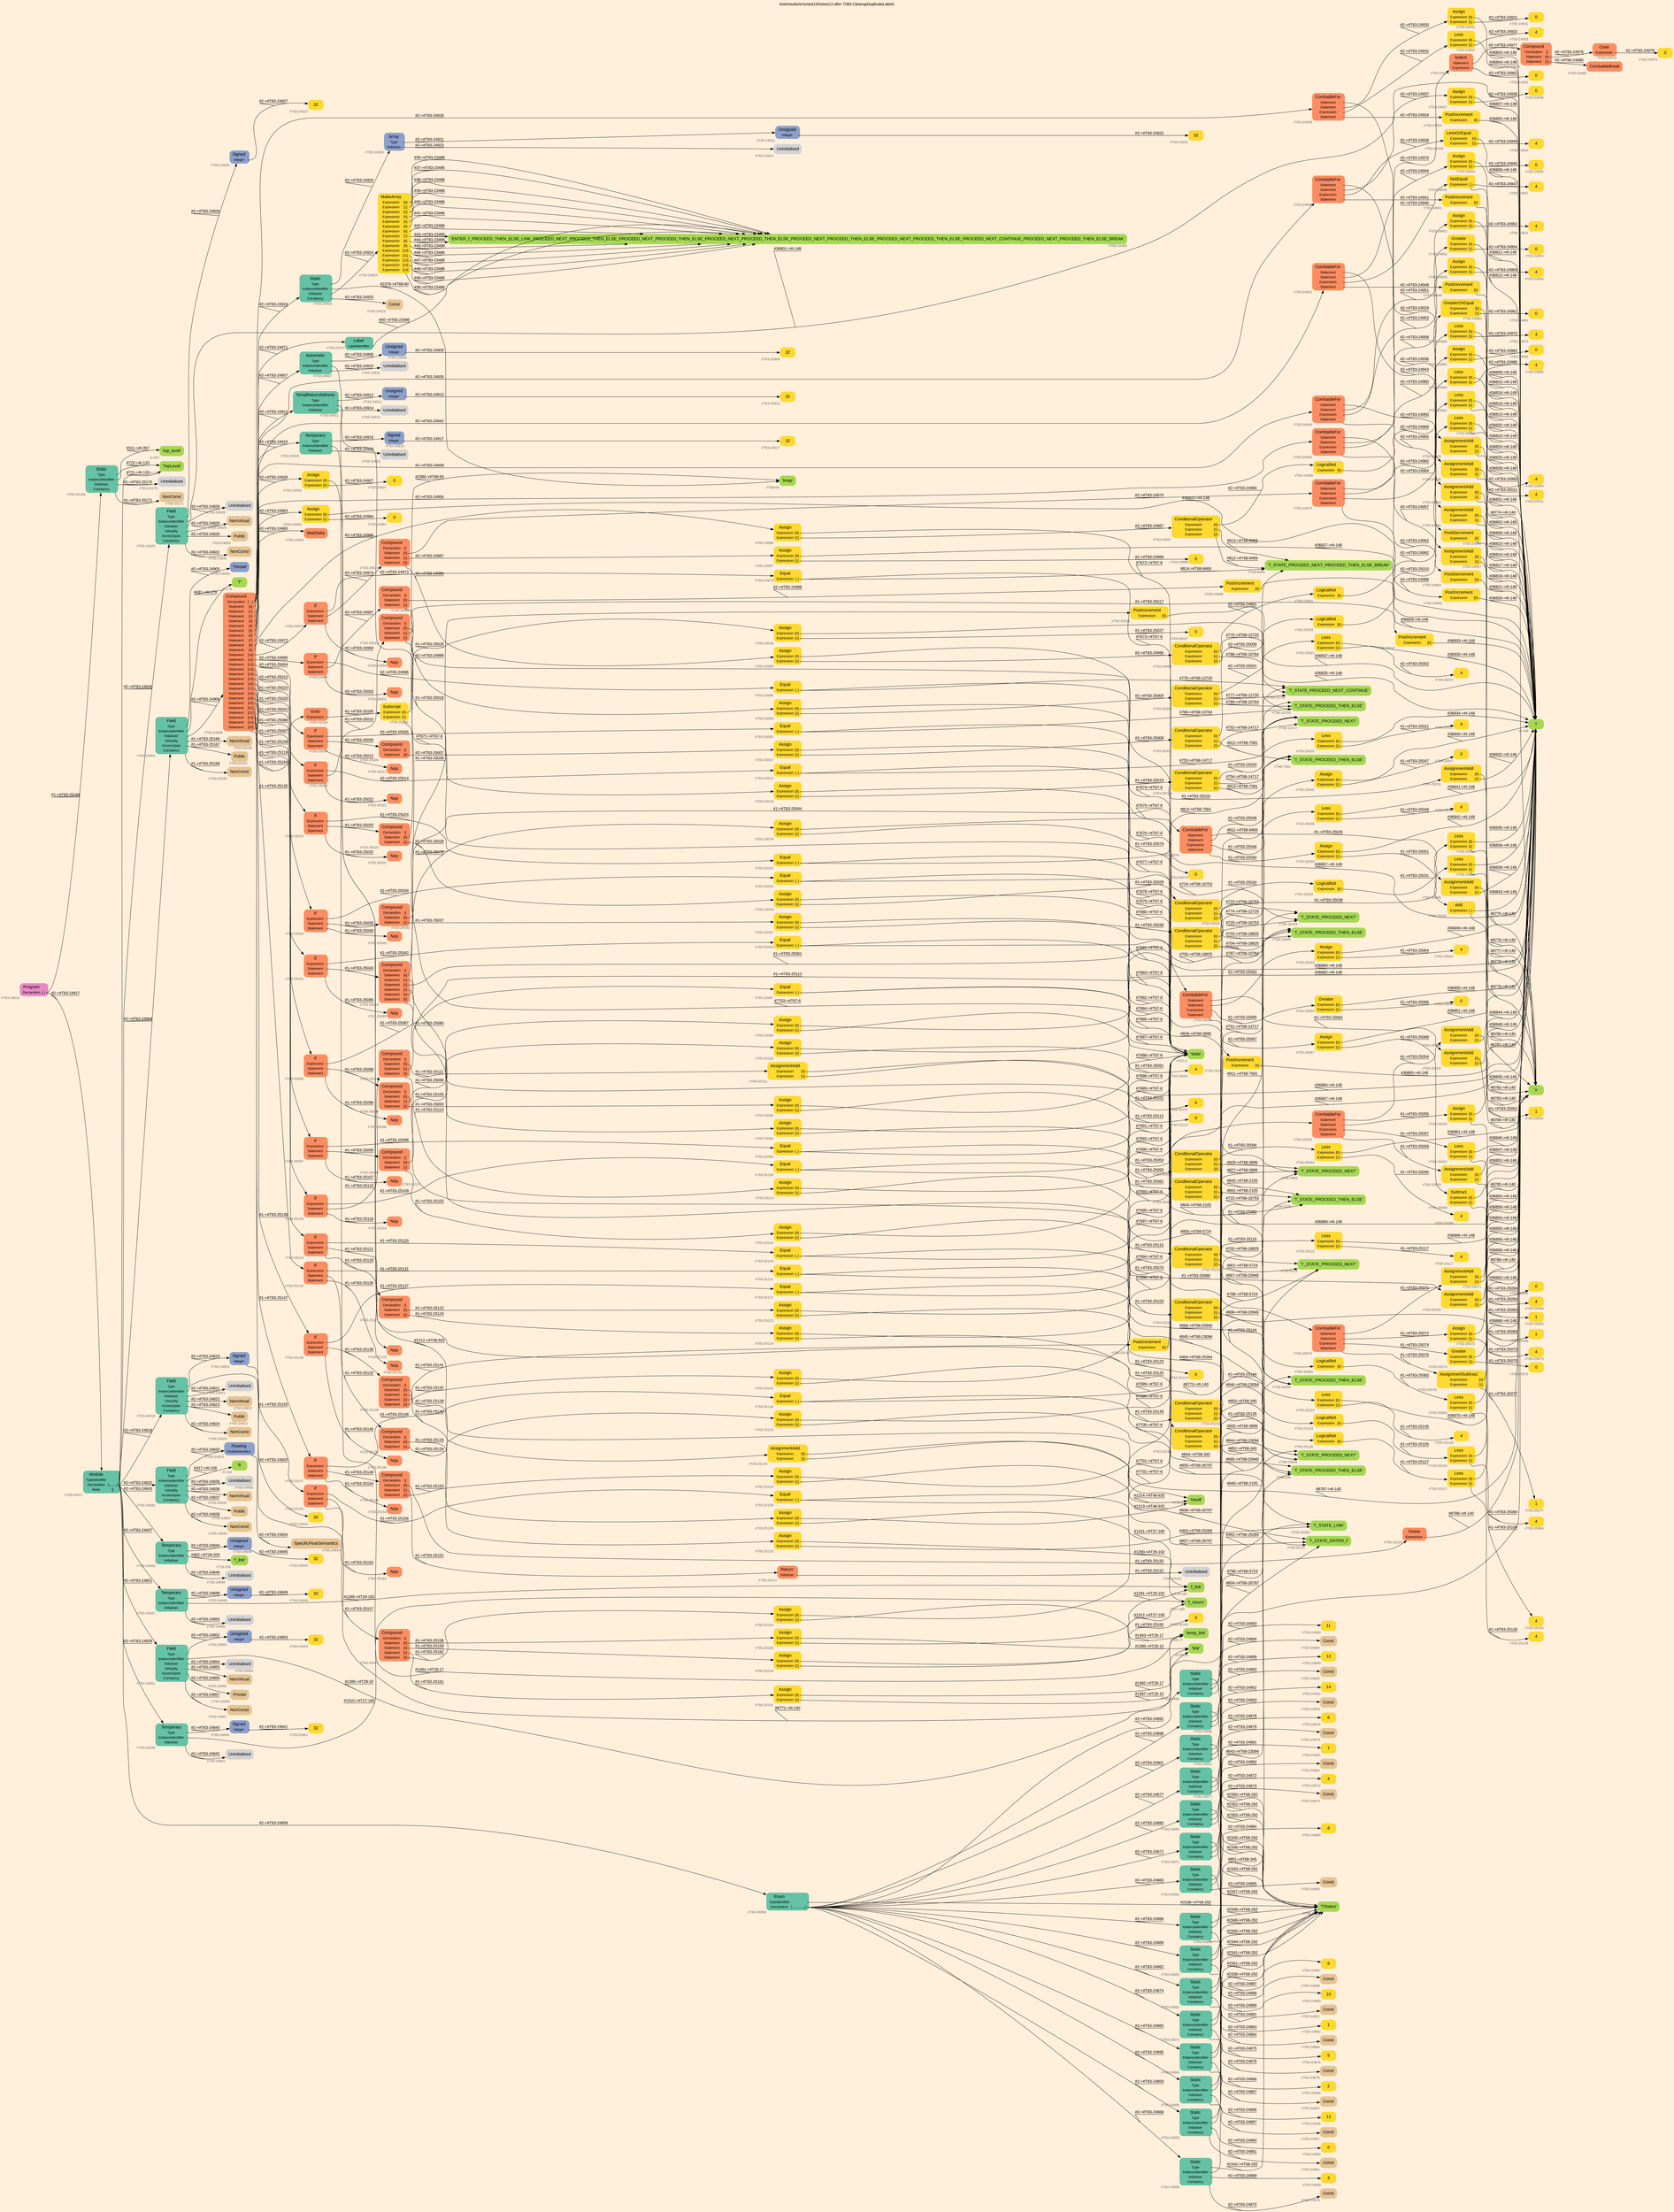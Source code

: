 digraph "test/results/sr/sctest13/sctest13 after T083-CleanupDuplicateLabels" {
label = "test/results/sr/sctest13/sctest13 after T083-CleanupDuplicateLabels"
labelloc = t
graph [
    rankdir = "LR"
    ranksep = 0.3
    bgcolor = antiquewhite1
    color = black
    fontcolor = black
    fontname = "Arial"
];
node [
    fontname = "Arial"
];
edge [
    fontname = "Arial"
];

// -------------------- node figure --------------------
// -------- block #T83-24816 ----------
"#T83-24816" [
    fillcolor = "/set28/4"
    xlabel = "#T83-24816"
    fontsize = "12"
    fontcolor = grey40
    shape = "plaintext"
    label = <<TABLE BORDER="0" CELLBORDER="0" CELLSPACING="0">
     <TR><TD><FONT COLOR="black" POINT-SIZE="15">Program</FONT></TD></TR>
     <TR><TD><FONT COLOR="black" POINT-SIZE="12">Declaration</FONT></TD><TD PORT="port0"><FONT COLOR="black" POINT-SIZE="12">{..}</FONT></TD></TR>
    </TABLE>>
    style = "rounded,filled"
];

// -------- block #T83-24817 ----------
"#T83-24817" [
    fillcolor = "/set28/1"
    xlabel = "#T83-24817"
    fontsize = "12"
    fontcolor = grey40
    shape = "plaintext"
    label = <<TABLE BORDER="0" CELLBORDER="0" CELLSPACING="0">
     <TR><TD><FONT COLOR="black" POINT-SIZE="15">Module</FONT></TD></TR>
     <TR><TD><FONT COLOR="black" POINT-SIZE="12">TypeIdentifier</FONT></TD><TD PORT="port0"></TD></TR>
     <TR><TD><FONT COLOR="black" POINT-SIZE="12">Declaration</FONT></TD><TD PORT="port1"><FONT COLOR="black" POINT-SIZE="12">{.........}</FONT></TD></TR>
     <TR><TD><FONT COLOR="black" POINT-SIZE="12">Base</FONT></TD><TD PORT="port2"><FONT COLOR="black" POINT-SIZE="12">{}</FONT></TD></TR>
    </TABLE>>
    style = "rounded,filled"
];

// -------- block #I-133 ----------
"#I-133" [
    fillcolor = "/set28/5"
    xlabel = "#I-133"
    fontsize = "12"
    fontcolor = grey40
    shape = "plaintext"
    label = <<TABLE BORDER="0" CELLBORDER="0" CELLSPACING="0">
     <TR><TD><FONT COLOR="black" POINT-SIZE="15">'TopLevel'</FONT></TD></TR>
    </TABLE>>
    style = "rounded,filled"
];

// -------- block #T83-24818 ----------
"#T83-24818" [
    fillcolor = "/set28/1"
    xlabel = "#T83-24818"
    fontsize = "12"
    fontcolor = grey40
    shape = "plaintext"
    label = <<TABLE BORDER="0" CELLBORDER="0" CELLSPACING="0">
     <TR><TD><FONT COLOR="black" POINT-SIZE="15">Field</FONT></TD></TR>
     <TR><TD><FONT COLOR="black" POINT-SIZE="12">Type</FONT></TD><TD PORT="port0"></TD></TR>
     <TR><TD><FONT COLOR="black" POINT-SIZE="12">InstanceIdentifier</FONT></TD><TD PORT="port1"></TD></TR>
     <TR><TD><FONT COLOR="black" POINT-SIZE="12">Initialiser</FONT></TD><TD PORT="port2"></TD></TR>
     <TR><TD><FONT COLOR="black" POINT-SIZE="12">Virtuality</FONT></TD><TD PORT="port3"></TD></TR>
     <TR><TD><FONT COLOR="black" POINT-SIZE="12">AccessSpec</FONT></TD><TD PORT="port4"></TD></TR>
     <TR><TD><FONT COLOR="black" POINT-SIZE="12">Constancy</FONT></TD><TD PORT="port5"></TD></TR>
    </TABLE>>
    style = "rounded,filled"
];

// -------- block #T83-24819 ----------
"#T83-24819" [
    fillcolor = "/set28/3"
    xlabel = "#T83-24819"
    fontsize = "12"
    fontcolor = grey40
    shape = "plaintext"
    label = <<TABLE BORDER="0" CELLBORDER="0" CELLSPACING="0">
     <TR><TD><FONT COLOR="black" POINT-SIZE="15">Signed</FONT></TD></TR>
     <TR><TD><FONT COLOR="black" POINT-SIZE="12">Integer</FONT></TD><TD PORT="port0"></TD></TR>
    </TABLE>>
    style = "rounded,filled"
];

// -------- block #T83-24820 ----------
"#T83-24820" [
    fillcolor = "/set28/6"
    xlabel = "#T83-24820"
    fontsize = "12"
    fontcolor = grey40
    shape = "plaintext"
    label = <<TABLE BORDER="0" CELLBORDER="0" CELLSPACING="0">
     <TR><TD><FONT COLOR="black" POINT-SIZE="15">32</FONT></TD></TR>
    </TABLE>>
    style = "rounded,filled"
];

// -------- block #I-140 ----------
"#I-140" [
    fillcolor = "/set28/5"
    xlabel = "#I-140"
    fontsize = "12"
    fontcolor = grey40
    shape = "plaintext"
    label = <<TABLE BORDER="0" CELLBORDER="0" CELLSPACING="0">
     <TR><TD><FONT COLOR="black" POINT-SIZE="15">'x'</FONT></TD></TR>
    </TABLE>>
    style = "rounded,filled"
];

// -------- block #T83-24821 ----------
"#T83-24821" [
    xlabel = "#T83-24821"
    fontsize = "12"
    fontcolor = grey40
    shape = "plaintext"
    label = <<TABLE BORDER="0" CELLBORDER="0" CELLSPACING="0">
     <TR><TD><FONT COLOR="black" POINT-SIZE="15">Uninitialised</FONT></TD></TR>
    </TABLE>>
    style = "rounded,filled"
];

// -------- block #T83-24822 ----------
"#T83-24822" [
    fillcolor = "/set28/7"
    xlabel = "#T83-24822"
    fontsize = "12"
    fontcolor = grey40
    shape = "plaintext"
    label = <<TABLE BORDER="0" CELLBORDER="0" CELLSPACING="0">
     <TR><TD><FONT COLOR="black" POINT-SIZE="15">NonVirtual</FONT></TD></TR>
    </TABLE>>
    style = "rounded,filled"
];

// -------- block #T83-24823 ----------
"#T83-24823" [
    fillcolor = "/set28/7"
    xlabel = "#T83-24823"
    fontsize = "12"
    fontcolor = grey40
    shape = "plaintext"
    label = <<TABLE BORDER="0" CELLBORDER="0" CELLSPACING="0">
     <TR><TD><FONT COLOR="black" POINT-SIZE="15">Public</FONT></TD></TR>
    </TABLE>>
    style = "rounded,filled"
];

// -------- block #T83-24824 ----------
"#T83-24824" [
    fillcolor = "/set28/7"
    xlabel = "#T83-24824"
    fontsize = "12"
    fontcolor = grey40
    shape = "plaintext"
    label = <<TABLE BORDER="0" CELLBORDER="0" CELLSPACING="0">
     <TR><TD><FONT COLOR="black" POINT-SIZE="15">NonConst</FONT></TD></TR>
    </TABLE>>
    style = "rounded,filled"
];

// -------- block #T83-24825 ----------
"#T83-24825" [
    fillcolor = "/set28/1"
    xlabel = "#T83-24825"
    fontsize = "12"
    fontcolor = grey40
    shape = "plaintext"
    label = <<TABLE BORDER="0" CELLBORDER="0" CELLSPACING="0">
     <TR><TD><FONT COLOR="black" POINT-SIZE="15">Field</FONT></TD></TR>
     <TR><TD><FONT COLOR="black" POINT-SIZE="12">Type</FONT></TD><TD PORT="port0"></TD></TR>
     <TR><TD><FONT COLOR="black" POINT-SIZE="12">InstanceIdentifier</FONT></TD><TD PORT="port1"></TD></TR>
     <TR><TD><FONT COLOR="black" POINT-SIZE="12">Initialiser</FONT></TD><TD PORT="port2"></TD></TR>
     <TR><TD><FONT COLOR="black" POINT-SIZE="12">Virtuality</FONT></TD><TD PORT="port3"></TD></TR>
     <TR><TD><FONT COLOR="black" POINT-SIZE="12">AccessSpec</FONT></TD><TD PORT="port4"></TD></TR>
     <TR><TD><FONT COLOR="black" POINT-SIZE="12">Constancy</FONT></TD><TD PORT="port5"></TD></TR>
    </TABLE>>
    style = "rounded,filled"
];

// -------- block #T83-24826 ----------
"#T83-24826" [
    fillcolor = "/set28/3"
    xlabel = "#T83-24826"
    fontsize = "12"
    fontcolor = grey40
    shape = "plaintext"
    label = <<TABLE BORDER="0" CELLBORDER="0" CELLSPACING="0">
     <TR><TD><FONT COLOR="black" POINT-SIZE="15">Signed</FONT></TD></TR>
     <TR><TD><FONT COLOR="black" POINT-SIZE="12">Integer</FONT></TD><TD PORT="port0"></TD></TR>
    </TABLE>>
    style = "rounded,filled"
];

// -------- block #T83-24827 ----------
"#T83-24827" [
    fillcolor = "/set28/6"
    xlabel = "#T83-24827"
    fontsize = "12"
    fontcolor = grey40
    shape = "plaintext"
    label = <<TABLE BORDER="0" CELLBORDER="0" CELLSPACING="0">
     <TR><TD><FONT COLOR="black" POINT-SIZE="15">32</FONT></TD></TR>
    </TABLE>>
    style = "rounded,filled"
];

// -------- block #I-148 ----------
"#I-148" [
    fillcolor = "/set28/5"
    xlabel = "#I-148"
    fontsize = "12"
    fontcolor = grey40
    shape = "plaintext"
    label = <<TABLE BORDER="0" CELLBORDER="0" CELLSPACING="0">
     <TR><TD><FONT COLOR="black" POINT-SIZE="15">'i'</FONT></TD></TR>
    </TABLE>>
    style = "rounded,filled"
];

// -------- block #T83-24828 ----------
"#T83-24828" [
    xlabel = "#T83-24828"
    fontsize = "12"
    fontcolor = grey40
    shape = "plaintext"
    label = <<TABLE BORDER="0" CELLBORDER="0" CELLSPACING="0">
     <TR><TD><FONT COLOR="black" POINT-SIZE="15">Uninitialised</FONT></TD></TR>
    </TABLE>>
    style = "rounded,filled"
];

// -------- block #T83-24829 ----------
"#T83-24829" [
    fillcolor = "/set28/7"
    xlabel = "#T83-24829"
    fontsize = "12"
    fontcolor = grey40
    shape = "plaintext"
    label = <<TABLE BORDER="0" CELLBORDER="0" CELLSPACING="0">
     <TR><TD><FONT COLOR="black" POINT-SIZE="15">NonVirtual</FONT></TD></TR>
    </TABLE>>
    style = "rounded,filled"
];

// -------- block #T83-24830 ----------
"#T83-24830" [
    fillcolor = "/set28/7"
    xlabel = "#T83-24830"
    fontsize = "12"
    fontcolor = grey40
    shape = "plaintext"
    label = <<TABLE BORDER="0" CELLBORDER="0" CELLSPACING="0">
     <TR><TD><FONT COLOR="black" POINT-SIZE="15">Public</FONT></TD></TR>
    </TABLE>>
    style = "rounded,filled"
];

// -------- block #T83-24831 ----------
"#T83-24831" [
    fillcolor = "/set28/7"
    xlabel = "#T83-24831"
    fontsize = "12"
    fontcolor = grey40
    shape = "plaintext"
    label = <<TABLE BORDER="0" CELLBORDER="0" CELLSPACING="0">
     <TR><TD><FONT COLOR="black" POINT-SIZE="15">NonConst</FONT></TD></TR>
    </TABLE>>
    style = "rounded,filled"
];

// -------- block #T83-24832 ----------
"#T83-24832" [
    fillcolor = "/set28/1"
    xlabel = "#T83-24832"
    fontsize = "12"
    fontcolor = grey40
    shape = "plaintext"
    label = <<TABLE BORDER="0" CELLBORDER="0" CELLSPACING="0">
     <TR><TD><FONT COLOR="black" POINT-SIZE="15">Field</FONT></TD></TR>
     <TR><TD><FONT COLOR="black" POINT-SIZE="12">Type</FONT></TD><TD PORT="port0"></TD></TR>
     <TR><TD><FONT COLOR="black" POINT-SIZE="12">InstanceIdentifier</FONT></TD><TD PORT="port1"></TD></TR>
     <TR><TD><FONT COLOR="black" POINT-SIZE="12">Initialiser</FONT></TD><TD PORT="port2"></TD></TR>
     <TR><TD><FONT COLOR="black" POINT-SIZE="12">Virtuality</FONT></TD><TD PORT="port3"></TD></TR>
     <TR><TD><FONT COLOR="black" POINT-SIZE="12">AccessSpec</FONT></TD><TD PORT="port4"></TD></TR>
     <TR><TD><FONT COLOR="black" POINT-SIZE="12">Constancy</FONT></TD><TD PORT="port5"></TD></TR>
    </TABLE>>
    style = "rounded,filled"
];

// -------- block #T83-24833 ----------
"#T83-24833" [
    fillcolor = "/set28/3"
    xlabel = "#T83-24833"
    fontsize = "12"
    fontcolor = grey40
    shape = "plaintext"
    label = <<TABLE BORDER="0" CELLBORDER="0" CELLSPACING="0">
     <TR><TD><FONT COLOR="black" POINT-SIZE="15">Floating</FONT></TD></TR>
     <TR><TD><FONT COLOR="black" POINT-SIZE="12">FloatSemantics</FONT></TD><TD PORT="port0"></TD></TR>
    </TABLE>>
    style = "rounded,filled"
];

// -------- block #T83-24834 ----------
"#T83-24834" [
    fillcolor = "/set28/7"
    xlabel = "#T83-24834"
    fontsize = "12"
    fontcolor = grey40
    shape = "plaintext"
    label = <<TABLE BORDER="0" CELLBORDER="0" CELLSPACING="0">
     <TR><TD><FONT COLOR="black" POINT-SIZE="15">SpecificFloatSemantics</FONT></TD></TR>
    </TABLE>>
    style = "rounded,filled"
];

// -------- block #I-156 ----------
"#I-156" [
    fillcolor = "/set28/5"
    xlabel = "#I-156"
    fontsize = "12"
    fontcolor = grey40
    shape = "plaintext"
    label = <<TABLE BORDER="0" CELLBORDER="0" CELLSPACING="0">
     <TR><TD><FONT COLOR="black" POINT-SIZE="15">'fi'</FONT></TD></TR>
    </TABLE>>
    style = "rounded,filled"
];

// -------- block #T83-24835 ----------
"#T83-24835" [
    xlabel = "#T83-24835"
    fontsize = "12"
    fontcolor = grey40
    shape = "plaintext"
    label = <<TABLE BORDER="0" CELLBORDER="0" CELLSPACING="0">
     <TR><TD><FONT COLOR="black" POINT-SIZE="15">Uninitialised</FONT></TD></TR>
    </TABLE>>
    style = "rounded,filled"
];

// -------- block #T83-24836 ----------
"#T83-24836" [
    fillcolor = "/set28/7"
    xlabel = "#T83-24836"
    fontsize = "12"
    fontcolor = grey40
    shape = "plaintext"
    label = <<TABLE BORDER="0" CELLBORDER="0" CELLSPACING="0">
     <TR><TD><FONT COLOR="black" POINT-SIZE="15">NonVirtual</FONT></TD></TR>
    </TABLE>>
    style = "rounded,filled"
];

// -------- block #T83-24837 ----------
"#T83-24837" [
    fillcolor = "/set28/7"
    xlabel = "#T83-24837"
    fontsize = "12"
    fontcolor = grey40
    shape = "plaintext"
    label = <<TABLE BORDER="0" CELLBORDER="0" CELLSPACING="0">
     <TR><TD><FONT COLOR="black" POINT-SIZE="15">Public</FONT></TD></TR>
    </TABLE>>
    style = "rounded,filled"
];

// -------- block #T83-24838 ----------
"#T83-24838" [
    fillcolor = "/set28/7"
    xlabel = "#T83-24838"
    fontsize = "12"
    fontcolor = grey40
    shape = "plaintext"
    label = <<TABLE BORDER="0" CELLBORDER="0" CELLSPACING="0">
     <TR><TD><FONT COLOR="black" POINT-SIZE="15">NonConst</FONT></TD></TR>
    </TABLE>>
    style = "rounded,filled"
];

// -------- block #T83-24839 ----------
"#T83-24839" [
    fillcolor = "/set28/1"
    xlabel = "#T83-24839"
    fontsize = "12"
    fontcolor = grey40
    shape = "plaintext"
    label = <<TABLE BORDER="0" CELLBORDER="0" CELLSPACING="0">
     <TR><TD><FONT COLOR="black" POINT-SIZE="15">Temporary</FONT></TD></TR>
     <TR><TD><FONT COLOR="black" POINT-SIZE="12">Type</FONT></TD><TD PORT="port0"></TD></TR>
     <TR><TD><FONT COLOR="black" POINT-SIZE="12">InstanceIdentifier</FONT></TD><TD PORT="port1"></TD></TR>
     <TR><TD><FONT COLOR="black" POINT-SIZE="12">Initialiser</FONT></TD><TD PORT="port2"></TD></TR>
    </TABLE>>
    style = "rounded,filled"
];

// -------- block #T83-24840 ----------
"#T83-24840" [
    fillcolor = "/set28/3"
    xlabel = "#T83-24840"
    fontsize = "12"
    fontcolor = grey40
    shape = "plaintext"
    label = <<TABLE BORDER="0" CELLBORDER="0" CELLSPACING="0">
     <TR><TD><FONT COLOR="black" POINT-SIZE="15">Signed</FONT></TD></TR>
     <TR><TD><FONT COLOR="black" POINT-SIZE="12">Integer</FONT></TD><TD PORT="port0"></TD></TR>
    </TABLE>>
    style = "rounded,filled"
];

// -------- block #T83-24841 ----------
"#T83-24841" [
    fillcolor = "/set28/6"
    xlabel = "#T83-24841"
    fontsize = "12"
    fontcolor = grey40
    shape = "plaintext"
    label = <<TABLE BORDER="0" CELLBORDER="0" CELLSPACING="0">
     <TR><TD><FONT COLOR="black" POINT-SIZE="15">32</FONT></TD></TR>
    </TABLE>>
    style = "rounded,filled"
];

// -------- block #T27-185 ----------
"#T27-185" [
    fillcolor = "/set28/5"
    xlabel = "#T27-185"
    fontsize = "12"
    fontcolor = grey40
    shape = "plaintext"
    label = <<TABLE BORDER="0" CELLBORDER="0" CELLSPACING="0">
     <TR><TD><FONT COLOR="black" POINT-SIZE="15">'f_return'</FONT></TD></TR>
    </TABLE>>
    style = "rounded,filled"
];

// -------- block #T83-24842 ----------
"#T83-24842" [
    xlabel = "#T83-24842"
    fontsize = "12"
    fontcolor = grey40
    shape = "plaintext"
    label = <<TABLE BORDER="0" CELLBORDER="0" CELLSPACING="0">
     <TR><TD><FONT COLOR="black" POINT-SIZE="15">Uninitialised</FONT></TD></TR>
    </TABLE>>
    style = "rounded,filled"
];

// -------- block #T83-24843 ----------
"#T83-24843" [
    fillcolor = "/set28/1"
    xlabel = "#T83-24843"
    fontsize = "12"
    fontcolor = grey40
    shape = "plaintext"
    label = <<TABLE BORDER="0" CELLBORDER="0" CELLSPACING="0">
     <TR><TD><FONT COLOR="black" POINT-SIZE="15">Temporary</FONT></TD></TR>
     <TR><TD><FONT COLOR="black" POINT-SIZE="12">Type</FONT></TD><TD PORT="port0"></TD></TR>
     <TR><TD><FONT COLOR="black" POINT-SIZE="12">InstanceIdentifier</FONT></TD><TD PORT="port1"></TD></TR>
     <TR><TD><FONT COLOR="black" POINT-SIZE="12">Initialiser</FONT></TD><TD PORT="port2"></TD></TR>
    </TABLE>>
    style = "rounded,filled"
];

// -------- block #T83-24844 ----------
"#T83-24844" [
    fillcolor = "/set28/3"
    xlabel = "#T83-24844"
    fontsize = "12"
    fontcolor = grey40
    shape = "plaintext"
    label = <<TABLE BORDER="0" CELLBORDER="0" CELLSPACING="0">
     <TR><TD><FONT COLOR="black" POINT-SIZE="15">Unsigned</FONT></TD></TR>
     <TR><TD><FONT COLOR="black" POINT-SIZE="12">Integer</FONT></TD><TD PORT="port0"></TD></TR>
    </TABLE>>
    style = "rounded,filled"
];

// -------- block #T83-24845 ----------
"#T83-24845" [
    fillcolor = "/set28/6"
    xlabel = "#T83-24845"
    fontsize = "12"
    fontcolor = grey40
    shape = "plaintext"
    label = <<TABLE BORDER="0" CELLBORDER="0" CELLSPACING="0">
     <TR><TD><FONT COLOR="black" POINT-SIZE="15">32</FONT></TD></TR>
    </TABLE>>
    style = "rounded,filled"
];

// -------- block #T28-200 ----------
"#T28-200" [
    fillcolor = "/set28/5"
    xlabel = "#T28-200"
    fontsize = "12"
    fontcolor = grey40
    shape = "plaintext"
    label = <<TABLE BORDER="0" CELLBORDER="0" CELLSPACING="0">
     <TR><TD><FONT COLOR="black" POINT-SIZE="15">'f_link'</FONT></TD></TR>
    </TABLE>>
    style = "rounded,filled"
];

// -------- block #T83-24846 ----------
"#T83-24846" [
    xlabel = "#T83-24846"
    fontsize = "12"
    fontcolor = grey40
    shape = "plaintext"
    label = <<TABLE BORDER="0" CELLBORDER="0" CELLSPACING="0">
     <TR><TD><FONT COLOR="black" POINT-SIZE="15">Uninitialised</FONT></TD></TR>
    </TABLE>>
    style = "rounded,filled"
];

// -------- block #T83-24847 ----------
"#T83-24847" [
    fillcolor = "/set28/1"
    xlabel = "#T83-24847"
    fontsize = "12"
    fontcolor = grey40
    shape = "plaintext"
    label = <<TABLE BORDER="0" CELLBORDER="0" CELLSPACING="0">
     <TR><TD><FONT COLOR="black" POINT-SIZE="15">Temporary</FONT></TD></TR>
     <TR><TD><FONT COLOR="black" POINT-SIZE="12">Type</FONT></TD><TD PORT="port0"></TD></TR>
     <TR><TD><FONT COLOR="black" POINT-SIZE="12">InstanceIdentifier</FONT></TD><TD PORT="port1"></TD></TR>
     <TR><TD><FONT COLOR="black" POINT-SIZE="12">Initialiser</FONT></TD><TD PORT="port2"></TD></TR>
    </TABLE>>
    style = "rounded,filled"
];

// -------- block #T83-24848 ----------
"#T83-24848" [
    fillcolor = "/set28/3"
    xlabel = "#T83-24848"
    fontsize = "12"
    fontcolor = grey40
    shape = "plaintext"
    label = <<TABLE BORDER="0" CELLBORDER="0" CELLSPACING="0">
     <TR><TD><FONT COLOR="black" POINT-SIZE="15">Unsigned</FONT></TD></TR>
     <TR><TD><FONT COLOR="black" POINT-SIZE="12">Integer</FONT></TD><TD PORT="port0"></TD></TR>
    </TABLE>>
    style = "rounded,filled"
];

// -------- block #T83-24849 ----------
"#T83-24849" [
    fillcolor = "/set28/6"
    xlabel = "#T83-24849"
    fontsize = "12"
    fontcolor = grey40
    shape = "plaintext"
    label = <<TABLE BORDER="0" CELLBORDER="0" CELLSPACING="0">
     <TR><TD><FONT COLOR="black" POINT-SIZE="15">32</FONT></TD></TR>
    </TABLE>>
    style = "rounded,filled"
];

// -------- block #T29-192 ----------
"#T29-192" [
    fillcolor = "/set28/5"
    xlabel = "#T29-192"
    fontsize = "12"
    fontcolor = grey40
    shape = "plaintext"
    label = <<TABLE BORDER="0" CELLBORDER="0" CELLSPACING="0">
     <TR><TD><FONT COLOR="black" POINT-SIZE="15">'f_link'</FONT></TD></TR>
    </TABLE>>
    style = "rounded,filled"
];

// -------- block #T83-24850 ----------
"#T83-24850" [
    xlabel = "#T83-24850"
    fontsize = "12"
    fontcolor = grey40
    shape = "plaintext"
    label = <<TABLE BORDER="0" CELLBORDER="0" CELLSPACING="0">
     <TR><TD><FONT COLOR="black" POINT-SIZE="15">Uninitialised</FONT></TD></TR>
    </TABLE>>
    style = "rounded,filled"
];

// -------- block #T83-24851 ----------
"#T83-24851" [
    fillcolor = "/set28/1"
    xlabel = "#T83-24851"
    fontsize = "12"
    fontcolor = grey40
    shape = "plaintext"
    label = <<TABLE BORDER="0" CELLBORDER="0" CELLSPACING="0">
     <TR><TD><FONT COLOR="black" POINT-SIZE="15">Field</FONT></TD></TR>
     <TR><TD><FONT COLOR="black" POINT-SIZE="12">Type</FONT></TD><TD PORT="port0"></TD></TR>
     <TR><TD><FONT COLOR="black" POINT-SIZE="12">InstanceIdentifier</FONT></TD><TD PORT="port1"></TD></TR>
     <TR><TD><FONT COLOR="black" POINT-SIZE="12">Initialiser</FONT></TD><TD PORT="port2"></TD></TR>
     <TR><TD><FONT COLOR="black" POINT-SIZE="12">Virtuality</FONT></TD><TD PORT="port3"></TD></TR>
     <TR><TD><FONT COLOR="black" POINT-SIZE="12">AccessSpec</FONT></TD><TD PORT="port4"></TD></TR>
     <TR><TD><FONT COLOR="black" POINT-SIZE="12">Constancy</FONT></TD><TD PORT="port5"></TD></TR>
    </TABLE>>
    style = "rounded,filled"
];

// -------- block #T83-24852 ----------
"#T83-24852" [
    fillcolor = "/set28/3"
    xlabel = "#T83-24852"
    fontsize = "12"
    fontcolor = grey40
    shape = "plaintext"
    label = <<TABLE BORDER="0" CELLBORDER="0" CELLSPACING="0">
     <TR><TD><FONT COLOR="black" POINT-SIZE="15">Unsigned</FONT></TD></TR>
     <TR><TD><FONT COLOR="black" POINT-SIZE="12">Integer</FONT></TD><TD PORT="port0"></TD></TR>
    </TABLE>>
    style = "rounded,filled"
];

// -------- block #T83-24853 ----------
"#T83-24853" [
    fillcolor = "/set28/6"
    xlabel = "#T83-24853"
    fontsize = "12"
    fontcolor = grey40
    shape = "plaintext"
    label = <<TABLE BORDER="0" CELLBORDER="0" CELLSPACING="0">
     <TR><TD><FONT COLOR="black" POINT-SIZE="15">32</FONT></TD></TR>
    </TABLE>>
    style = "rounded,filled"
];

// -------- block #T28-10 ----------
"#T28-10" [
    fillcolor = "/set28/5"
    xlabel = "#T28-10"
    fontsize = "12"
    fontcolor = grey40
    shape = "plaintext"
    label = <<TABLE BORDER="0" CELLBORDER="0" CELLSPACING="0">
     <TR><TD><FONT COLOR="black" POINT-SIZE="15">'link'</FONT></TD></TR>
    </TABLE>>
    style = "rounded,filled"
];

// -------- block #T83-24854 ----------
"#T83-24854" [
    xlabel = "#T83-24854"
    fontsize = "12"
    fontcolor = grey40
    shape = "plaintext"
    label = <<TABLE BORDER="0" CELLBORDER="0" CELLSPACING="0">
     <TR><TD><FONT COLOR="black" POINT-SIZE="15">Uninitialised</FONT></TD></TR>
    </TABLE>>
    style = "rounded,filled"
];

// -------- block #T83-24855 ----------
"#T83-24855" [
    fillcolor = "/set28/7"
    xlabel = "#T83-24855"
    fontsize = "12"
    fontcolor = grey40
    shape = "plaintext"
    label = <<TABLE BORDER="0" CELLBORDER="0" CELLSPACING="0">
     <TR><TD><FONT COLOR="black" POINT-SIZE="15">NonVirtual</FONT></TD></TR>
    </TABLE>>
    style = "rounded,filled"
];

// -------- block #T83-24856 ----------
"#T83-24856" [
    fillcolor = "/set28/7"
    xlabel = "#T83-24856"
    fontsize = "12"
    fontcolor = grey40
    shape = "plaintext"
    label = <<TABLE BORDER="0" CELLBORDER="0" CELLSPACING="0">
     <TR><TD><FONT COLOR="black" POINT-SIZE="15">Private</FONT></TD></TR>
    </TABLE>>
    style = "rounded,filled"
];

// -------- block #T83-24857 ----------
"#T83-24857" [
    fillcolor = "/set28/7"
    xlabel = "#T83-24857"
    fontsize = "12"
    fontcolor = grey40
    shape = "plaintext"
    label = <<TABLE BORDER="0" CELLBORDER="0" CELLSPACING="0">
     <TR><TD><FONT COLOR="black" POINT-SIZE="15">NonConst</FONT></TD></TR>
    </TABLE>>
    style = "rounded,filled"
];

// -------- block #T83-24858 ----------
"#T83-24858" [
    fillcolor = "/set28/1"
    xlabel = "#T83-24858"
    fontsize = "12"
    fontcolor = grey40
    shape = "plaintext"
    label = <<TABLE BORDER="0" CELLBORDER="0" CELLSPACING="0">
     <TR><TD><FONT COLOR="black" POINT-SIZE="15">Enum</FONT></TD></TR>
     <TR><TD><FONT COLOR="black" POINT-SIZE="12">TypeIdentifier</FONT></TD><TD PORT="port0"></TD></TR>
     <TR><TD><FONT COLOR="black" POINT-SIZE="12">Declaration</FONT></TD><TD PORT="port1"><FONT COLOR="black" POINT-SIZE="12">{...............}</FONT></TD></TR>
    </TABLE>>
    style = "rounded,filled"
];

// -------- block #T68-292 ----------
"#T68-292" [
    fillcolor = "/set28/5"
    xlabel = "#T68-292"
    fontsize = "12"
    fontcolor = grey40
    shape = "plaintext"
    label = <<TABLE BORDER="0" CELLBORDER="0" CELLSPACING="0">
     <TR><TD><FONT COLOR="black" POINT-SIZE="15">'TStates'</FONT></TD></TR>
    </TABLE>>
    style = "rounded,filled"
];

// -------- block #T83-24859 ----------
"#T83-24859" [
    fillcolor = "/set28/1"
    xlabel = "#T83-24859"
    fontsize = "12"
    fontcolor = grey40
    shape = "plaintext"
    label = <<TABLE BORDER="0" CELLBORDER="0" CELLSPACING="0">
     <TR><TD><FONT COLOR="black" POINT-SIZE="15">Static</FONT></TD></TR>
     <TR><TD><FONT COLOR="black" POINT-SIZE="12">Type</FONT></TD><TD PORT="port0"></TD></TR>
     <TR><TD><FONT COLOR="black" POINT-SIZE="12">InstanceIdentifier</FONT></TD><TD PORT="port1"></TD></TR>
     <TR><TD><FONT COLOR="black" POINT-SIZE="12">Initialiser</FONT></TD><TD PORT="port2"></TD></TR>
     <TR><TD><FONT COLOR="black" POINT-SIZE="12">Constancy</FONT></TD><TD PORT="port3"></TD></TR>
    </TABLE>>
    style = "rounded,filled"
];

// -------- block #T68-345 ----------
"#T68-345" [
    fillcolor = "/set28/5"
    xlabel = "#T68-345"
    fontsize = "12"
    fontcolor = grey40
    shape = "plaintext"
    label = <<TABLE BORDER="0" CELLBORDER="0" CELLSPACING="0">
     <TR><TD><FONT COLOR="black" POINT-SIZE="15">'T_STATE_PROCEED_THEN_ELSE'</FONT></TD></TR>
    </TABLE>>
    style = "rounded,filled"
];

// -------- block #T83-24860 ----------
"#T83-24860" [
    fillcolor = "/set28/6"
    xlabel = "#T83-24860"
    fontsize = "12"
    fontcolor = grey40
    shape = "plaintext"
    label = <<TABLE BORDER="0" CELLBORDER="0" CELLSPACING="0">
     <TR><TD><FONT COLOR="black" POINT-SIZE="15">0</FONT></TD></TR>
    </TABLE>>
    style = "rounded,filled"
];

// -------- block #T83-24861 ----------
"#T83-24861" [
    fillcolor = "/set28/7"
    xlabel = "#T83-24861"
    fontsize = "12"
    fontcolor = grey40
    shape = "plaintext"
    label = <<TABLE BORDER="0" CELLBORDER="0" CELLSPACING="0">
     <TR><TD><FONT COLOR="black" POINT-SIZE="15">Const</FONT></TD></TR>
    </TABLE>>
    style = "rounded,filled"
];

// -------- block #T83-24862 ----------
"#T83-24862" [
    fillcolor = "/set28/1"
    xlabel = "#T83-24862"
    fontsize = "12"
    fontcolor = grey40
    shape = "plaintext"
    label = <<TABLE BORDER="0" CELLBORDER="0" CELLSPACING="0">
     <TR><TD><FONT COLOR="black" POINT-SIZE="15">Static</FONT></TD></TR>
     <TR><TD><FONT COLOR="black" POINT-SIZE="12">Type</FONT></TD><TD PORT="port0"></TD></TR>
     <TR><TD><FONT COLOR="black" POINT-SIZE="12">InstanceIdentifier</FONT></TD><TD PORT="port1"></TD></TR>
     <TR><TD><FONT COLOR="black" POINT-SIZE="12">Initialiser</FONT></TD><TD PORT="port2"></TD></TR>
     <TR><TD><FONT COLOR="black" POINT-SIZE="12">Constancy</FONT></TD><TD PORT="port3"></TD></TR>
    </TABLE>>
    style = "rounded,filled"
];

// -------- block #T68-2105 ----------
"#T68-2105" [
    fillcolor = "/set28/5"
    xlabel = "#T68-2105"
    fontsize = "12"
    fontcolor = grey40
    shape = "plaintext"
    label = <<TABLE BORDER="0" CELLBORDER="0" CELLSPACING="0">
     <TR><TD><FONT COLOR="black" POINT-SIZE="15">'T_STATE_PROCEED_THEN_ELSE'</FONT></TD></TR>
    </TABLE>>
    style = "rounded,filled"
];

// -------- block #T83-24863 ----------
"#T83-24863" [
    fillcolor = "/set28/6"
    xlabel = "#T83-24863"
    fontsize = "12"
    fontcolor = grey40
    shape = "plaintext"
    label = <<TABLE BORDER="0" CELLBORDER="0" CELLSPACING="0">
     <TR><TD><FONT COLOR="black" POINT-SIZE="15">1</FONT></TD></TR>
    </TABLE>>
    style = "rounded,filled"
];

// -------- block #T83-24864 ----------
"#T83-24864" [
    fillcolor = "/set28/7"
    xlabel = "#T83-24864"
    fontsize = "12"
    fontcolor = grey40
    shape = "plaintext"
    label = <<TABLE BORDER="0" CELLBORDER="0" CELLSPACING="0">
     <TR><TD><FONT COLOR="black" POINT-SIZE="15">Const</FONT></TD></TR>
    </TABLE>>
    style = "rounded,filled"
];

// -------- block #T83-24865 ----------
"#T83-24865" [
    fillcolor = "/set28/1"
    xlabel = "#T83-24865"
    fontsize = "12"
    fontcolor = grey40
    shape = "plaintext"
    label = <<TABLE BORDER="0" CELLBORDER="0" CELLSPACING="0">
     <TR><TD><FONT COLOR="black" POINT-SIZE="15">Static</FONT></TD></TR>
     <TR><TD><FONT COLOR="black" POINT-SIZE="12">Type</FONT></TD><TD PORT="port0"></TD></TR>
     <TR><TD><FONT COLOR="black" POINT-SIZE="12">InstanceIdentifier</FONT></TD><TD PORT="port1"></TD></TR>
     <TR><TD><FONT COLOR="black" POINT-SIZE="12">Initialiser</FONT></TD><TD PORT="port2"></TD></TR>
     <TR><TD><FONT COLOR="black" POINT-SIZE="12">Constancy</FONT></TD><TD PORT="port3"></TD></TR>
    </TABLE>>
    style = "rounded,filled"
];

// -------- block #T68-3896 ----------
"#T68-3896" [
    fillcolor = "/set28/5"
    xlabel = "#T68-3896"
    fontsize = "12"
    fontcolor = grey40
    shape = "plaintext"
    label = <<TABLE BORDER="0" CELLBORDER="0" CELLSPACING="0">
     <TR><TD><FONT COLOR="black" POINT-SIZE="15">'T_STATE_PROCEED_NEXT'</FONT></TD></TR>
    </TABLE>>
    style = "rounded,filled"
];

// -------- block #T83-24866 ----------
"#T83-24866" [
    fillcolor = "/set28/6"
    xlabel = "#T83-24866"
    fontsize = "12"
    fontcolor = grey40
    shape = "plaintext"
    label = <<TABLE BORDER="0" CELLBORDER="0" CELLSPACING="0">
     <TR><TD><FONT COLOR="black" POINT-SIZE="15">2</FONT></TD></TR>
    </TABLE>>
    style = "rounded,filled"
];

// -------- block #T83-24867 ----------
"#T83-24867" [
    fillcolor = "/set28/7"
    xlabel = "#T83-24867"
    fontsize = "12"
    fontcolor = grey40
    shape = "plaintext"
    label = <<TABLE BORDER="0" CELLBORDER="0" CELLSPACING="0">
     <TR><TD><FONT COLOR="black" POINT-SIZE="15">Const</FONT></TD></TR>
    </TABLE>>
    style = "rounded,filled"
];

// -------- block #T83-24868 ----------
"#T83-24868" [
    fillcolor = "/set28/1"
    xlabel = "#T83-24868"
    fontsize = "12"
    fontcolor = grey40
    shape = "plaintext"
    label = <<TABLE BORDER="0" CELLBORDER="0" CELLSPACING="0">
     <TR><TD><FONT COLOR="black" POINT-SIZE="15">Static</FONT></TD></TR>
     <TR><TD><FONT COLOR="black" POINT-SIZE="12">Type</FONT></TD><TD PORT="port0"></TD></TR>
     <TR><TD><FONT COLOR="black" POINT-SIZE="12">InstanceIdentifier</FONT></TD><TD PORT="port1"></TD></TR>
     <TR><TD><FONT COLOR="black" POINT-SIZE="12">Initialiser</FONT></TD><TD PORT="port2"></TD></TR>
     <TR><TD><FONT COLOR="black" POINT-SIZE="12">Constancy</FONT></TD><TD PORT="port3"></TD></TR>
    </TABLE>>
    style = "rounded,filled"
];

// -------- block #T68-5724 ----------
"#T68-5724" [
    fillcolor = "/set28/5"
    xlabel = "#T68-5724"
    fontsize = "12"
    fontcolor = grey40
    shape = "plaintext"
    label = <<TABLE BORDER="0" CELLBORDER="0" CELLSPACING="0">
     <TR><TD><FONT COLOR="black" POINT-SIZE="15">'T_STATE_PROCEED_NEXT'</FONT></TD></TR>
    </TABLE>>
    style = "rounded,filled"
];

// -------- block #T83-24869 ----------
"#T83-24869" [
    fillcolor = "/set28/6"
    xlabel = "#T83-24869"
    fontsize = "12"
    fontcolor = grey40
    shape = "plaintext"
    label = <<TABLE BORDER="0" CELLBORDER="0" CELLSPACING="0">
     <TR><TD><FONT COLOR="black" POINT-SIZE="15">3</FONT></TD></TR>
    </TABLE>>
    style = "rounded,filled"
];

// -------- block #T83-24870 ----------
"#T83-24870" [
    fillcolor = "/set28/7"
    xlabel = "#T83-24870"
    fontsize = "12"
    fontcolor = grey40
    shape = "plaintext"
    label = <<TABLE BORDER="0" CELLBORDER="0" CELLSPACING="0">
     <TR><TD><FONT COLOR="black" POINT-SIZE="15">Const</FONT></TD></TR>
    </TABLE>>
    style = "rounded,filled"
];

// -------- block #T83-24871 ----------
"#T83-24871" [
    fillcolor = "/set28/1"
    xlabel = "#T83-24871"
    fontsize = "12"
    fontcolor = grey40
    shape = "plaintext"
    label = <<TABLE BORDER="0" CELLBORDER="0" CELLSPACING="0">
     <TR><TD><FONT COLOR="black" POINT-SIZE="15">Static</FONT></TD></TR>
     <TR><TD><FONT COLOR="black" POINT-SIZE="12">Type</FONT></TD><TD PORT="port0"></TD></TR>
     <TR><TD><FONT COLOR="black" POINT-SIZE="12">InstanceIdentifier</FONT></TD><TD PORT="port1"></TD></TR>
     <TR><TD><FONT COLOR="black" POINT-SIZE="12">Initialiser</FONT></TD><TD PORT="port2"></TD></TR>
     <TR><TD><FONT COLOR="black" POINT-SIZE="12">Constancy</FONT></TD><TD PORT="port3"></TD></TR>
    </TABLE>>
    style = "rounded,filled"
];

// -------- block #T68-7581 ----------
"#T68-7581" [
    fillcolor = "/set28/5"
    xlabel = "#T68-7581"
    fontsize = "12"
    fontcolor = grey40
    shape = "plaintext"
    label = <<TABLE BORDER="0" CELLBORDER="0" CELLSPACING="0">
     <TR><TD><FONT COLOR="black" POINT-SIZE="15">'T_STATE_PROCEED_THEN_ELSE'</FONT></TD></TR>
    </TABLE>>
    style = "rounded,filled"
];

// -------- block #T83-24872 ----------
"#T83-24872" [
    fillcolor = "/set28/6"
    xlabel = "#T83-24872"
    fontsize = "12"
    fontcolor = grey40
    shape = "plaintext"
    label = <<TABLE BORDER="0" CELLBORDER="0" CELLSPACING="0">
     <TR><TD><FONT COLOR="black" POINT-SIZE="15">4</FONT></TD></TR>
    </TABLE>>
    style = "rounded,filled"
];

// -------- block #T83-24873 ----------
"#T83-24873" [
    fillcolor = "/set28/7"
    xlabel = "#T83-24873"
    fontsize = "12"
    fontcolor = grey40
    shape = "plaintext"
    label = <<TABLE BORDER="0" CELLBORDER="0" CELLSPACING="0">
     <TR><TD><FONT COLOR="black" POINT-SIZE="15">Const</FONT></TD></TR>
    </TABLE>>
    style = "rounded,filled"
];

// -------- block #T83-24874 ----------
"#T83-24874" [
    fillcolor = "/set28/1"
    xlabel = "#T83-24874"
    fontsize = "12"
    fontcolor = grey40
    shape = "plaintext"
    label = <<TABLE BORDER="0" CELLBORDER="0" CELLSPACING="0">
     <TR><TD><FONT COLOR="black" POINT-SIZE="15">Static</FONT></TD></TR>
     <TR><TD><FONT COLOR="black" POINT-SIZE="12">Type</FONT></TD><TD PORT="port0"></TD></TR>
     <TR><TD><FONT COLOR="black" POINT-SIZE="12">InstanceIdentifier</FONT></TD><TD PORT="port1"></TD></TR>
     <TR><TD><FONT COLOR="black" POINT-SIZE="12">Initialiser</FONT></TD><TD PORT="port2"></TD></TR>
     <TR><TD><FONT COLOR="black" POINT-SIZE="12">Constancy</FONT></TD><TD PORT="port3"></TD></TR>
    </TABLE>>
    style = "rounded,filled"
];

// -------- block #T68-9469 ----------
"#T68-9469" [
    fillcolor = "/set28/5"
    xlabel = "#T68-9469"
    fontsize = "12"
    fontcolor = grey40
    shape = "plaintext"
    label = <<TABLE BORDER="0" CELLBORDER="0" CELLSPACING="0">
     <TR><TD><FONT COLOR="black" POINT-SIZE="15">'T_STATE_PROCEED_NEXT_PROCEED_THEN_ELSE_BREAK'</FONT></TD></TR>
    </TABLE>>
    style = "rounded,filled"
];

// -------- block #T83-24875 ----------
"#T83-24875" [
    fillcolor = "/set28/6"
    xlabel = "#T83-24875"
    fontsize = "12"
    fontcolor = grey40
    shape = "plaintext"
    label = <<TABLE BORDER="0" CELLBORDER="0" CELLSPACING="0">
     <TR><TD><FONT COLOR="black" POINT-SIZE="15">5</FONT></TD></TR>
    </TABLE>>
    style = "rounded,filled"
];

// -------- block #T83-24876 ----------
"#T83-24876" [
    fillcolor = "/set28/7"
    xlabel = "#T83-24876"
    fontsize = "12"
    fontcolor = grey40
    shape = "plaintext"
    label = <<TABLE BORDER="0" CELLBORDER="0" CELLSPACING="0">
     <TR><TD><FONT COLOR="black" POINT-SIZE="15">Const</FONT></TD></TR>
    </TABLE>>
    style = "rounded,filled"
];

// -------- block #T83-24877 ----------
"#T83-24877" [
    fillcolor = "/set28/1"
    xlabel = "#T83-24877"
    fontsize = "12"
    fontcolor = grey40
    shape = "plaintext"
    label = <<TABLE BORDER="0" CELLBORDER="0" CELLSPACING="0">
     <TR><TD><FONT COLOR="black" POINT-SIZE="15">Static</FONT></TD></TR>
     <TR><TD><FONT COLOR="black" POINT-SIZE="12">Type</FONT></TD><TD PORT="port0"></TD></TR>
     <TR><TD><FONT COLOR="black" POINT-SIZE="12">InstanceIdentifier</FONT></TD><TD PORT="port1"></TD></TR>
     <TR><TD><FONT COLOR="black" POINT-SIZE="12">Initialiser</FONT></TD><TD PORT="port2"></TD></TR>
     <TR><TD><FONT COLOR="black" POINT-SIZE="12">Constancy</FONT></TD><TD PORT="port3"></TD></TR>
    </TABLE>>
    style = "rounded,filled"
];

// -------- block #T68-10764 ----------
"#T68-10764" [
    fillcolor = "/set28/5"
    xlabel = "#T68-10764"
    fontsize = "12"
    fontcolor = grey40
    shape = "plaintext"
    label = <<TABLE BORDER="0" CELLBORDER="0" CELLSPACING="0">
     <TR><TD><FONT COLOR="black" POINT-SIZE="15">'T_STATE_PROCEED_THEN_ELSE'</FONT></TD></TR>
    </TABLE>>
    style = "rounded,filled"
];

// -------- block #T83-24878 ----------
"#T83-24878" [
    fillcolor = "/set28/6"
    xlabel = "#T83-24878"
    fontsize = "12"
    fontcolor = grey40
    shape = "plaintext"
    label = <<TABLE BORDER="0" CELLBORDER="0" CELLSPACING="0">
     <TR><TD><FONT COLOR="black" POINT-SIZE="15">6</FONT></TD></TR>
    </TABLE>>
    style = "rounded,filled"
];

// -------- block #T83-24879 ----------
"#T83-24879" [
    fillcolor = "/set28/7"
    xlabel = "#T83-24879"
    fontsize = "12"
    fontcolor = grey40
    shape = "plaintext"
    label = <<TABLE BORDER="0" CELLBORDER="0" CELLSPACING="0">
     <TR><TD><FONT COLOR="black" POINT-SIZE="15">Const</FONT></TD></TR>
    </TABLE>>
    style = "rounded,filled"
];

// -------- block #T83-24880 ----------
"#T83-24880" [
    fillcolor = "/set28/1"
    xlabel = "#T83-24880"
    fontsize = "12"
    fontcolor = grey40
    shape = "plaintext"
    label = <<TABLE BORDER="0" CELLBORDER="0" CELLSPACING="0">
     <TR><TD><FONT COLOR="black" POINT-SIZE="15">Static</FONT></TD></TR>
     <TR><TD><FONT COLOR="black" POINT-SIZE="12">Type</FONT></TD><TD PORT="port0"></TD></TR>
     <TR><TD><FONT COLOR="black" POINT-SIZE="12">InstanceIdentifier</FONT></TD><TD PORT="port1"></TD></TR>
     <TR><TD><FONT COLOR="black" POINT-SIZE="12">Initialiser</FONT></TD><TD PORT="port2"></TD></TR>
     <TR><TD><FONT COLOR="black" POINT-SIZE="12">Constancy</FONT></TD><TD PORT="port3"></TD></TR>
    </TABLE>>
    style = "rounded,filled"
];

// -------- block #T68-12720 ----------
"#T68-12720" [
    fillcolor = "/set28/5"
    xlabel = "#T68-12720"
    fontsize = "12"
    fontcolor = grey40
    shape = "plaintext"
    label = <<TABLE BORDER="0" CELLBORDER="0" CELLSPACING="0">
     <TR><TD><FONT COLOR="black" POINT-SIZE="15">'T_STATE_PROCEED_NEXT_CONTINUE'</FONT></TD></TR>
    </TABLE>>
    style = "rounded,filled"
];

// -------- block #T83-24881 ----------
"#T83-24881" [
    fillcolor = "/set28/6"
    xlabel = "#T83-24881"
    fontsize = "12"
    fontcolor = grey40
    shape = "plaintext"
    label = <<TABLE BORDER="0" CELLBORDER="0" CELLSPACING="0">
     <TR><TD><FONT COLOR="black" POINT-SIZE="15">7</FONT></TD></TR>
    </TABLE>>
    style = "rounded,filled"
];

// -------- block #T83-24882 ----------
"#T83-24882" [
    fillcolor = "/set28/7"
    xlabel = "#T83-24882"
    fontsize = "12"
    fontcolor = grey40
    shape = "plaintext"
    label = <<TABLE BORDER="0" CELLBORDER="0" CELLSPACING="0">
     <TR><TD><FONT COLOR="black" POINT-SIZE="15">Const</FONT></TD></TR>
    </TABLE>>
    style = "rounded,filled"
];

// -------- block #T83-24883 ----------
"#T83-24883" [
    fillcolor = "/set28/1"
    xlabel = "#T83-24883"
    fontsize = "12"
    fontcolor = grey40
    shape = "plaintext"
    label = <<TABLE BORDER="0" CELLBORDER="0" CELLSPACING="0">
     <TR><TD><FONT COLOR="black" POINT-SIZE="15">Static</FONT></TD></TR>
     <TR><TD><FONT COLOR="black" POINT-SIZE="12">Type</FONT></TD><TD PORT="port0"></TD></TR>
     <TR><TD><FONT COLOR="black" POINT-SIZE="12">InstanceIdentifier</FONT></TD><TD PORT="port1"></TD></TR>
     <TR><TD><FONT COLOR="black" POINT-SIZE="12">Initialiser</FONT></TD><TD PORT="port2"></TD></TR>
     <TR><TD><FONT COLOR="black" POINT-SIZE="12">Constancy</FONT></TD><TD PORT="port3"></TD></TR>
    </TABLE>>
    style = "rounded,filled"
];

// -------- block #T68-14717 ----------
"#T68-14717" [
    fillcolor = "/set28/5"
    xlabel = "#T68-14717"
    fontsize = "12"
    fontcolor = grey40
    shape = "plaintext"
    label = <<TABLE BORDER="0" CELLBORDER="0" CELLSPACING="0">
     <TR><TD><FONT COLOR="black" POINT-SIZE="15">'T_STATE_PROCEED_NEXT'</FONT></TD></TR>
    </TABLE>>
    style = "rounded,filled"
];

// -------- block #T83-24884 ----------
"#T83-24884" [
    fillcolor = "/set28/6"
    xlabel = "#T83-24884"
    fontsize = "12"
    fontcolor = grey40
    shape = "plaintext"
    label = <<TABLE BORDER="0" CELLBORDER="0" CELLSPACING="0">
     <TR><TD><FONT COLOR="black" POINT-SIZE="15">8</FONT></TD></TR>
    </TABLE>>
    style = "rounded,filled"
];

// -------- block #T83-24885 ----------
"#T83-24885" [
    fillcolor = "/set28/7"
    xlabel = "#T83-24885"
    fontsize = "12"
    fontcolor = grey40
    shape = "plaintext"
    label = <<TABLE BORDER="0" CELLBORDER="0" CELLSPACING="0">
     <TR><TD><FONT COLOR="black" POINT-SIZE="15">Const</FONT></TD></TR>
    </TABLE>>
    style = "rounded,filled"
];

// -------- block #T83-24886 ----------
"#T83-24886" [
    fillcolor = "/set28/1"
    xlabel = "#T83-24886"
    fontsize = "12"
    fontcolor = grey40
    shape = "plaintext"
    label = <<TABLE BORDER="0" CELLBORDER="0" CELLSPACING="0">
     <TR><TD><FONT COLOR="black" POINT-SIZE="15">Static</FONT></TD></TR>
     <TR><TD><FONT COLOR="black" POINT-SIZE="12">Type</FONT></TD><TD PORT="port0"></TD></TR>
     <TR><TD><FONT COLOR="black" POINT-SIZE="12">InstanceIdentifier</FONT></TD><TD PORT="port1"></TD></TR>
     <TR><TD><FONT COLOR="black" POINT-SIZE="12">Initialiser</FONT></TD><TD PORT="port2"></TD></TR>
     <TR><TD><FONT COLOR="black" POINT-SIZE="12">Constancy</FONT></TD><TD PORT="port3"></TD></TR>
    </TABLE>>
    style = "rounded,filled"
];

// -------- block #T68-16753 ----------
"#T68-16753" [
    fillcolor = "/set28/5"
    xlabel = "#T68-16753"
    fontsize = "12"
    fontcolor = grey40
    shape = "plaintext"
    label = <<TABLE BORDER="0" CELLBORDER="0" CELLSPACING="0">
     <TR><TD><FONT COLOR="black" POINT-SIZE="15">'T_STATE_PROCEED_NEXT'</FONT></TD></TR>
    </TABLE>>
    style = "rounded,filled"
];

// -------- block #T83-24887 ----------
"#T83-24887" [
    fillcolor = "/set28/6"
    xlabel = "#T83-24887"
    fontsize = "12"
    fontcolor = grey40
    shape = "plaintext"
    label = <<TABLE BORDER="0" CELLBORDER="0" CELLSPACING="0">
     <TR><TD><FONT COLOR="black" POINT-SIZE="15">9</FONT></TD></TR>
    </TABLE>>
    style = "rounded,filled"
];

// -------- block #T83-24888 ----------
"#T83-24888" [
    fillcolor = "/set28/7"
    xlabel = "#T83-24888"
    fontsize = "12"
    fontcolor = grey40
    shape = "plaintext"
    label = <<TABLE BORDER="0" CELLBORDER="0" CELLSPACING="0">
     <TR><TD><FONT COLOR="black" POINT-SIZE="15">Const</FONT></TD></TR>
    </TABLE>>
    style = "rounded,filled"
];

// -------- block #T83-24889 ----------
"#T83-24889" [
    fillcolor = "/set28/1"
    xlabel = "#T83-24889"
    fontsize = "12"
    fontcolor = grey40
    shape = "plaintext"
    label = <<TABLE BORDER="0" CELLBORDER="0" CELLSPACING="0">
     <TR><TD><FONT COLOR="black" POINT-SIZE="15">Static</FONT></TD></TR>
     <TR><TD><FONT COLOR="black" POINT-SIZE="12">Type</FONT></TD><TD PORT="port0"></TD></TR>
     <TR><TD><FONT COLOR="black" POINT-SIZE="12">InstanceIdentifier</FONT></TD><TD PORT="port1"></TD></TR>
     <TR><TD><FONT COLOR="black" POINT-SIZE="12">Initialiser</FONT></TD><TD PORT="port2"></TD></TR>
     <TR><TD><FONT COLOR="black" POINT-SIZE="12">Constancy</FONT></TD><TD PORT="port3"></TD></TR>
    </TABLE>>
    style = "rounded,filled"
];

// -------- block #T68-18825 ----------
"#T68-18825" [
    fillcolor = "/set28/5"
    xlabel = "#T68-18825"
    fontsize = "12"
    fontcolor = grey40
    shape = "plaintext"
    label = <<TABLE BORDER="0" CELLBORDER="0" CELLSPACING="0">
     <TR><TD><FONT COLOR="black" POINT-SIZE="15">'T_STATE_PROCEED_THEN_ELSE'</FONT></TD></TR>
    </TABLE>>
    style = "rounded,filled"
];

// -------- block #T83-24890 ----------
"#T83-24890" [
    fillcolor = "/set28/6"
    xlabel = "#T83-24890"
    fontsize = "12"
    fontcolor = grey40
    shape = "plaintext"
    label = <<TABLE BORDER="0" CELLBORDER="0" CELLSPACING="0">
     <TR><TD><FONT COLOR="black" POINT-SIZE="15">10</FONT></TD></TR>
    </TABLE>>
    style = "rounded,filled"
];

// -------- block #T83-24891 ----------
"#T83-24891" [
    fillcolor = "/set28/7"
    xlabel = "#T83-24891"
    fontsize = "12"
    fontcolor = grey40
    shape = "plaintext"
    label = <<TABLE BORDER="0" CELLBORDER="0" CELLSPACING="0">
     <TR><TD><FONT COLOR="black" POINT-SIZE="15">Const</FONT></TD></TR>
    </TABLE>>
    style = "rounded,filled"
];

// -------- block #T83-24892 ----------
"#T83-24892" [
    fillcolor = "/set28/1"
    xlabel = "#T83-24892"
    fontsize = "12"
    fontcolor = grey40
    shape = "plaintext"
    label = <<TABLE BORDER="0" CELLBORDER="0" CELLSPACING="0">
     <TR><TD><FONT COLOR="black" POINT-SIZE="15">Static</FONT></TD></TR>
     <TR><TD><FONT COLOR="black" POINT-SIZE="12">Type</FONT></TD><TD PORT="port0"></TD></TR>
     <TR><TD><FONT COLOR="black" POINT-SIZE="12">InstanceIdentifier</FONT></TD><TD PORT="port1"></TD></TR>
     <TR><TD><FONT COLOR="black" POINT-SIZE="12">Initialiser</FONT></TD><TD PORT="port2"></TD></TR>
     <TR><TD><FONT COLOR="black" POINT-SIZE="12">Constancy</FONT></TD><TD PORT="port3"></TD></TR>
    </TABLE>>
    style = "rounded,filled"
];

// -------- block #T68-20940 ----------
"#T68-20940" [
    fillcolor = "/set28/5"
    xlabel = "#T68-20940"
    fontsize = "12"
    fontcolor = grey40
    shape = "plaintext"
    label = <<TABLE BORDER="0" CELLBORDER="0" CELLSPACING="0">
     <TR><TD><FONT COLOR="black" POINT-SIZE="15">'T_STATE_PROCEED_THEN_ELSE'</FONT></TD></TR>
    </TABLE>>
    style = "rounded,filled"
];

// -------- block #T83-24893 ----------
"#T83-24893" [
    fillcolor = "/set28/6"
    xlabel = "#T83-24893"
    fontsize = "12"
    fontcolor = grey40
    shape = "plaintext"
    label = <<TABLE BORDER="0" CELLBORDER="0" CELLSPACING="0">
     <TR><TD><FONT COLOR="black" POINT-SIZE="15">11</FONT></TD></TR>
    </TABLE>>
    style = "rounded,filled"
];

// -------- block #T83-24894 ----------
"#T83-24894" [
    fillcolor = "/set28/7"
    xlabel = "#T83-24894"
    fontsize = "12"
    fontcolor = grey40
    shape = "plaintext"
    label = <<TABLE BORDER="0" CELLBORDER="0" CELLSPACING="0">
     <TR><TD><FONT COLOR="black" POINT-SIZE="15">Const</FONT></TD></TR>
    </TABLE>>
    style = "rounded,filled"
];

// -------- block #T83-24895 ----------
"#T83-24895" [
    fillcolor = "/set28/1"
    xlabel = "#T83-24895"
    fontsize = "12"
    fontcolor = grey40
    shape = "plaintext"
    label = <<TABLE BORDER="0" CELLBORDER="0" CELLSPACING="0">
     <TR><TD><FONT COLOR="black" POINT-SIZE="15">Static</FONT></TD></TR>
     <TR><TD><FONT COLOR="black" POINT-SIZE="12">Type</FONT></TD><TD PORT="port0"></TD></TR>
     <TR><TD><FONT COLOR="black" POINT-SIZE="12">InstanceIdentifier</FONT></TD><TD PORT="port1"></TD></TR>
     <TR><TD><FONT COLOR="black" POINT-SIZE="12">Initialiser</FONT></TD><TD PORT="port2"></TD></TR>
     <TR><TD><FONT COLOR="black" POINT-SIZE="12">Constancy</FONT></TD><TD PORT="port3"></TD></TR>
    </TABLE>>
    style = "rounded,filled"
];

// -------- block #T68-23094 ----------
"#T68-23094" [
    fillcolor = "/set28/5"
    xlabel = "#T68-23094"
    fontsize = "12"
    fontcolor = grey40
    shape = "plaintext"
    label = <<TABLE BORDER="0" CELLBORDER="0" CELLSPACING="0">
     <TR><TD><FONT COLOR="black" POINT-SIZE="15">'T_STATE_PROCEED_NEXT'</FONT></TD></TR>
    </TABLE>>
    style = "rounded,filled"
];

// -------- block #T83-24896 ----------
"#T83-24896" [
    fillcolor = "/set28/6"
    xlabel = "#T83-24896"
    fontsize = "12"
    fontcolor = grey40
    shape = "plaintext"
    label = <<TABLE BORDER="0" CELLBORDER="0" CELLSPACING="0">
     <TR><TD><FONT COLOR="black" POINT-SIZE="15">12</FONT></TD></TR>
    </TABLE>>
    style = "rounded,filled"
];

// -------- block #T83-24897 ----------
"#T83-24897" [
    fillcolor = "/set28/7"
    xlabel = "#T83-24897"
    fontsize = "12"
    fontcolor = grey40
    shape = "plaintext"
    label = <<TABLE BORDER="0" CELLBORDER="0" CELLSPACING="0">
     <TR><TD><FONT COLOR="black" POINT-SIZE="15">Const</FONT></TD></TR>
    </TABLE>>
    style = "rounded,filled"
];

// -------- block #T83-24898 ----------
"#T83-24898" [
    fillcolor = "/set28/1"
    xlabel = "#T83-24898"
    fontsize = "12"
    fontcolor = grey40
    shape = "plaintext"
    label = <<TABLE BORDER="0" CELLBORDER="0" CELLSPACING="0">
     <TR><TD><FONT COLOR="black" POINT-SIZE="15">Static</FONT></TD></TR>
     <TR><TD><FONT COLOR="black" POINT-SIZE="12">Type</FONT></TD><TD PORT="port0"></TD></TR>
     <TR><TD><FONT COLOR="black" POINT-SIZE="12">InstanceIdentifier</FONT></TD><TD PORT="port1"></TD></TR>
     <TR><TD><FONT COLOR="black" POINT-SIZE="12">Initialiser</FONT></TD><TD PORT="port2"></TD></TR>
     <TR><TD><FONT COLOR="black" POINT-SIZE="12">Constancy</FONT></TD><TD PORT="port3"></TD></TR>
    </TABLE>>
    style = "rounded,filled"
];

// -------- block #T68-25284 ----------
"#T68-25284" [
    fillcolor = "/set28/5"
    xlabel = "#T68-25284"
    fontsize = "12"
    fontcolor = grey40
    shape = "plaintext"
    label = <<TABLE BORDER="0" CELLBORDER="0" CELLSPACING="0">
     <TR><TD><FONT COLOR="black" POINT-SIZE="15">'T_STATE_LINK'</FONT></TD></TR>
    </TABLE>>
    style = "rounded,filled"
];

// -------- block #T83-24899 ----------
"#T83-24899" [
    fillcolor = "/set28/6"
    xlabel = "#T83-24899"
    fontsize = "12"
    fontcolor = grey40
    shape = "plaintext"
    label = <<TABLE BORDER="0" CELLBORDER="0" CELLSPACING="0">
     <TR><TD><FONT COLOR="black" POINT-SIZE="15">13</FONT></TD></TR>
    </TABLE>>
    style = "rounded,filled"
];

// -------- block #T83-24900 ----------
"#T83-24900" [
    fillcolor = "/set28/7"
    xlabel = "#T83-24900"
    fontsize = "12"
    fontcolor = grey40
    shape = "plaintext"
    label = <<TABLE BORDER="0" CELLBORDER="0" CELLSPACING="0">
     <TR><TD><FONT COLOR="black" POINT-SIZE="15">Const</FONT></TD></TR>
    </TABLE>>
    style = "rounded,filled"
];

// -------- block #T83-24901 ----------
"#T83-24901" [
    fillcolor = "/set28/1"
    xlabel = "#T83-24901"
    fontsize = "12"
    fontcolor = grey40
    shape = "plaintext"
    label = <<TABLE BORDER="0" CELLBORDER="0" CELLSPACING="0">
     <TR><TD><FONT COLOR="black" POINT-SIZE="15">Static</FONT></TD></TR>
     <TR><TD><FONT COLOR="black" POINT-SIZE="12">Type</FONT></TD><TD PORT="port0"></TD></TR>
     <TR><TD><FONT COLOR="black" POINT-SIZE="12">InstanceIdentifier</FONT></TD><TD PORT="port1"></TD></TR>
     <TR><TD><FONT COLOR="black" POINT-SIZE="12">Initialiser</FONT></TD><TD PORT="port2"></TD></TR>
     <TR><TD><FONT COLOR="black" POINT-SIZE="12">Constancy</FONT></TD><TD PORT="port3"></TD></TR>
    </TABLE>>
    style = "rounded,filled"
];

// -------- block #T68-26797 ----------
"#T68-26797" [
    fillcolor = "/set28/5"
    xlabel = "#T68-26797"
    fontsize = "12"
    fontcolor = grey40
    shape = "plaintext"
    label = <<TABLE BORDER="0" CELLBORDER="0" CELLSPACING="0">
     <TR><TD><FONT COLOR="black" POINT-SIZE="15">'T_STATE_ENTER_f'</FONT></TD></TR>
    </TABLE>>
    style = "rounded,filled"
];

// -------- block #T83-24902 ----------
"#T83-24902" [
    fillcolor = "/set28/6"
    xlabel = "#T83-24902"
    fontsize = "12"
    fontcolor = grey40
    shape = "plaintext"
    label = <<TABLE BORDER="0" CELLBORDER="0" CELLSPACING="0">
     <TR><TD><FONT COLOR="black" POINT-SIZE="15">14</FONT></TD></TR>
    </TABLE>>
    style = "rounded,filled"
];

// -------- block #T83-24903 ----------
"#T83-24903" [
    fillcolor = "/set28/7"
    xlabel = "#T83-24903"
    fontsize = "12"
    fontcolor = grey40
    shape = "plaintext"
    label = <<TABLE BORDER="0" CELLBORDER="0" CELLSPACING="0">
     <TR><TD><FONT COLOR="black" POINT-SIZE="15">Const</FONT></TD></TR>
    </TABLE>>
    style = "rounded,filled"
];

// -------- block #T83-24904 ----------
"#T83-24904" [
    fillcolor = "/set28/1"
    xlabel = "#T83-24904"
    fontsize = "12"
    fontcolor = grey40
    shape = "plaintext"
    label = <<TABLE BORDER="0" CELLBORDER="0" CELLSPACING="0">
     <TR><TD><FONT COLOR="black" POINT-SIZE="15">Field</FONT></TD></TR>
     <TR><TD><FONT COLOR="black" POINT-SIZE="12">Type</FONT></TD><TD PORT="port0"></TD></TR>
     <TR><TD><FONT COLOR="black" POINT-SIZE="12">InstanceIdentifier</FONT></TD><TD PORT="port1"></TD></TR>
     <TR><TD><FONT COLOR="black" POINT-SIZE="12">Initialiser</FONT></TD><TD PORT="port2"></TD></TR>
     <TR><TD><FONT COLOR="black" POINT-SIZE="12">Virtuality</FONT></TD><TD PORT="port3"></TD></TR>
     <TR><TD><FONT COLOR="black" POINT-SIZE="12">AccessSpec</FONT></TD><TD PORT="port4"></TD></TR>
     <TR><TD><FONT COLOR="black" POINT-SIZE="12">Constancy</FONT></TD><TD PORT="port5"></TD></TR>
    </TABLE>>
    style = "rounded,filled"
];

// -------- block #T83-24905 ----------
"#T83-24905" [
    fillcolor = "/set28/3"
    xlabel = "#T83-24905"
    fontsize = "12"
    fontcolor = grey40
    shape = "plaintext"
    label = <<TABLE BORDER="0" CELLBORDER="0" CELLSPACING="0">
     <TR><TD><FONT COLOR="black" POINT-SIZE="15">Thread</FONT></TD></TR>
    </TABLE>>
    style = "rounded,filled"
];

// -------- block #I-179 ----------
"#I-179" [
    fillcolor = "/set28/5"
    xlabel = "#I-179"
    fontsize = "12"
    fontcolor = grey40
    shape = "plaintext"
    label = <<TABLE BORDER="0" CELLBORDER="0" CELLSPACING="0">
     <TR><TD><FONT COLOR="black" POINT-SIZE="15">'T'</FONT></TD></TR>
    </TABLE>>
    style = "rounded,filled"
];

// -------- block #T83-24906 ----------
"#T83-24906" [
    fillcolor = "/set28/2"
    xlabel = "#T83-24906"
    fontsize = "12"
    fontcolor = grey40
    shape = "plaintext"
    label = <<TABLE BORDER="0" CELLBORDER="0" CELLSPACING="0">
     <TR><TD><FONT COLOR="black" POINT-SIZE="15">Compound</FONT></TD></TR>
     <TR><TD><FONT COLOR="black" POINT-SIZE="12">Declaration</FONT></TD><TD PORT="port0"><FONT COLOR="black" POINT-SIZE="12">{....}</FONT></TD></TR>
     <TR><TD><FONT COLOR="black" POINT-SIZE="12">Statement</FONT></TD><TD PORT="port1"><FONT COLOR="black" POINT-SIZE="12">[0]</FONT></TD></TR>
     <TR><TD><FONT COLOR="black" POINT-SIZE="12">Statement</FONT></TD><TD PORT="port2"><FONT COLOR="black" POINT-SIZE="12">[1]</FONT></TD></TR>
     <TR><TD><FONT COLOR="black" POINT-SIZE="12">Statement</FONT></TD><TD PORT="port3"><FONT COLOR="black" POINT-SIZE="12">[2]</FONT></TD></TR>
     <TR><TD><FONT COLOR="black" POINT-SIZE="12">Statement</FONT></TD><TD PORT="port4"><FONT COLOR="black" POINT-SIZE="12">[3]</FONT></TD></TR>
     <TR><TD><FONT COLOR="black" POINT-SIZE="12">Statement</FONT></TD><TD PORT="port5"><FONT COLOR="black" POINT-SIZE="12">[4]</FONT></TD></TR>
     <TR><TD><FONT COLOR="black" POINT-SIZE="12">Statement</FONT></TD><TD PORT="port6"><FONT COLOR="black" POINT-SIZE="12">[5]</FONT></TD></TR>
     <TR><TD><FONT COLOR="black" POINT-SIZE="12">Statement</FONT></TD><TD PORT="port7"><FONT COLOR="black" POINT-SIZE="12">[6]</FONT></TD></TR>
     <TR><TD><FONT COLOR="black" POINT-SIZE="12">Statement</FONT></TD><TD PORT="port8"><FONT COLOR="black" POINT-SIZE="12">[7]</FONT></TD></TR>
     <TR><TD><FONT COLOR="black" POINT-SIZE="12">Statement</FONT></TD><TD PORT="port9"><FONT COLOR="black" POINT-SIZE="12">[8]</FONT></TD></TR>
     <TR><TD><FONT COLOR="black" POINT-SIZE="12">Statement</FONT></TD><TD PORT="port10"><FONT COLOR="black" POINT-SIZE="12">[9]</FONT></TD></TR>
     <TR><TD><FONT COLOR="black" POINT-SIZE="12">Statement</FONT></TD><TD PORT="port11"><FONT COLOR="black" POINT-SIZE="12">[10]</FONT></TD></TR>
     <TR><TD><FONT COLOR="black" POINT-SIZE="12">Statement</FONT></TD><TD PORT="port12"><FONT COLOR="black" POINT-SIZE="12">[11]</FONT></TD></TR>
     <TR><TD><FONT COLOR="black" POINT-SIZE="12">Statement</FONT></TD><TD PORT="port13"><FONT COLOR="black" POINT-SIZE="12">[12]</FONT></TD></TR>
     <TR><TD><FONT COLOR="black" POINT-SIZE="12">Statement</FONT></TD><TD PORT="port14"><FONT COLOR="black" POINT-SIZE="12">[13]</FONT></TD></TR>
     <TR><TD><FONT COLOR="black" POINT-SIZE="12">Statement</FONT></TD><TD PORT="port15"><FONT COLOR="black" POINT-SIZE="12">[14]</FONT></TD></TR>
     <TR><TD><FONT COLOR="black" POINT-SIZE="12">Statement</FONT></TD><TD PORT="port16"><FONT COLOR="black" POINT-SIZE="12">[15]</FONT></TD></TR>
     <TR><TD><FONT COLOR="black" POINT-SIZE="12">Statement</FONT></TD><TD PORT="port17"><FONT COLOR="black" POINT-SIZE="12">[16]</FONT></TD></TR>
     <TR><TD><FONT COLOR="black" POINT-SIZE="12">Statement</FONT></TD><TD PORT="port18"><FONT COLOR="black" POINT-SIZE="12">[17]</FONT></TD></TR>
     <TR><TD><FONT COLOR="black" POINT-SIZE="12">Statement</FONT></TD><TD PORT="port19"><FONT COLOR="black" POINT-SIZE="12">[18]</FONT></TD></TR>
     <TR><TD><FONT COLOR="black" POINT-SIZE="12">Statement</FONT></TD><TD PORT="port20"><FONT COLOR="black" POINT-SIZE="12">[19]</FONT></TD></TR>
     <TR><TD><FONT COLOR="black" POINT-SIZE="12">Statement</FONT></TD><TD PORT="port21"><FONT COLOR="black" POINT-SIZE="12">[20]</FONT></TD></TR>
     <TR><TD><FONT COLOR="black" POINT-SIZE="12">Statement</FONT></TD><TD PORT="port22"><FONT COLOR="black" POINT-SIZE="12">[21]</FONT></TD></TR>
     <TR><TD><FONT COLOR="black" POINT-SIZE="12">Statement</FONT></TD><TD PORT="port23"><FONT COLOR="black" POINT-SIZE="12">[22]</FONT></TD></TR>
     <TR><TD><FONT COLOR="black" POINT-SIZE="12">Statement</FONT></TD><TD PORT="port24"><FONT COLOR="black" POINT-SIZE="12">[23]</FONT></TD></TR>
     <TR><TD><FONT COLOR="black" POINT-SIZE="12">Statement</FONT></TD><TD PORT="port25"><FONT COLOR="black" POINT-SIZE="12">[24]</FONT></TD></TR>
     <TR><TD><FONT COLOR="black" POINT-SIZE="12">Statement</FONT></TD><TD PORT="port26"><FONT COLOR="black" POINT-SIZE="12">[25]</FONT></TD></TR>
    </TABLE>>
    style = "rounded,filled"
];

// -------- block #T83-24907 ----------
"#T83-24907" [
    fillcolor = "/set28/1"
    xlabel = "#T83-24907"
    fontsize = "12"
    fontcolor = grey40
    shape = "plaintext"
    label = <<TABLE BORDER="0" CELLBORDER="0" CELLSPACING="0">
     <TR><TD><FONT COLOR="black" POINT-SIZE="15">Automatic</FONT></TD></TR>
     <TR><TD><FONT COLOR="black" POINT-SIZE="12">Type</FONT></TD><TD PORT="port0"></TD></TR>
     <TR><TD><FONT COLOR="black" POINT-SIZE="12">InstanceIdentifier</FONT></TD><TD PORT="port1"></TD></TR>
     <TR><TD><FONT COLOR="black" POINT-SIZE="12">Initialiser</FONT></TD><TD PORT="port2"></TD></TR>
    </TABLE>>
    style = "rounded,filled"
];

// -------- block #T83-24908 ----------
"#T83-24908" [
    fillcolor = "/set28/3"
    xlabel = "#T83-24908"
    fontsize = "12"
    fontcolor = grey40
    shape = "plaintext"
    label = <<TABLE BORDER="0" CELLBORDER="0" CELLSPACING="0">
     <TR><TD><FONT COLOR="black" POINT-SIZE="15">Unsigned</FONT></TD></TR>
     <TR><TD><FONT COLOR="black" POINT-SIZE="12">Integer</FONT></TD><TD PORT="port0"></TD></TR>
    </TABLE>>
    style = "rounded,filled"
];

// -------- block #T83-24909 ----------
"#T83-24909" [
    fillcolor = "/set28/6"
    xlabel = "#T83-24909"
    fontsize = "12"
    fontcolor = grey40
    shape = "plaintext"
    label = <<TABLE BORDER="0" CELLBORDER="0" CELLSPACING="0">
     <TR><TD><FONT COLOR="black" POINT-SIZE="15">32</FONT></TD></TR>
    </TABLE>>
    style = "rounded,filled"
];

// -------- block #T67-6 ----------
"#T67-6" [
    fillcolor = "/set28/5"
    xlabel = "#T67-6"
    fontsize = "12"
    fontcolor = grey40
    shape = "plaintext"
    label = <<TABLE BORDER="0" CELLBORDER="0" CELLSPACING="0">
     <TR><TD><FONT COLOR="black" POINT-SIZE="15">'state'</FONT></TD></TR>
    </TABLE>>
    style = "rounded,filled"
];

// -------- block #T83-24910 ----------
"#T83-24910" [
    xlabel = "#T83-24910"
    fontsize = "12"
    fontcolor = grey40
    shape = "plaintext"
    label = <<TABLE BORDER="0" CELLBORDER="0" CELLSPACING="0">
     <TR><TD><FONT COLOR="black" POINT-SIZE="15">Uninitialised</FONT></TD></TR>
    </TABLE>>
    style = "rounded,filled"
];

// -------- block #T83-24911 ----------
"#T83-24911" [
    fillcolor = "/set28/1"
    xlabel = "#T83-24911"
    fontsize = "12"
    fontcolor = grey40
    shape = "plaintext"
    label = <<TABLE BORDER="0" CELLBORDER="0" CELLSPACING="0">
     <TR><TD><FONT COLOR="black" POINT-SIZE="15">TempReturnAddress</FONT></TD></TR>
     <TR><TD><FONT COLOR="black" POINT-SIZE="12">Type</FONT></TD><TD PORT="port0"></TD></TR>
     <TR><TD><FONT COLOR="black" POINT-SIZE="12">InstanceIdentifier</FONT></TD><TD PORT="port1"></TD></TR>
     <TR><TD><FONT COLOR="black" POINT-SIZE="12">Initialiser</FONT></TD><TD PORT="port2"></TD></TR>
    </TABLE>>
    style = "rounded,filled"
];

// -------- block #T83-24912 ----------
"#T83-24912" [
    fillcolor = "/set28/3"
    xlabel = "#T83-24912"
    fontsize = "12"
    fontcolor = grey40
    shape = "plaintext"
    label = <<TABLE BORDER="0" CELLBORDER="0" CELLSPACING="0">
     <TR><TD><FONT COLOR="black" POINT-SIZE="15">Unsigned</FONT></TD></TR>
     <TR><TD><FONT COLOR="black" POINT-SIZE="12">Integer</FONT></TD><TD PORT="port0"></TD></TR>
    </TABLE>>
    style = "rounded,filled"
];

// -------- block #T83-24913 ----------
"#T83-24913" [
    fillcolor = "/set28/6"
    xlabel = "#T83-24913"
    fontsize = "12"
    fontcolor = grey40
    shape = "plaintext"
    label = <<TABLE BORDER="0" CELLBORDER="0" CELLSPACING="0">
     <TR><TD><FONT COLOR="black" POINT-SIZE="15">32</FONT></TD></TR>
    </TABLE>>
    style = "rounded,filled"
];

// -------- block #T28-17 ----------
"#T28-17" [
    fillcolor = "/set28/5"
    xlabel = "#T28-17"
    fontsize = "12"
    fontcolor = grey40
    shape = "plaintext"
    label = <<TABLE BORDER="0" CELLBORDER="0" CELLSPACING="0">
     <TR><TD><FONT COLOR="black" POINT-SIZE="15">'temp_link'</FONT></TD></TR>
    </TABLE>>
    style = "rounded,filled"
];

// -------- block #T83-24914 ----------
"#T83-24914" [
    xlabel = "#T83-24914"
    fontsize = "12"
    fontcolor = grey40
    shape = "plaintext"
    label = <<TABLE BORDER="0" CELLBORDER="0" CELLSPACING="0">
     <TR><TD><FONT COLOR="black" POINT-SIZE="15">Uninitialised</FONT></TD></TR>
    </TABLE>>
    style = "rounded,filled"
];

// -------- block #T83-24915 ----------
"#T83-24915" [
    fillcolor = "/set28/1"
    xlabel = "#T83-24915"
    fontsize = "12"
    fontcolor = grey40
    shape = "plaintext"
    label = <<TABLE BORDER="0" CELLBORDER="0" CELLSPACING="0">
     <TR><TD><FONT COLOR="black" POINT-SIZE="15">Temporary</FONT></TD></TR>
     <TR><TD><FONT COLOR="black" POINT-SIZE="12">Type</FONT></TD><TD PORT="port0"></TD></TR>
     <TR><TD><FONT COLOR="black" POINT-SIZE="12">InstanceIdentifier</FONT></TD><TD PORT="port1"></TD></TR>
     <TR><TD><FONT COLOR="black" POINT-SIZE="12">Initialiser</FONT></TD><TD PORT="port2"></TD></TR>
    </TABLE>>
    style = "rounded,filled"
];

// -------- block #T83-24916 ----------
"#T83-24916" [
    fillcolor = "/set28/3"
    xlabel = "#T83-24916"
    fontsize = "12"
    fontcolor = grey40
    shape = "plaintext"
    label = <<TABLE BORDER="0" CELLBORDER="0" CELLSPACING="0">
     <TR><TD><FONT COLOR="black" POINT-SIZE="15">Signed</FONT></TD></TR>
     <TR><TD><FONT COLOR="black" POINT-SIZE="12">Integer</FONT></TD><TD PORT="port0"></TD></TR>
    </TABLE>>
    style = "rounded,filled"
];

// -------- block #T83-24917 ----------
"#T83-24917" [
    fillcolor = "/set28/6"
    xlabel = "#T83-24917"
    fontsize = "12"
    fontcolor = grey40
    shape = "plaintext"
    label = <<TABLE BORDER="0" CELLBORDER="0" CELLSPACING="0">
     <TR><TD><FONT COLOR="black" POINT-SIZE="15">32</FONT></TD></TR>
    </TABLE>>
    style = "rounded,filled"
];

// -------- block #T48-925 ----------
"#T48-925" [
    fillcolor = "/set28/5"
    xlabel = "#T48-925"
    fontsize = "12"
    fontcolor = grey40
    shape = "plaintext"
    label = <<TABLE BORDER="0" CELLBORDER="0" CELLSPACING="0">
     <TR><TD><FONT COLOR="black" POINT-SIZE="15">'result'</FONT></TD></TR>
    </TABLE>>
    style = "rounded,filled"
];

// -------- block #T83-24918 ----------
"#T83-24918" [
    xlabel = "#T83-24918"
    fontsize = "12"
    fontcolor = grey40
    shape = "plaintext"
    label = <<TABLE BORDER="0" CELLBORDER="0" CELLSPACING="0">
     <TR><TD><FONT COLOR="black" POINT-SIZE="15">Uninitialised</FONT></TD></TR>
    </TABLE>>
    style = "rounded,filled"
];

// -------- block #T83-24919 ----------
"#T83-24919" [
    fillcolor = "/set28/1"
    xlabel = "#T83-24919"
    fontsize = "12"
    fontcolor = grey40
    shape = "plaintext"
    label = <<TABLE BORDER="0" CELLBORDER="0" CELLSPACING="0">
     <TR><TD><FONT COLOR="black" POINT-SIZE="15">Static</FONT></TD></TR>
     <TR><TD><FONT COLOR="black" POINT-SIZE="12">Type</FONT></TD><TD PORT="port0"></TD></TR>
     <TR><TD><FONT COLOR="black" POINT-SIZE="12">InstanceIdentifier</FONT></TD><TD PORT="port1"></TD></TR>
     <TR><TD><FONT COLOR="black" POINT-SIZE="12">Initialiser</FONT></TD><TD PORT="port2"></TD></TR>
     <TR><TD><FONT COLOR="black" POINT-SIZE="12">Constancy</FONT></TD><TD PORT="port3"></TD></TR>
    </TABLE>>
    style = "rounded,filled"
];

// -------- block #T83-24920 ----------
"#T83-24920" [
    fillcolor = "/set28/3"
    xlabel = "#T83-24920"
    fontsize = "12"
    fontcolor = grey40
    shape = "plaintext"
    label = <<TABLE BORDER="0" CELLBORDER="0" CELLSPACING="0">
     <TR><TD><FONT COLOR="black" POINT-SIZE="15">Array</FONT></TD></TR>
     <TR><TD><FONT COLOR="black" POINT-SIZE="12">Type</FONT></TD><TD PORT="port0"></TD></TR>
     <TR><TD><FONT COLOR="black" POINT-SIZE="12">Initialiser</FONT></TD><TD PORT="port1"></TD></TR>
    </TABLE>>
    style = "rounded,filled"
];

// -------- block #T83-24921 ----------
"#T83-24921" [
    fillcolor = "/set28/3"
    xlabel = "#T83-24921"
    fontsize = "12"
    fontcolor = grey40
    shape = "plaintext"
    label = <<TABLE BORDER="0" CELLBORDER="0" CELLSPACING="0">
     <TR><TD><FONT COLOR="black" POINT-SIZE="15">Unsigned</FONT></TD></TR>
     <TR><TD><FONT COLOR="black" POINT-SIZE="12">Integer</FONT></TD><TD PORT="port0"></TD></TR>
    </TABLE>>
    style = "rounded,filled"
];

// -------- block #T83-24922 ----------
"#T83-24922" [
    fillcolor = "/set28/6"
    xlabel = "#T83-24922"
    fontsize = "12"
    fontcolor = grey40
    shape = "plaintext"
    label = <<TABLE BORDER="0" CELLBORDER="0" CELLSPACING="0">
     <TR><TD><FONT COLOR="black" POINT-SIZE="15">32</FONT></TD></TR>
    </TABLE>>
    style = "rounded,filled"
];

// -------- block #T83-24923 ----------
"#T83-24923" [
    xlabel = "#T83-24923"
    fontsize = "12"
    fontcolor = grey40
    shape = "plaintext"
    label = <<TABLE BORDER="0" CELLBORDER="0" CELLSPACING="0">
     <TR><TD><FONT COLOR="black" POINT-SIZE="15">Uninitialised</FONT></TD></TR>
    </TABLE>>
    style = "rounded,filled"
];

// -------- block #T68-60 ----------
"#T68-60" [
    fillcolor = "/set28/5"
    xlabel = "#T68-60"
    fontsize = "12"
    fontcolor = grey40
    shape = "plaintext"
    label = <<TABLE BORDER="0" CELLBORDER="0" CELLSPACING="0">
     <TR><TD><FONT COLOR="black" POINT-SIZE="15">'lmap'</FONT></TD></TR>
    </TABLE>>
    style = "rounded,filled"
];

// -------- block #T83-24924 ----------
"#T83-24924" [
    fillcolor = "/set28/6"
    xlabel = "#T83-24924"
    fontsize = "12"
    fontcolor = grey40
    shape = "plaintext"
    label = <<TABLE BORDER="0" CELLBORDER="0" CELLSPACING="0">
     <TR><TD><FONT COLOR="black" POINT-SIZE="15">MakeArray</FONT></TD></TR>
     <TR><TD><FONT COLOR="black" POINT-SIZE="12">Expression</FONT></TD><TD PORT="port0"><FONT COLOR="black" POINT-SIZE="12">[0]</FONT></TD></TR>
     <TR><TD><FONT COLOR="black" POINT-SIZE="12">Expression</FONT></TD><TD PORT="port1"><FONT COLOR="black" POINT-SIZE="12">[1]</FONT></TD></TR>
     <TR><TD><FONT COLOR="black" POINT-SIZE="12">Expression</FONT></TD><TD PORT="port2"><FONT COLOR="black" POINT-SIZE="12">[2]</FONT></TD></TR>
     <TR><TD><FONT COLOR="black" POINT-SIZE="12">Expression</FONT></TD><TD PORT="port3"><FONT COLOR="black" POINT-SIZE="12">[3]</FONT></TD></TR>
     <TR><TD><FONT COLOR="black" POINT-SIZE="12">Expression</FONT></TD><TD PORT="port4"><FONT COLOR="black" POINT-SIZE="12">[4]</FONT></TD></TR>
     <TR><TD><FONT COLOR="black" POINT-SIZE="12">Expression</FONT></TD><TD PORT="port5"><FONT COLOR="black" POINT-SIZE="12">[5]</FONT></TD></TR>
     <TR><TD><FONT COLOR="black" POINT-SIZE="12">Expression</FONT></TD><TD PORT="port6"><FONT COLOR="black" POINT-SIZE="12">[6]</FONT></TD></TR>
     <TR><TD><FONT COLOR="black" POINT-SIZE="12">Expression</FONT></TD><TD PORT="port7"><FONT COLOR="black" POINT-SIZE="12">[7]</FONT></TD></TR>
     <TR><TD><FONT COLOR="black" POINT-SIZE="12">Expression</FONT></TD><TD PORT="port8"><FONT COLOR="black" POINT-SIZE="12">[8]</FONT></TD></TR>
     <TR><TD><FONT COLOR="black" POINT-SIZE="12">Expression</FONT></TD><TD PORT="port9"><FONT COLOR="black" POINT-SIZE="12">[9]</FONT></TD></TR>
     <TR><TD><FONT COLOR="black" POINT-SIZE="12">Expression</FONT></TD><TD PORT="port10"><FONT COLOR="black" POINT-SIZE="12">[10]</FONT></TD></TR>
     <TR><TD><FONT COLOR="black" POINT-SIZE="12">Expression</FONT></TD><TD PORT="port11"><FONT COLOR="black" POINT-SIZE="12">[11]</FONT></TD></TR>
     <TR><TD><FONT COLOR="black" POINT-SIZE="12">Expression</FONT></TD><TD PORT="port12"><FONT COLOR="black" POINT-SIZE="12">[12]</FONT></TD></TR>
     <TR><TD><FONT COLOR="black" POINT-SIZE="12">Expression</FONT></TD><TD PORT="port13"><FONT COLOR="black" POINT-SIZE="12">[13]</FONT></TD></TR>
     <TR><TD><FONT COLOR="black" POINT-SIZE="12">Expression</FONT></TD><TD PORT="port14"><FONT COLOR="black" POINT-SIZE="12">[14]</FONT></TD></TR>
    </TABLE>>
    style = "rounded,filled"
];

// -------- block #T83-23486 ----------
"#T83-23486" [
    fillcolor = "/set28/5"
    xlabel = "#T83-23486"
    fontsize = "12"
    fontcolor = grey40
    shape = "plaintext"
    label = <<TABLE BORDER="0" CELLBORDER="0" CELLSPACING="0">
     <TR><TD><FONT COLOR="black" POINT-SIZE="15">'ENTER_f_PROCEED_THEN_ELSE_LINK_PROCEED_NEXT_PROCEED_THEN_ELSE_PROCEED_NEXT_PROCEED_THEN_ELSE_PROCEED_NEXT_PROCEED_THEN_ELSE_PROCEED_NEXT_PROCEED_THEN_ELSE_PROCEED_NEXT_PROCEED_THEN_ELSE_PROCEED_NEXT_CONTINUE_PROCEED_NEXT_PROCEED_THEN_ELSE_BREAK'</FONT></TD></TR>
    </TABLE>>
    style = "rounded,filled"
];

// -------- block #T83-24925 ----------
"#T83-24925" [
    fillcolor = "/set28/7"
    xlabel = "#T83-24925"
    fontsize = "12"
    fontcolor = grey40
    shape = "plaintext"
    label = <<TABLE BORDER="0" CELLBORDER="0" CELLSPACING="0">
     <TR><TD><FONT COLOR="black" POINT-SIZE="15">Const</FONT></TD></TR>
    </TABLE>>
    style = "rounded,filled"
];

// -------- block #T83-24926 ----------
"#T83-24926" [
    fillcolor = "/set28/6"
    xlabel = "#T83-24926"
    fontsize = "12"
    fontcolor = grey40
    shape = "plaintext"
    label = <<TABLE BORDER="0" CELLBORDER="0" CELLSPACING="0">
     <TR><TD><FONT COLOR="black" POINT-SIZE="15">Assign</FONT></TD></TR>
     <TR><TD><FONT COLOR="black" POINT-SIZE="12">Expression</FONT></TD><TD PORT="port0"><FONT COLOR="black" POINT-SIZE="12">[0]</FONT></TD></TR>
     <TR><TD><FONT COLOR="black" POINT-SIZE="12">Expression</FONT></TD><TD PORT="port1"><FONT COLOR="black" POINT-SIZE="12">[1]</FONT></TD></TR>
    </TABLE>>
    style = "rounded,filled"
];

// -------- block #T83-24927 ----------
"#T83-24927" [
    fillcolor = "/set28/6"
    xlabel = "#T83-24927"
    fontsize = "12"
    fontcolor = grey40
    shape = "plaintext"
    label = <<TABLE BORDER="0" CELLBORDER="0" CELLSPACING="0">
     <TR><TD><FONT COLOR="black" POINT-SIZE="15">0</FONT></TD></TR>
    </TABLE>>
    style = "rounded,filled"
];

// -------- block #T83-24928 ----------
"#T83-24928" [
    fillcolor = "/set28/2"
    xlabel = "#T83-24928"
    fontsize = "12"
    fontcolor = grey40
    shape = "plaintext"
    label = <<TABLE BORDER="0" CELLBORDER="0" CELLSPACING="0">
     <TR><TD><FONT COLOR="black" POINT-SIZE="15">CombableFor</FONT></TD></TR>
     <TR><TD><FONT COLOR="black" POINT-SIZE="12">Statement</FONT></TD><TD PORT="port0"></TD></TR>
     <TR><TD><FONT COLOR="black" POINT-SIZE="12">Statement</FONT></TD><TD PORT="port1"></TD></TR>
     <TR><TD><FONT COLOR="black" POINT-SIZE="12">Expression</FONT></TD><TD PORT="port2"></TD></TR>
     <TR><TD><FONT COLOR="black" POINT-SIZE="12">Statement</FONT></TD><TD PORT="port3"></TD></TR>
    </TABLE>>
    style = "rounded,filled"
];

// -------- block #T83-24929 ----------
"#T83-24929" [
    fillcolor = "/set28/6"
    xlabel = "#T83-24929"
    fontsize = "12"
    fontcolor = grey40
    shape = "plaintext"
    label = <<TABLE BORDER="0" CELLBORDER="0" CELLSPACING="0">
     <TR><TD><FONT COLOR="black" POINT-SIZE="15">AssignmentAdd</FONT></TD></TR>
     <TR><TD><FONT COLOR="black" POINT-SIZE="12">Expression</FONT></TD><TD PORT="port0"><FONT COLOR="black" POINT-SIZE="12">[0]</FONT></TD></TR>
     <TR><TD><FONT COLOR="black" POINT-SIZE="12">Expression</FONT></TD><TD PORT="port1"><FONT COLOR="black" POINT-SIZE="12">[1]</FONT></TD></TR>
    </TABLE>>
    style = "rounded,filled"
];

// -------- block #T83-24930 ----------
"#T83-24930" [
    fillcolor = "/set28/6"
    xlabel = "#T83-24930"
    fontsize = "12"
    fontcolor = grey40
    shape = "plaintext"
    label = <<TABLE BORDER="0" CELLBORDER="0" CELLSPACING="0">
     <TR><TD><FONT COLOR="black" POINT-SIZE="15">Assign</FONT></TD></TR>
     <TR><TD><FONT COLOR="black" POINT-SIZE="12">Expression</FONT></TD><TD PORT="port0"><FONT COLOR="black" POINT-SIZE="12">[0]</FONT></TD></TR>
     <TR><TD><FONT COLOR="black" POINT-SIZE="12">Expression</FONT></TD><TD PORT="port1"><FONT COLOR="black" POINT-SIZE="12">[1]</FONT></TD></TR>
    </TABLE>>
    style = "rounded,filled"
];

// -------- block #T83-24931 ----------
"#T83-24931" [
    fillcolor = "/set28/6"
    xlabel = "#T83-24931"
    fontsize = "12"
    fontcolor = grey40
    shape = "plaintext"
    label = <<TABLE BORDER="0" CELLBORDER="0" CELLSPACING="0">
     <TR><TD><FONT COLOR="black" POINT-SIZE="15">0</FONT></TD></TR>
    </TABLE>>
    style = "rounded,filled"
];

// -------- block #T83-24932 ----------
"#T83-24932" [
    fillcolor = "/set28/6"
    xlabel = "#T83-24932"
    fontsize = "12"
    fontcolor = grey40
    shape = "plaintext"
    label = <<TABLE BORDER="0" CELLBORDER="0" CELLSPACING="0">
     <TR><TD><FONT COLOR="black" POINT-SIZE="15">Less</FONT></TD></TR>
     <TR><TD><FONT COLOR="black" POINT-SIZE="12">Expression</FONT></TD><TD PORT="port0"><FONT COLOR="black" POINT-SIZE="12">[0]</FONT></TD></TR>
     <TR><TD><FONT COLOR="black" POINT-SIZE="12">Expression</FONT></TD><TD PORT="port1"><FONT COLOR="black" POINT-SIZE="12">[1]</FONT></TD></TR>
    </TABLE>>
    style = "rounded,filled"
];

// -------- block #T83-24933 ----------
"#T83-24933" [
    fillcolor = "/set28/6"
    xlabel = "#T83-24933"
    fontsize = "12"
    fontcolor = grey40
    shape = "plaintext"
    label = <<TABLE BORDER="0" CELLBORDER="0" CELLSPACING="0">
     <TR><TD><FONT COLOR="black" POINT-SIZE="15">4</FONT></TD></TR>
    </TABLE>>
    style = "rounded,filled"
];

// -------- block #T83-24934 ----------
"#T83-24934" [
    fillcolor = "/set28/6"
    xlabel = "#T83-24934"
    fontsize = "12"
    fontcolor = grey40
    shape = "plaintext"
    label = <<TABLE BORDER="0" CELLBORDER="0" CELLSPACING="0">
     <TR><TD><FONT COLOR="black" POINT-SIZE="15">PostIncrement</FONT></TD></TR>
     <TR><TD><FONT COLOR="black" POINT-SIZE="12">Expression</FONT></TD><TD PORT="port0"><FONT COLOR="black" POINT-SIZE="12">[0]</FONT></TD></TR>
    </TABLE>>
    style = "rounded,filled"
];

// -------- block #T83-24935 ----------
"#T83-24935" [
    fillcolor = "/set28/2"
    xlabel = "#T83-24935"
    fontsize = "12"
    fontcolor = grey40
    shape = "plaintext"
    label = <<TABLE BORDER="0" CELLBORDER="0" CELLSPACING="0">
     <TR><TD><FONT COLOR="black" POINT-SIZE="15">CombableFor</FONT></TD></TR>
     <TR><TD><FONT COLOR="black" POINT-SIZE="12">Statement</FONT></TD><TD PORT="port0"></TD></TR>
     <TR><TD><FONT COLOR="black" POINT-SIZE="12">Statement</FONT></TD><TD PORT="port1"></TD></TR>
     <TR><TD><FONT COLOR="black" POINT-SIZE="12">Expression</FONT></TD><TD PORT="port2"></TD></TR>
     <TR><TD><FONT COLOR="black" POINT-SIZE="12">Statement</FONT></TD><TD PORT="port3"></TD></TR>
    </TABLE>>
    style = "rounded,filled"
];

// -------- block #T83-24936 ----------
"#T83-24936" [
    fillcolor = "/set28/6"
    xlabel = "#T83-24936"
    fontsize = "12"
    fontcolor = grey40
    shape = "plaintext"
    label = <<TABLE BORDER="0" CELLBORDER="0" CELLSPACING="0">
     <TR><TD><FONT COLOR="black" POINT-SIZE="15">AssignmentAdd</FONT></TD></TR>
     <TR><TD><FONT COLOR="black" POINT-SIZE="12">Expression</FONT></TD><TD PORT="port0"><FONT COLOR="black" POINT-SIZE="12">[0]</FONT></TD></TR>
     <TR><TD><FONT COLOR="black" POINT-SIZE="12">Expression</FONT></TD><TD PORT="port1"><FONT COLOR="black" POINT-SIZE="12">[1]</FONT></TD></TR>
    </TABLE>>
    style = "rounded,filled"
];

// -------- block #T83-24937 ----------
"#T83-24937" [
    fillcolor = "/set28/6"
    xlabel = "#T83-24937"
    fontsize = "12"
    fontcolor = grey40
    shape = "plaintext"
    label = <<TABLE BORDER="0" CELLBORDER="0" CELLSPACING="0">
     <TR><TD><FONT COLOR="black" POINT-SIZE="15">Assign</FONT></TD></TR>
     <TR><TD><FONT COLOR="black" POINT-SIZE="12">Expression</FONT></TD><TD PORT="port0"><FONT COLOR="black" POINT-SIZE="12">[0]</FONT></TD></TR>
     <TR><TD><FONT COLOR="black" POINT-SIZE="12">Expression</FONT></TD><TD PORT="port1"><FONT COLOR="black" POINT-SIZE="12">[1]</FONT></TD></TR>
    </TABLE>>
    style = "rounded,filled"
];

// -------- block #T83-24938 ----------
"#T83-24938" [
    fillcolor = "/set28/6"
    xlabel = "#T83-24938"
    fontsize = "12"
    fontcolor = grey40
    shape = "plaintext"
    label = <<TABLE BORDER="0" CELLBORDER="0" CELLSPACING="0">
     <TR><TD><FONT COLOR="black" POINT-SIZE="15">0</FONT></TD></TR>
    </TABLE>>
    style = "rounded,filled"
];

// -------- block #T83-24939 ----------
"#T83-24939" [
    fillcolor = "/set28/6"
    xlabel = "#T83-24939"
    fontsize = "12"
    fontcolor = grey40
    shape = "plaintext"
    label = <<TABLE BORDER="0" CELLBORDER="0" CELLSPACING="0">
     <TR><TD><FONT COLOR="black" POINT-SIZE="15">LessOrEqual</FONT></TD></TR>
     <TR><TD><FONT COLOR="black" POINT-SIZE="12">Expression</FONT></TD><TD PORT="port0"><FONT COLOR="black" POINT-SIZE="12">[0]</FONT></TD></TR>
     <TR><TD><FONT COLOR="black" POINT-SIZE="12">Expression</FONT></TD><TD PORT="port1"><FONT COLOR="black" POINT-SIZE="12">[1]</FONT></TD></TR>
    </TABLE>>
    style = "rounded,filled"
];

// -------- block #T83-24940 ----------
"#T83-24940" [
    fillcolor = "/set28/6"
    xlabel = "#T83-24940"
    fontsize = "12"
    fontcolor = grey40
    shape = "plaintext"
    label = <<TABLE BORDER="0" CELLBORDER="0" CELLSPACING="0">
     <TR><TD><FONT COLOR="black" POINT-SIZE="15">4</FONT></TD></TR>
    </TABLE>>
    style = "rounded,filled"
];

// -------- block #T83-24941 ----------
"#T83-24941" [
    fillcolor = "/set28/6"
    xlabel = "#T83-24941"
    fontsize = "12"
    fontcolor = grey40
    shape = "plaintext"
    label = <<TABLE BORDER="0" CELLBORDER="0" CELLSPACING="0">
     <TR><TD><FONT COLOR="black" POINT-SIZE="15">PostIncrement</FONT></TD></TR>
     <TR><TD><FONT COLOR="black" POINT-SIZE="12">Expression</FONT></TD><TD PORT="port0"><FONT COLOR="black" POINT-SIZE="12">[0]</FONT></TD></TR>
    </TABLE>>
    style = "rounded,filled"
];

// -------- block #T83-24942 ----------
"#T83-24942" [
    fillcolor = "/set28/2"
    xlabel = "#T83-24942"
    fontsize = "12"
    fontcolor = grey40
    shape = "plaintext"
    label = <<TABLE BORDER="0" CELLBORDER="0" CELLSPACING="0">
     <TR><TD><FONT COLOR="black" POINT-SIZE="15">CombableFor</FONT></TD></TR>
     <TR><TD><FONT COLOR="black" POINT-SIZE="12">Statement</FONT></TD><TD PORT="port0"></TD></TR>
     <TR><TD><FONT COLOR="black" POINT-SIZE="12">Statement</FONT></TD><TD PORT="port1"></TD></TR>
     <TR><TD><FONT COLOR="black" POINT-SIZE="12">Expression</FONT></TD><TD PORT="port2"></TD></TR>
     <TR><TD><FONT COLOR="black" POINT-SIZE="12">Statement</FONT></TD><TD PORT="port3"></TD></TR>
    </TABLE>>
    style = "rounded,filled"
];

// -------- block #T83-24943 ----------
"#T83-24943" [
    fillcolor = "/set28/6"
    xlabel = "#T83-24943"
    fontsize = "12"
    fontcolor = grey40
    shape = "plaintext"
    label = <<TABLE BORDER="0" CELLBORDER="0" CELLSPACING="0">
     <TR><TD><FONT COLOR="black" POINT-SIZE="15">AssignmentAdd</FONT></TD></TR>
     <TR><TD><FONT COLOR="black" POINT-SIZE="12">Expression</FONT></TD><TD PORT="port0"><FONT COLOR="black" POINT-SIZE="12">[0]</FONT></TD></TR>
     <TR><TD><FONT COLOR="black" POINT-SIZE="12">Expression</FONT></TD><TD PORT="port1"><FONT COLOR="black" POINT-SIZE="12">[1]</FONT></TD></TR>
    </TABLE>>
    style = "rounded,filled"
];

// -------- block #T83-24944 ----------
"#T83-24944" [
    fillcolor = "/set28/6"
    xlabel = "#T83-24944"
    fontsize = "12"
    fontcolor = grey40
    shape = "plaintext"
    label = <<TABLE BORDER="0" CELLBORDER="0" CELLSPACING="0">
     <TR><TD><FONT COLOR="black" POINT-SIZE="15">Assign</FONT></TD></TR>
     <TR><TD><FONT COLOR="black" POINT-SIZE="12">Expression</FONT></TD><TD PORT="port0"><FONT COLOR="black" POINT-SIZE="12">[0]</FONT></TD></TR>
     <TR><TD><FONT COLOR="black" POINT-SIZE="12">Expression</FONT></TD><TD PORT="port1"><FONT COLOR="black" POINT-SIZE="12">[1]</FONT></TD></TR>
    </TABLE>>
    style = "rounded,filled"
];

// -------- block #T83-24945 ----------
"#T83-24945" [
    fillcolor = "/set28/6"
    xlabel = "#T83-24945"
    fontsize = "12"
    fontcolor = grey40
    shape = "plaintext"
    label = <<TABLE BORDER="0" CELLBORDER="0" CELLSPACING="0">
     <TR><TD><FONT COLOR="black" POINT-SIZE="15">0</FONT></TD></TR>
    </TABLE>>
    style = "rounded,filled"
];

// -------- block #T83-24946 ----------
"#T83-24946" [
    fillcolor = "/set28/6"
    xlabel = "#T83-24946"
    fontsize = "12"
    fontcolor = grey40
    shape = "plaintext"
    label = <<TABLE BORDER="0" CELLBORDER="0" CELLSPACING="0">
     <TR><TD><FONT COLOR="black" POINT-SIZE="15">NotEqual</FONT></TD></TR>
     <TR><TD><FONT COLOR="black" POINT-SIZE="12">Expression</FONT></TD><TD PORT="port0"><FONT COLOR="black" POINT-SIZE="12">{..}</FONT></TD></TR>
    </TABLE>>
    style = "rounded,filled"
];

// -------- block #T83-24947 ----------
"#T83-24947" [
    fillcolor = "/set28/6"
    xlabel = "#T83-24947"
    fontsize = "12"
    fontcolor = grey40
    shape = "plaintext"
    label = <<TABLE BORDER="0" CELLBORDER="0" CELLSPACING="0">
     <TR><TD><FONT COLOR="black" POINT-SIZE="15">4</FONT></TD></TR>
    </TABLE>>
    style = "rounded,filled"
];

// -------- block #T83-24948 ----------
"#T83-24948" [
    fillcolor = "/set28/6"
    xlabel = "#T83-24948"
    fontsize = "12"
    fontcolor = grey40
    shape = "plaintext"
    label = <<TABLE BORDER="0" CELLBORDER="0" CELLSPACING="0">
     <TR><TD><FONT COLOR="black" POINT-SIZE="15">PostIncrement</FONT></TD></TR>
     <TR><TD><FONT COLOR="black" POINT-SIZE="12">Expression</FONT></TD><TD PORT="port0"><FONT COLOR="black" POINT-SIZE="12">[0]</FONT></TD></TR>
    </TABLE>>
    style = "rounded,filled"
];

// -------- block #T83-24949 ----------
"#T83-24949" [
    fillcolor = "/set28/2"
    xlabel = "#T83-24949"
    fontsize = "12"
    fontcolor = grey40
    shape = "plaintext"
    label = <<TABLE BORDER="0" CELLBORDER="0" CELLSPACING="0">
     <TR><TD><FONT COLOR="black" POINT-SIZE="15">CombableFor</FONT></TD></TR>
     <TR><TD><FONT COLOR="black" POINT-SIZE="12">Statement</FONT></TD><TD PORT="port0"></TD></TR>
     <TR><TD><FONT COLOR="black" POINT-SIZE="12">Statement</FONT></TD><TD PORT="port1"></TD></TR>
     <TR><TD><FONT COLOR="black" POINT-SIZE="12">Expression</FONT></TD><TD PORT="port2"></TD></TR>
     <TR><TD><FONT COLOR="black" POINT-SIZE="12">Statement</FONT></TD><TD PORT="port3"></TD></TR>
    </TABLE>>
    style = "rounded,filled"
];

// -------- block #T83-24950 ----------
"#T83-24950" [
    fillcolor = "/set28/6"
    xlabel = "#T83-24950"
    fontsize = "12"
    fontcolor = grey40
    shape = "plaintext"
    label = <<TABLE BORDER="0" CELLBORDER="0" CELLSPACING="0">
     <TR><TD><FONT COLOR="black" POINT-SIZE="15">AssignmentAdd</FONT></TD></TR>
     <TR><TD><FONT COLOR="black" POINT-SIZE="12">Expression</FONT></TD><TD PORT="port0"><FONT COLOR="black" POINT-SIZE="12">[0]</FONT></TD></TR>
     <TR><TD><FONT COLOR="black" POINT-SIZE="12">Expression</FONT></TD><TD PORT="port1"><FONT COLOR="black" POINT-SIZE="12">[1]</FONT></TD></TR>
    </TABLE>>
    style = "rounded,filled"
];

// -------- block #T83-24951 ----------
"#T83-24951" [
    fillcolor = "/set28/6"
    xlabel = "#T83-24951"
    fontsize = "12"
    fontcolor = grey40
    shape = "plaintext"
    label = <<TABLE BORDER="0" CELLBORDER="0" CELLSPACING="0">
     <TR><TD><FONT COLOR="black" POINT-SIZE="15">Assign</FONT></TD></TR>
     <TR><TD><FONT COLOR="black" POINT-SIZE="12">Expression</FONT></TD><TD PORT="port0"><FONT COLOR="black" POINT-SIZE="12">[0]</FONT></TD></TR>
     <TR><TD><FONT COLOR="black" POINT-SIZE="12">Expression</FONT></TD><TD PORT="port1"><FONT COLOR="black" POINT-SIZE="12">[1]</FONT></TD></TR>
    </TABLE>>
    style = "rounded,filled"
];

// -------- block #T83-24952 ----------
"#T83-24952" [
    fillcolor = "/set28/6"
    xlabel = "#T83-24952"
    fontsize = "12"
    fontcolor = grey40
    shape = "plaintext"
    label = <<TABLE BORDER="0" CELLBORDER="0" CELLSPACING="0">
     <TR><TD><FONT COLOR="black" POINT-SIZE="15">4</FONT></TD></TR>
    </TABLE>>
    style = "rounded,filled"
];

// -------- block #T83-24953 ----------
"#T83-24953" [
    fillcolor = "/set28/6"
    xlabel = "#T83-24953"
    fontsize = "12"
    fontcolor = grey40
    shape = "plaintext"
    label = <<TABLE BORDER="0" CELLBORDER="0" CELLSPACING="0">
     <TR><TD><FONT COLOR="black" POINT-SIZE="15">Greater</FONT></TD></TR>
     <TR><TD><FONT COLOR="black" POINT-SIZE="12">Expression</FONT></TD><TD PORT="port0"><FONT COLOR="black" POINT-SIZE="12">[0]</FONT></TD></TR>
     <TR><TD><FONT COLOR="black" POINT-SIZE="12">Expression</FONT></TD><TD PORT="port1"><FONT COLOR="black" POINT-SIZE="12">[1]</FONT></TD></TR>
    </TABLE>>
    style = "rounded,filled"
];

// -------- block #T83-24954 ----------
"#T83-24954" [
    fillcolor = "/set28/6"
    xlabel = "#T83-24954"
    fontsize = "12"
    fontcolor = grey40
    shape = "plaintext"
    label = <<TABLE BORDER="0" CELLBORDER="0" CELLSPACING="0">
     <TR><TD><FONT COLOR="black" POINT-SIZE="15">0</FONT></TD></TR>
    </TABLE>>
    style = "rounded,filled"
];

// -------- block #T83-24955 ----------
"#T83-24955" [
    fillcolor = "/set28/6"
    xlabel = "#T83-24955"
    fontsize = "12"
    fontcolor = grey40
    shape = "plaintext"
    label = <<TABLE BORDER="0" CELLBORDER="0" CELLSPACING="0">
     <TR><TD><FONT COLOR="black" POINT-SIZE="15">PostDecrement</FONT></TD></TR>
     <TR><TD><FONT COLOR="black" POINT-SIZE="12">Expression</FONT></TD><TD PORT="port0"><FONT COLOR="black" POINT-SIZE="12">[0]</FONT></TD></TR>
    </TABLE>>
    style = "rounded,filled"
];

// -------- block #T83-24956 ----------
"#T83-24956" [
    fillcolor = "/set28/2"
    xlabel = "#T83-24956"
    fontsize = "12"
    fontcolor = grey40
    shape = "plaintext"
    label = <<TABLE BORDER="0" CELLBORDER="0" CELLSPACING="0">
     <TR><TD><FONT COLOR="black" POINT-SIZE="15">CombableFor</FONT></TD></TR>
     <TR><TD><FONT COLOR="black" POINT-SIZE="12">Statement</FONT></TD><TD PORT="port0"></TD></TR>
     <TR><TD><FONT COLOR="black" POINT-SIZE="12">Statement</FONT></TD><TD PORT="port1"></TD></TR>
     <TR><TD><FONT COLOR="black" POINT-SIZE="12">Expression</FONT></TD><TD PORT="port2"></TD></TR>
     <TR><TD><FONT COLOR="black" POINT-SIZE="12">Statement</FONT></TD><TD PORT="port3"></TD></TR>
    </TABLE>>
    style = "rounded,filled"
];

// -------- block #T83-24957 ----------
"#T83-24957" [
    fillcolor = "/set28/6"
    xlabel = "#T83-24957"
    fontsize = "12"
    fontcolor = grey40
    shape = "plaintext"
    label = <<TABLE BORDER="0" CELLBORDER="0" CELLSPACING="0">
     <TR><TD><FONT COLOR="black" POINT-SIZE="15">AssignmentAdd</FONT></TD></TR>
     <TR><TD><FONT COLOR="black" POINT-SIZE="12">Expression</FONT></TD><TD PORT="port0"><FONT COLOR="black" POINT-SIZE="12">[0]</FONT></TD></TR>
     <TR><TD><FONT COLOR="black" POINT-SIZE="12">Expression</FONT></TD><TD PORT="port1"><FONT COLOR="black" POINT-SIZE="12">[1]</FONT></TD></TR>
    </TABLE>>
    style = "rounded,filled"
];

// -------- block #T83-24958 ----------
"#T83-24958" [
    fillcolor = "/set28/6"
    xlabel = "#T83-24958"
    fontsize = "12"
    fontcolor = grey40
    shape = "plaintext"
    label = <<TABLE BORDER="0" CELLBORDER="0" CELLSPACING="0">
     <TR><TD><FONT COLOR="black" POINT-SIZE="15">Assign</FONT></TD></TR>
     <TR><TD><FONT COLOR="black" POINT-SIZE="12">Expression</FONT></TD><TD PORT="port0"><FONT COLOR="black" POINT-SIZE="12">[0]</FONT></TD></TR>
     <TR><TD><FONT COLOR="black" POINT-SIZE="12">Expression</FONT></TD><TD PORT="port1"><FONT COLOR="black" POINT-SIZE="12">[1]</FONT></TD></TR>
    </TABLE>>
    style = "rounded,filled"
];

// -------- block #T83-24959 ----------
"#T83-24959" [
    fillcolor = "/set28/6"
    xlabel = "#T83-24959"
    fontsize = "12"
    fontcolor = grey40
    shape = "plaintext"
    label = <<TABLE BORDER="0" CELLBORDER="0" CELLSPACING="0">
     <TR><TD><FONT COLOR="black" POINT-SIZE="15">4</FONT></TD></TR>
    </TABLE>>
    style = "rounded,filled"
];

// -------- block #T83-24960 ----------
"#T83-24960" [
    fillcolor = "/set28/6"
    xlabel = "#T83-24960"
    fontsize = "12"
    fontcolor = grey40
    shape = "plaintext"
    label = <<TABLE BORDER="0" CELLBORDER="0" CELLSPACING="0">
     <TR><TD><FONT COLOR="black" POINT-SIZE="15">GreaterOrEqual</FONT></TD></TR>
     <TR><TD><FONT COLOR="black" POINT-SIZE="12">Expression</FONT></TD><TD PORT="port0"><FONT COLOR="black" POINT-SIZE="12">[0]</FONT></TD></TR>
     <TR><TD><FONT COLOR="black" POINT-SIZE="12">Expression</FONT></TD><TD PORT="port1"><FONT COLOR="black" POINT-SIZE="12">[1]</FONT></TD></TR>
    </TABLE>>
    style = "rounded,filled"
];

// -------- block #T83-24961 ----------
"#T83-24961" [
    fillcolor = "/set28/6"
    xlabel = "#T83-24961"
    fontsize = "12"
    fontcolor = grey40
    shape = "plaintext"
    label = <<TABLE BORDER="0" CELLBORDER="0" CELLSPACING="0">
     <TR><TD><FONT COLOR="black" POINT-SIZE="15">0</FONT></TD></TR>
    </TABLE>>
    style = "rounded,filled"
];

// -------- block #T83-24962 ----------
"#T83-24962" [
    fillcolor = "/set28/6"
    xlabel = "#T83-24962"
    fontsize = "12"
    fontcolor = grey40
    shape = "plaintext"
    label = <<TABLE BORDER="0" CELLBORDER="0" CELLSPACING="0">
     <TR><TD><FONT COLOR="black" POINT-SIZE="15">PostDecrement</FONT></TD></TR>
     <TR><TD><FONT COLOR="black" POINT-SIZE="12">Expression</FONT></TD><TD PORT="port0"><FONT COLOR="black" POINT-SIZE="12">[0]</FONT></TD></TR>
    </TABLE>>
    style = "rounded,filled"
];

// -------- block #T83-24963 ----------
"#T83-24963" [
    fillcolor = "/set28/6"
    xlabel = "#T83-24963"
    fontsize = "12"
    fontcolor = grey40
    shape = "plaintext"
    label = <<TABLE BORDER="0" CELLBORDER="0" CELLSPACING="0">
     <TR><TD><FONT COLOR="black" POINT-SIZE="15">Assign</FONT></TD></TR>
     <TR><TD><FONT COLOR="black" POINT-SIZE="12">Expression</FONT></TD><TD PORT="port0"><FONT COLOR="black" POINT-SIZE="12">[0]</FONT></TD></TR>
     <TR><TD><FONT COLOR="black" POINT-SIZE="12">Expression</FONT></TD><TD PORT="port1"><FONT COLOR="black" POINT-SIZE="12">[1]</FONT></TD></TR>
    </TABLE>>
    style = "rounded,filled"
];

// -------- block #T83-24964 ----------
"#T83-24964" [
    fillcolor = "/set28/6"
    xlabel = "#T83-24964"
    fontsize = "12"
    fontcolor = grey40
    shape = "plaintext"
    label = <<TABLE BORDER="0" CELLBORDER="0" CELLSPACING="0">
     <TR><TD><FONT COLOR="black" POINT-SIZE="15">0</FONT></TD></TR>
    </TABLE>>
    style = "rounded,filled"
];

// -------- block #T83-24965 ----------
"#T83-24965" [
    fillcolor = "/set28/2"
    xlabel = "#T83-24965"
    fontsize = "12"
    fontcolor = grey40
    shape = "plaintext"
    label = <<TABLE BORDER="0" CELLBORDER="0" CELLSPACING="0">
     <TR><TD><FONT COLOR="black" POINT-SIZE="15">WaitDelta</FONT></TD></TR>
    </TABLE>>
    style = "rounded,filled"
];

// -------- block #T83-24966 ----------
"#T83-24966" [
    fillcolor = "/set28/6"
    xlabel = "#T83-24966"
    fontsize = "12"
    fontcolor = grey40
    shape = "plaintext"
    label = <<TABLE BORDER="0" CELLBORDER="0" CELLSPACING="0">
     <TR><TD><FONT COLOR="black" POINT-SIZE="15">Assign</FONT></TD></TR>
     <TR><TD><FONT COLOR="black" POINT-SIZE="12">Expression</FONT></TD><TD PORT="port0"><FONT COLOR="black" POINT-SIZE="12">[0]</FONT></TD></TR>
     <TR><TD><FONT COLOR="black" POINT-SIZE="12">Expression</FONT></TD><TD PORT="port1"><FONT COLOR="black" POINT-SIZE="12">[1]</FONT></TD></TR>
    </TABLE>>
    style = "rounded,filled"
];

// -------- block #T83-24967 ----------
"#T83-24967" [
    fillcolor = "/set28/6"
    xlabel = "#T83-24967"
    fontsize = "12"
    fontcolor = grey40
    shape = "plaintext"
    label = <<TABLE BORDER="0" CELLBORDER="0" CELLSPACING="0">
     <TR><TD><FONT COLOR="black" POINT-SIZE="15">ConditionalOperator</FONT></TD></TR>
     <TR><TD><FONT COLOR="black" POINT-SIZE="12">Expression</FONT></TD><TD PORT="port0"><FONT COLOR="black" POINT-SIZE="12">[0]</FONT></TD></TR>
     <TR><TD><FONT COLOR="black" POINT-SIZE="12">Expression</FONT></TD><TD PORT="port1"><FONT COLOR="black" POINT-SIZE="12">[1]</FONT></TD></TR>
     <TR><TD><FONT COLOR="black" POINT-SIZE="12">Expression</FONT></TD><TD PORT="port2"><FONT COLOR="black" POINT-SIZE="12">[2]</FONT></TD></TR>
    </TABLE>>
    style = "rounded,filled"
];

// -------- block #T83-24968 ----------
"#T83-24968" [
    fillcolor = "/set28/6"
    xlabel = "#T83-24968"
    fontsize = "12"
    fontcolor = grey40
    shape = "plaintext"
    label = <<TABLE BORDER="0" CELLBORDER="0" CELLSPACING="0">
     <TR><TD><FONT COLOR="black" POINT-SIZE="15">LogicalNot</FONT></TD></TR>
     <TR><TD><FONT COLOR="black" POINT-SIZE="12">Expression</FONT></TD><TD PORT="port0"><FONT COLOR="black" POINT-SIZE="12">[0]</FONT></TD></TR>
    </TABLE>>
    style = "rounded,filled"
];

// -------- block #T83-24969 ----------
"#T83-24969" [
    fillcolor = "/set28/6"
    xlabel = "#T83-24969"
    fontsize = "12"
    fontcolor = grey40
    shape = "plaintext"
    label = <<TABLE BORDER="0" CELLBORDER="0" CELLSPACING="0">
     <TR><TD><FONT COLOR="black" POINT-SIZE="15">Less</FONT></TD></TR>
     <TR><TD><FONT COLOR="black" POINT-SIZE="12">Expression</FONT></TD><TD PORT="port0"><FONT COLOR="black" POINT-SIZE="12">[0]</FONT></TD></TR>
     <TR><TD><FONT COLOR="black" POINT-SIZE="12">Expression</FONT></TD><TD PORT="port1"><FONT COLOR="black" POINT-SIZE="12">[1]</FONT></TD></TR>
    </TABLE>>
    style = "rounded,filled"
];

// -------- block #T83-24970 ----------
"#T83-24970" [
    fillcolor = "/set28/6"
    xlabel = "#T83-24970"
    fontsize = "12"
    fontcolor = grey40
    shape = "plaintext"
    label = <<TABLE BORDER="0" CELLBORDER="0" CELLSPACING="0">
     <TR><TD><FONT COLOR="black" POINT-SIZE="15">4</FONT></TD></TR>
    </TABLE>>
    style = "rounded,filled"
];

// -------- block #T83-24971 ----------
"#T83-24971" [
    fillcolor = "/set28/1"
    xlabel = "#T83-24971"
    fontsize = "12"
    fontcolor = grey40
    shape = "plaintext"
    label = <<TABLE BORDER="0" CELLBORDER="0" CELLSPACING="0">
     <TR><TD><FONT COLOR="black" POINT-SIZE="15">Label</FONT></TD></TR>
     <TR><TD><FONT COLOR="black" POINT-SIZE="12">LabelIdentifier</FONT></TD><TD PORT="port0"></TD></TR>
    </TABLE>>
    style = "rounded,filled"
];

// -------- block #T83-24972 ----------
"#T83-24972" [
    fillcolor = "/set28/2"
    xlabel = "#T83-24972"
    fontsize = "12"
    fontcolor = grey40
    shape = "plaintext"
    label = <<TABLE BORDER="0" CELLBORDER="0" CELLSPACING="0">
     <TR><TD><FONT COLOR="black" POINT-SIZE="15">If</FONT></TD></TR>
     <TR><TD><FONT COLOR="black" POINT-SIZE="12">Expression</FONT></TD><TD PORT="port0"></TD></TR>
     <TR><TD><FONT COLOR="black" POINT-SIZE="12">Statement</FONT></TD><TD PORT="port1"></TD></TR>
     <TR><TD><FONT COLOR="black" POINT-SIZE="12">Statement</FONT></TD><TD PORT="port2"></TD></TR>
    </TABLE>>
    style = "rounded,filled"
];

// -------- block #T83-24973 ----------
"#T83-24973" [
    fillcolor = "/set28/6"
    xlabel = "#T83-24973"
    fontsize = "12"
    fontcolor = grey40
    shape = "plaintext"
    label = <<TABLE BORDER="0" CELLBORDER="0" CELLSPACING="0">
     <TR><TD><FONT COLOR="black" POINT-SIZE="15">Equal</FONT></TD></TR>
     <TR><TD><FONT COLOR="black" POINT-SIZE="12">Expression</FONT></TD><TD PORT="port0"><FONT COLOR="black" POINT-SIZE="12">{..}</FONT></TD></TR>
    </TABLE>>
    style = "rounded,filled"
];

// -------- block #T83-24974 ----------
"#T83-24974" [
    fillcolor = "/set28/2"
    xlabel = "#T83-24974"
    fontsize = "12"
    fontcolor = grey40
    shape = "plaintext"
    label = <<TABLE BORDER="0" CELLBORDER="0" CELLSPACING="0">
     <TR><TD><FONT COLOR="black" POINT-SIZE="15">Compound</FONT></TD></TR>
     <TR><TD><FONT COLOR="black" POINT-SIZE="12">Declaration</FONT></TD><TD PORT="port0"><FONT COLOR="black" POINT-SIZE="12">{}</FONT></TD></TR>
     <TR><TD><FONT COLOR="black" POINT-SIZE="12">Statement</FONT></TD><TD PORT="port1"><FONT COLOR="black" POINT-SIZE="12">[0]</FONT></TD></TR>
     <TR><TD><FONT COLOR="black" POINT-SIZE="12">Statement</FONT></TD><TD PORT="port2"><FONT COLOR="black" POINT-SIZE="12">[1]</FONT></TD></TR>
     <TR><TD><FONT COLOR="black" POINT-SIZE="12">Statement</FONT></TD><TD PORT="port3"><FONT COLOR="black" POINT-SIZE="12">[2]</FONT></TD></TR>
    </TABLE>>
    style = "rounded,filled"
];

// -------- block #T83-24975 ----------
"#T83-24975" [
    fillcolor = "/set28/2"
    xlabel = "#T83-24975"
    fontsize = "12"
    fontcolor = grey40
    shape = "plaintext"
    label = <<TABLE BORDER="0" CELLBORDER="0" CELLSPACING="0">
     <TR><TD><FONT COLOR="black" POINT-SIZE="15">CombableFor</FONT></TD></TR>
     <TR><TD><FONT COLOR="black" POINT-SIZE="12">Statement</FONT></TD><TD PORT="port0"></TD></TR>
     <TR><TD><FONT COLOR="black" POINT-SIZE="12">Statement</FONT></TD><TD PORT="port1"></TD></TR>
     <TR><TD><FONT COLOR="black" POINT-SIZE="12">Expression</FONT></TD><TD PORT="port2"></TD></TR>
     <TR><TD><FONT COLOR="black" POINT-SIZE="12">Statement</FONT></TD><TD PORT="port3"></TD></TR>
    </TABLE>>
    style = "rounded,filled"
];

// -------- block #T83-24976 ----------
"#T83-24976" [
    fillcolor = "/set28/2"
    xlabel = "#T83-24976"
    fontsize = "12"
    fontcolor = grey40
    shape = "plaintext"
    label = <<TABLE BORDER="0" CELLBORDER="0" CELLSPACING="0">
     <TR><TD><FONT COLOR="black" POINT-SIZE="15">Switch</FONT></TD></TR>
     <TR><TD><FONT COLOR="black" POINT-SIZE="12">Statement</FONT></TD><TD PORT="port0"></TD></TR>
     <TR><TD><FONT COLOR="black" POINT-SIZE="12">Expression</FONT></TD><TD PORT="port1"></TD></TR>
    </TABLE>>
    style = "rounded,filled"
];

// -------- block #T83-24977 ----------
"#T83-24977" [
    fillcolor = "/set28/2"
    xlabel = "#T83-24977"
    fontsize = "12"
    fontcolor = grey40
    shape = "plaintext"
    label = <<TABLE BORDER="0" CELLBORDER="0" CELLSPACING="0">
     <TR><TD><FONT COLOR="black" POINT-SIZE="15">Compound</FONT></TD></TR>
     <TR><TD><FONT COLOR="black" POINT-SIZE="12">Declaration</FONT></TD><TD PORT="port0"><FONT COLOR="black" POINT-SIZE="12">{}</FONT></TD></TR>
     <TR><TD><FONT COLOR="black" POINT-SIZE="12">Statement</FONT></TD><TD PORT="port1"><FONT COLOR="black" POINT-SIZE="12">[0]</FONT></TD></TR>
     <TR><TD><FONT COLOR="black" POINT-SIZE="12">Statement</FONT></TD><TD PORT="port2"><FONT COLOR="black" POINT-SIZE="12">[1]</FONT></TD></TR>
    </TABLE>>
    style = "rounded,filled"
];

// -------- block #T83-24978 ----------
"#T83-24978" [
    fillcolor = "/set28/2"
    xlabel = "#T83-24978"
    fontsize = "12"
    fontcolor = grey40
    shape = "plaintext"
    label = <<TABLE BORDER="0" CELLBORDER="0" CELLSPACING="0">
     <TR><TD><FONT COLOR="black" POINT-SIZE="15">Case</FONT></TD></TR>
     <TR><TD><FONT COLOR="black" POINT-SIZE="12">Expression</FONT></TD><TD PORT="port0"></TD></TR>
    </TABLE>>
    style = "rounded,filled"
];

// -------- block #T83-24979 ----------
"#T83-24979" [
    fillcolor = "/set28/6"
    xlabel = "#T83-24979"
    fontsize = "12"
    fontcolor = grey40
    shape = "plaintext"
    label = <<TABLE BORDER="0" CELLBORDER="0" CELLSPACING="0">
     <TR><TD><FONT COLOR="black" POINT-SIZE="15">0</FONT></TD></TR>
    </TABLE>>
    style = "rounded,filled"
];

// -------- block #T83-24980 ----------
"#T83-24980" [
    fillcolor = "/set28/2"
    xlabel = "#T83-24980"
    fontsize = "12"
    fontcolor = grey40
    shape = "plaintext"
    label = <<TABLE BORDER="0" CELLBORDER="0" CELLSPACING="0">
     <TR><TD><FONT COLOR="black" POINT-SIZE="15">CombableBreak</FONT></TD></TR>
    </TABLE>>
    style = "rounded,filled"
];

// -------- block #T83-24981 ----------
"#T83-24981" [
    fillcolor = "/set28/6"
    xlabel = "#T83-24981"
    fontsize = "12"
    fontcolor = grey40
    shape = "plaintext"
    label = <<TABLE BORDER="0" CELLBORDER="0" CELLSPACING="0">
     <TR><TD><FONT COLOR="black" POINT-SIZE="15">0</FONT></TD></TR>
    </TABLE>>
    style = "rounded,filled"
];

// -------- block #T83-24982 ----------
"#T83-24982" [
    fillcolor = "/set28/6"
    xlabel = "#T83-24982"
    fontsize = "12"
    fontcolor = grey40
    shape = "plaintext"
    label = <<TABLE BORDER="0" CELLBORDER="0" CELLSPACING="0">
     <TR><TD><FONT COLOR="black" POINT-SIZE="15">Assign</FONT></TD></TR>
     <TR><TD><FONT COLOR="black" POINT-SIZE="12">Expression</FONT></TD><TD PORT="port0"><FONT COLOR="black" POINT-SIZE="12">[0]</FONT></TD></TR>
     <TR><TD><FONT COLOR="black" POINT-SIZE="12">Expression</FONT></TD><TD PORT="port1"><FONT COLOR="black" POINT-SIZE="12">[1]</FONT></TD></TR>
    </TABLE>>
    style = "rounded,filled"
];

// -------- block #T83-24983 ----------
"#T83-24983" [
    fillcolor = "/set28/6"
    xlabel = "#T83-24983"
    fontsize = "12"
    fontcolor = grey40
    shape = "plaintext"
    label = <<TABLE BORDER="0" CELLBORDER="0" CELLSPACING="0">
     <TR><TD><FONT COLOR="black" POINT-SIZE="15">0</FONT></TD></TR>
    </TABLE>>
    style = "rounded,filled"
];

// -------- block #T83-24984 ----------
"#T83-24984" [
    fillcolor = "/set28/6"
    xlabel = "#T83-24984"
    fontsize = "12"
    fontcolor = grey40
    shape = "plaintext"
    label = <<TABLE BORDER="0" CELLBORDER="0" CELLSPACING="0">
     <TR><TD><FONT COLOR="black" POINT-SIZE="15">Less</FONT></TD></TR>
     <TR><TD><FONT COLOR="black" POINT-SIZE="12">Expression</FONT></TD><TD PORT="port0"><FONT COLOR="black" POINT-SIZE="12">[0]</FONT></TD></TR>
     <TR><TD><FONT COLOR="black" POINT-SIZE="12">Expression</FONT></TD><TD PORT="port1"><FONT COLOR="black" POINT-SIZE="12">[1]</FONT></TD></TR>
    </TABLE>>
    style = "rounded,filled"
];

// -------- block #T83-24985 ----------
"#T83-24985" [
    fillcolor = "/set28/6"
    xlabel = "#T83-24985"
    fontsize = "12"
    fontcolor = grey40
    shape = "plaintext"
    label = <<TABLE BORDER="0" CELLBORDER="0" CELLSPACING="0">
     <TR><TD><FONT COLOR="black" POINT-SIZE="15">4</FONT></TD></TR>
    </TABLE>>
    style = "rounded,filled"
];

// -------- block #T83-24986 ----------
"#T83-24986" [
    fillcolor = "/set28/6"
    xlabel = "#T83-24986"
    fontsize = "12"
    fontcolor = grey40
    shape = "plaintext"
    label = <<TABLE BORDER="0" CELLBORDER="0" CELLSPACING="0">
     <TR><TD><FONT COLOR="black" POINT-SIZE="15">PostIncrement</FONT></TD></TR>
     <TR><TD><FONT COLOR="black" POINT-SIZE="12">Expression</FONT></TD><TD PORT="port0"><FONT COLOR="black" POINT-SIZE="12">[0]</FONT></TD></TR>
    </TABLE>>
    style = "rounded,filled"
];

// -------- block #T83-24987 ----------
"#T83-24987" [
    fillcolor = "/set28/6"
    xlabel = "#T83-24987"
    fontsize = "12"
    fontcolor = grey40
    shape = "plaintext"
    label = <<TABLE BORDER="0" CELLBORDER="0" CELLSPACING="0">
     <TR><TD><FONT COLOR="black" POINT-SIZE="15">Assign</FONT></TD></TR>
     <TR><TD><FONT COLOR="black" POINT-SIZE="12">Expression</FONT></TD><TD PORT="port0"><FONT COLOR="black" POINT-SIZE="12">[0]</FONT></TD></TR>
     <TR><TD><FONT COLOR="black" POINT-SIZE="12">Expression</FONT></TD><TD PORT="port1"><FONT COLOR="black" POINT-SIZE="12">[1]</FONT></TD></TR>
    </TABLE>>
    style = "rounded,filled"
];

// -------- block #T83-24988 ----------
"#T83-24988" [
    fillcolor = "/set28/6"
    xlabel = "#T83-24988"
    fontsize = "12"
    fontcolor = grey40
    shape = "plaintext"
    label = <<TABLE BORDER="0" CELLBORDER="0" CELLSPACING="0">
     <TR><TD><FONT COLOR="black" POINT-SIZE="15">0</FONT></TD></TR>
    </TABLE>>
    style = "rounded,filled"
];

// -------- block #T83-24989 ----------
"#T83-24989" [
    fillcolor = "/set28/6"
    xlabel = "#T83-24989"
    fontsize = "12"
    fontcolor = grey40
    shape = "plaintext"
    label = <<TABLE BORDER="0" CELLBORDER="0" CELLSPACING="0">
     <TR><TD><FONT COLOR="black" POINT-SIZE="15">Assign</FONT></TD></TR>
     <TR><TD><FONT COLOR="black" POINT-SIZE="12">Expression</FONT></TD><TD PORT="port0"><FONT COLOR="black" POINT-SIZE="12">[0]</FONT></TD></TR>
     <TR><TD><FONT COLOR="black" POINT-SIZE="12">Expression</FONT></TD><TD PORT="port1"><FONT COLOR="black" POINT-SIZE="12">[1]</FONT></TD></TR>
    </TABLE>>
    style = "rounded,filled"
];

// -------- block #T83-24990 ----------
"#T83-24990" [
    fillcolor = "/set28/6"
    xlabel = "#T83-24990"
    fontsize = "12"
    fontcolor = grey40
    shape = "plaintext"
    label = <<TABLE BORDER="0" CELLBORDER="0" CELLSPACING="0">
     <TR><TD><FONT COLOR="black" POINT-SIZE="15">ConditionalOperator</FONT></TD></TR>
     <TR><TD><FONT COLOR="black" POINT-SIZE="12">Expression</FONT></TD><TD PORT="port0"><FONT COLOR="black" POINT-SIZE="12">[0]</FONT></TD></TR>
     <TR><TD><FONT COLOR="black" POINT-SIZE="12">Expression</FONT></TD><TD PORT="port1"><FONT COLOR="black" POINT-SIZE="12">[1]</FONT></TD></TR>
     <TR><TD><FONT COLOR="black" POINT-SIZE="12">Expression</FONT></TD><TD PORT="port2"><FONT COLOR="black" POINT-SIZE="12">[2]</FONT></TD></TR>
    </TABLE>>
    style = "rounded,filled"
];

// -------- block #T83-24991 ----------
"#T83-24991" [
    fillcolor = "/set28/6"
    xlabel = "#T83-24991"
    fontsize = "12"
    fontcolor = grey40
    shape = "plaintext"
    label = <<TABLE BORDER="0" CELLBORDER="0" CELLSPACING="0">
     <TR><TD><FONT COLOR="black" POINT-SIZE="15">LogicalNot</FONT></TD></TR>
     <TR><TD><FONT COLOR="black" POINT-SIZE="12">Expression</FONT></TD><TD PORT="port0"><FONT COLOR="black" POINT-SIZE="12">[0]</FONT></TD></TR>
    </TABLE>>
    style = "rounded,filled"
];

// -------- block #T83-24992 ----------
"#T83-24992" [
    fillcolor = "/set28/6"
    xlabel = "#T83-24992"
    fontsize = "12"
    fontcolor = grey40
    shape = "plaintext"
    label = <<TABLE BORDER="0" CELLBORDER="0" CELLSPACING="0">
     <TR><TD><FONT COLOR="black" POINT-SIZE="15">Less</FONT></TD></TR>
     <TR><TD><FONT COLOR="black" POINT-SIZE="12">Expression</FONT></TD><TD PORT="port0"><FONT COLOR="black" POINT-SIZE="12">[0]</FONT></TD></TR>
     <TR><TD><FONT COLOR="black" POINT-SIZE="12">Expression</FONT></TD><TD PORT="port1"><FONT COLOR="black" POINT-SIZE="12">[1]</FONT></TD></TR>
    </TABLE>>
    style = "rounded,filled"
];

// -------- block #T83-24993 ----------
"#T83-24993" [
    fillcolor = "/set28/6"
    xlabel = "#T83-24993"
    fontsize = "12"
    fontcolor = grey40
    shape = "plaintext"
    label = <<TABLE BORDER="0" CELLBORDER="0" CELLSPACING="0">
     <TR><TD><FONT COLOR="black" POINT-SIZE="15">4</FONT></TD></TR>
    </TABLE>>
    style = "rounded,filled"
];

// -------- block #T83-24994 ----------
"#T83-24994" [
    fillcolor = "/set28/2"
    xlabel = "#T83-24994"
    fontsize = "12"
    fontcolor = grey40
    shape = "plaintext"
    label = <<TABLE BORDER="0" CELLBORDER="0" CELLSPACING="0">
     <TR><TD><FONT COLOR="black" POINT-SIZE="15">Nop</FONT></TD></TR>
    </TABLE>>
    style = "rounded,filled"
];

// -------- block #T83-24995 ----------
"#T83-24995" [
    fillcolor = "/set28/2"
    xlabel = "#T83-24995"
    fontsize = "12"
    fontcolor = grey40
    shape = "plaintext"
    label = <<TABLE BORDER="0" CELLBORDER="0" CELLSPACING="0">
     <TR><TD><FONT COLOR="black" POINT-SIZE="15">If</FONT></TD></TR>
     <TR><TD><FONT COLOR="black" POINT-SIZE="12">Expression</FONT></TD><TD PORT="port0"></TD></TR>
     <TR><TD><FONT COLOR="black" POINT-SIZE="12">Statement</FONT></TD><TD PORT="port1"></TD></TR>
     <TR><TD><FONT COLOR="black" POINT-SIZE="12">Statement</FONT></TD><TD PORT="port2"></TD></TR>
    </TABLE>>
    style = "rounded,filled"
];

// -------- block #T83-24996 ----------
"#T83-24996" [
    fillcolor = "/set28/6"
    xlabel = "#T83-24996"
    fontsize = "12"
    fontcolor = grey40
    shape = "plaintext"
    label = <<TABLE BORDER="0" CELLBORDER="0" CELLSPACING="0">
     <TR><TD><FONT COLOR="black" POINT-SIZE="15">Equal</FONT></TD></TR>
     <TR><TD><FONT COLOR="black" POINT-SIZE="12">Expression</FONT></TD><TD PORT="port0"><FONT COLOR="black" POINT-SIZE="12">{..}</FONT></TD></TR>
    </TABLE>>
    style = "rounded,filled"
];

// -------- block #T83-24997 ----------
"#T83-24997" [
    fillcolor = "/set28/2"
    xlabel = "#T83-24997"
    fontsize = "12"
    fontcolor = grey40
    shape = "plaintext"
    label = <<TABLE BORDER="0" CELLBORDER="0" CELLSPACING="0">
     <TR><TD><FONT COLOR="black" POINT-SIZE="15">Compound</FONT></TD></TR>
     <TR><TD><FONT COLOR="black" POINT-SIZE="12">Declaration</FONT></TD><TD PORT="port0"><FONT COLOR="black" POINT-SIZE="12">{}</FONT></TD></TR>
     <TR><TD><FONT COLOR="black" POINT-SIZE="12">Statement</FONT></TD><TD PORT="port1"><FONT COLOR="black" POINT-SIZE="12">[0]</FONT></TD></TR>
     <TR><TD><FONT COLOR="black" POINT-SIZE="12">Statement</FONT></TD><TD PORT="port2"><FONT COLOR="black" POINT-SIZE="12">[1]</FONT></TD></TR>
    </TABLE>>
    style = "rounded,filled"
];

// -------- block #T83-24998 ----------
"#T83-24998" [
    fillcolor = "/set28/6"
    xlabel = "#T83-24998"
    fontsize = "12"
    fontcolor = grey40
    shape = "plaintext"
    label = <<TABLE BORDER="0" CELLBORDER="0" CELLSPACING="0">
     <TR><TD><FONT COLOR="black" POINT-SIZE="15">PostIncrement</FONT></TD></TR>
     <TR><TD><FONT COLOR="black" POINT-SIZE="12">Expression</FONT></TD><TD PORT="port0"><FONT COLOR="black" POINT-SIZE="12">[0]</FONT></TD></TR>
    </TABLE>>
    style = "rounded,filled"
];

// -------- block #T83-24999 ----------
"#T83-24999" [
    fillcolor = "/set28/6"
    xlabel = "#T83-24999"
    fontsize = "12"
    fontcolor = grey40
    shape = "plaintext"
    label = <<TABLE BORDER="0" CELLBORDER="0" CELLSPACING="0">
     <TR><TD><FONT COLOR="black" POINT-SIZE="15">Assign</FONT></TD></TR>
     <TR><TD><FONT COLOR="black" POINT-SIZE="12">Expression</FONT></TD><TD PORT="port0"><FONT COLOR="black" POINT-SIZE="12">[0]</FONT></TD></TR>
     <TR><TD><FONT COLOR="black" POINT-SIZE="12">Expression</FONT></TD><TD PORT="port1"><FONT COLOR="black" POINT-SIZE="12">[1]</FONT></TD></TR>
    </TABLE>>
    style = "rounded,filled"
];

// -------- block #T83-25000 ----------
"#T83-25000" [
    fillcolor = "/set28/6"
    xlabel = "#T83-25000"
    fontsize = "12"
    fontcolor = grey40
    shape = "plaintext"
    label = <<TABLE BORDER="0" CELLBORDER="0" CELLSPACING="0">
     <TR><TD><FONT COLOR="black" POINT-SIZE="15">ConditionalOperator</FONT></TD></TR>
     <TR><TD><FONT COLOR="black" POINT-SIZE="12">Expression</FONT></TD><TD PORT="port0"><FONT COLOR="black" POINT-SIZE="12">[0]</FONT></TD></TR>
     <TR><TD><FONT COLOR="black" POINT-SIZE="12">Expression</FONT></TD><TD PORT="port1"><FONT COLOR="black" POINT-SIZE="12">[1]</FONT></TD></TR>
     <TR><TD><FONT COLOR="black" POINT-SIZE="12">Expression</FONT></TD><TD PORT="port2"><FONT COLOR="black" POINT-SIZE="12">[2]</FONT></TD></TR>
    </TABLE>>
    style = "rounded,filled"
];

// -------- block #T83-25001 ----------
"#T83-25001" [
    fillcolor = "/set28/6"
    xlabel = "#T83-25001"
    fontsize = "12"
    fontcolor = grey40
    shape = "plaintext"
    label = <<TABLE BORDER="0" CELLBORDER="0" CELLSPACING="0">
     <TR><TD><FONT COLOR="black" POINT-SIZE="15">Less</FONT></TD></TR>
     <TR><TD><FONT COLOR="black" POINT-SIZE="12">Expression</FONT></TD><TD PORT="port0"><FONT COLOR="black" POINT-SIZE="12">[0]</FONT></TD></TR>
     <TR><TD><FONT COLOR="black" POINT-SIZE="12">Expression</FONT></TD><TD PORT="port1"><FONT COLOR="black" POINT-SIZE="12">[1]</FONT></TD></TR>
    </TABLE>>
    style = "rounded,filled"
];

// -------- block #T83-25002 ----------
"#T83-25002" [
    fillcolor = "/set28/6"
    xlabel = "#T83-25002"
    fontsize = "12"
    fontcolor = grey40
    shape = "plaintext"
    label = <<TABLE BORDER="0" CELLBORDER="0" CELLSPACING="0">
     <TR><TD><FONT COLOR="black" POINT-SIZE="15">4</FONT></TD></TR>
    </TABLE>>
    style = "rounded,filled"
];

// -------- block #T83-25003 ----------
"#T83-25003" [
    fillcolor = "/set28/2"
    xlabel = "#T83-25003"
    fontsize = "12"
    fontcolor = grey40
    shape = "plaintext"
    label = <<TABLE BORDER="0" CELLBORDER="0" CELLSPACING="0">
     <TR><TD><FONT COLOR="black" POINT-SIZE="15">Nop</FONT></TD></TR>
    </TABLE>>
    style = "rounded,filled"
];

// -------- block #T83-25004 ----------
"#T83-25004" [
    fillcolor = "/set28/2"
    xlabel = "#T83-25004"
    fontsize = "12"
    fontcolor = grey40
    shape = "plaintext"
    label = <<TABLE BORDER="0" CELLBORDER="0" CELLSPACING="0">
     <TR><TD><FONT COLOR="black" POINT-SIZE="15">If</FONT></TD></TR>
     <TR><TD><FONT COLOR="black" POINT-SIZE="12">Expression</FONT></TD><TD PORT="port0"></TD></TR>
     <TR><TD><FONT COLOR="black" POINT-SIZE="12">Statement</FONT></TD><TD PORT="port1"></TD></TR>
     <TR><TD><FONT COLOR="black" POINT-SIZE="12">Statement</FONT></TD><TD PORT="port2"></TD></TR>
    </TABLE>>
    style = "rounded,filled"
];

// -------- block #T83-25005 ----------
"#T83-25005" [
    fillcolor = "/set28/6"
    xlabel = "#T83-25005"
    fontsize = "12"
    fontcolor = grey40
    shape = "plaintext"
    label = <<TABLE BORDER="0" CELLBORDER="0" CELLSPACING="0">
     <TR><TD><FONT COLOR="black" POINT-SIZE="15">Equal</FONT></TD></TR>
     <TR><TD><FONT COLOR="black" POINT-SIZE="12">Expression</FONT></TD><TD PORT="port0"><FONT COLOR="black" POINT-SIZE="12">{..}</FONT></TD></TR>
    </TABLE>>
    style = "rounded,filled"
];

// -------- block #T83-25006 ----------
"#T83-25006" [
    fillcolor = "/set28/2"
    xlabel = "#T83-25006"
    fontsize = "12"
    fontcolor = grey40
    shape = "plaintext"
    label = <<TABLE BORDER="0" CELLBORDER="0" CELLSPACING="0">
     <TR><TD><FONT COLOR="black" POINT-SIZE="15">Compound</FONT></TD></TR>
     <TR><TD><FONT COLOR="black" POINT-SIZE="12">Declaration</FONT></TD><TD PORT="port0"><FONT COLOR="black" POINT-SIZE="12">{}</FONT></TD></TR>
     <TR><TD><FONT COLOR="black" POINT-SIZE="12">Statement</FONT></TD><TD PORT="port1"><FONT COLOR="black" POINT-SIZE="12">[0]</FONT></TD></TR>
    </TABLE>>
    style = "rounded,filled"
];

// -------- block #T83-25007 ----------
"#T83-25007" [
    fillcolor = "/set28/6"
    xlabel = "#T83-25007"
    fontsize = "12"
    fontcolor = grey40
    shape = "plaintext"
    label = <<TABLE BORDER="0" CELLBORDER="0" CELLSPACING="0">
     <TR><TD><FONT COLOR="black" POINT-SIZE="15">Assign</FONT></TD></TR>
     <TR><TD><FONT COLOR="black" POINT-SIZE="12">Expression</FONT></TD><TD PORT="port0"><FONT COLOR="black" POINT-SIZE="12">[0]</FONT></TD></TR>
     <TR><TD><FONT COLOR="black" POINT-SIZE="12">Expression</FONT></TD><TD PORT="port1"><FONT COLOR="black" POINT-SIZE="12">[1]</FONT></TD></TR>
    </TABLE>>
    style = "rounded,filled"
];

// -------- block #T83-25008 ----------
"#T83-25008" [
    fillcolor = "/set28/6"
    xlabel = "#T83-25008"
    fontsize = "12"
    fontcolor = grey40
    shape = "plaintext"
    label = <<TABLE BORDER="0" CELLBORDER="0" CELLSPACING="0">
     <TR><TD><FONT COLOR="black" POINT-SIZE="15">ConditionalOperator</FONT></TD></TR>
     <TR><TD><FONT COLOR="black" POINT-SIZE="12">Expression</FONT></TD><TD PORT="port0"><FONT COLOR="black" POINT-SIZE="12">[0]</FONT></TD></TR>
     <TR><TD><FONT COLOR="black" POINT-SIZE="12">Expression</FONT></TD><TD PORT="port1"><FONT COLOR="black" POINT-SIZE="12">[1]</FONT></TD></TR>
     <TR><TD><FONT COLOR="black" POINT-SIZE="12">Expression</FONT></TD><TD PORT="port2"><FONT COLOR="black" POINT-SIZE="12">[2]</FONT></TD></TR>
    </TABLE>>
    style = "rounded,filled"
];

// -------- block #T83-25009 ----------
"#T83-25009" [
    fillcolor = "/set28/6"
    xlabel = "#T83-25009"
    fontsize = "12"
    fontcolor = grey40
    shape = "plaintext"
    label = <<TABLE BORDER="0" CELLBORDER="0" CELLSPACING="0">
     <TR><TD><FONT COLOR="black" POINT-SIZE="15">LogicalNot</FONT></TD></TR>
     <TR><TD><FONT COLOR="black" POINT-SIZE="12">Expression</FONT></TD><TD PORT="port0"><FONT COLOR="black" POINT-SIZE="12">[0]</FONT></TD></TR>
    </TABLE>>
    style = "rounded,filled"
];

// -------- block #T83-25010 ----------
"#T83-25010" [
    fillcolor = "/set28/6"
    xlabel = "#T83-25010"
    fontsize = "12"
    fontcolor = grey40
    shape = "plaintext"
    label = <<TABLE BORDER="0" CELLBORDER="0" CELLSPACING="0">
     <TR><TD><FONT COLOR="black" POINT-SIZE="15">Less</FONT></TD></TR>
     <TR><TD><FONT COLOR="black" POINT-SIZE="12">Expression</FONT></TD><TD PORT="port0"><FONT COLOR="black" POINT-SIZE="12">[0]</FONT></TD></TR>
     <TR><TD><FONT COLOR="black" POINT-SIZE="12">Expression</FONT></TD><TD PORT="port1"><FONT COLOR="black" POINT-SIZE="12">[1]</FONT></TD></TR>
    </TABLE>>
    style = "rounded,filled"
];

// -------- block #T83-25011 ----------
"#T83-25011" [
    fillcolor = "/set28/6"
    xlabel = "#T83-25011"
    fontsize = "12"
    fontcolor = grey40
    shape = "plaintext"
    label = <<TABLE BORDER="0" CELLBORDER="0" CELLSPACING="0">
     <TR><TD><FONT COLOR="black" POINT-SIZE="15">4</FONT></TD></TR>
    </TABLE>>
    style = "rounded,filled"
];

// -------- block #T83-25012 ----------
"#T83-25012" [
    fillcolor = "/set28/2"
    xlabel = "#T83-25012"
    fontsize = "12"
    fontcolor = grey40
    shape = "plaintext"
    label = <<TABLE BORDER="0" CELLBORDER="0" CELLSPACING="0">
     <TR><TD><FONT COLOR="black" POINT-SIZE="15">Nop</FONT></TD></TR>
    </TABLE>>
    style = "rounded,filled"
];

// -------- block #T83-25013 ----------
"#T83-25013" [
    fillcolor = "/set28/2"
    xlabel = "#T83-25013"
    fontsize = "12"
    fontcolor = grey40
    shape = "plaintext"
    label = <<TABLE BORDER="0" CELLBORDER="0" CELLSPACING="0">
     <TR><TD><FONT COLOR="black" POINT-SIZE="15">If</FONT></TD></TR>
     <TR><TD><FONT COLOR="black" POINT-SIZE="12">Expression</FONT></TD><TD PORT="port0"></TD></TR>
     <TR><TD><FONT COLOR="black" POINT-SIZE="12">Statement</FONT></TD><TD PORT="port1"></TD></TR>
     <TR><TD><FONT COLOR="black" POINT-SIZE="12">Statement</FONT></TD><TD PORT="port2"></TD></TR>
    </TABLE>>
    style = "rounded,filled"
];

// -------- block #T83-25014 ----------
"#T83-25014" [
    fillcolor = "/set28/6"
    xlabel = "#T83-25014"
    fontsize = "12"
    fontcolor = grey40
    shape = "plaintext"
    label = <<TABLE BORDER="0" CELLBORDER="0" CELLSPACING="0">
     <TR><TD><FONT COLOR="black" POINT-SIZE="15">Equal</FONT></TD></TR>
     <TR><TD><FONT COLOR="black" POINT-SIZE="12">Expression</FONT></TD><TD PORT="port0"><FONT COLOR="black" POINT-SIZE="12">{..}</FONT></TD></TR>
    </TABLE>>
    style = "rounded,filled"
];

// -------- block #T83-25015 ----------
"#T83-25015" [
    fillcolor = "/set28/2"
    xlabel = "#T83-25015"
    fontsize = "12"
    fontcolor = grey40
    shape = "plaintext"
    label = <<TABLE BORDER="0" CELLBORDER="0" CELLSPACING="0">
     <TR><TD><FONT COLOR="black" POINT-SIZE="15">Compound</FONT></TD></TR>
     <TR><TD><FONT COLOR="black" POINT-SIZE="12">Declaration</FONT></TD><TD PORT="port0"><FONT COLOR="black" POINT-SIZE="12">{}</FONT></TD></TR>
     <TR><TD><FONT COLOR="black" POINT-SIZE="12">Statement</FONT></TD><TD PORT="port1"><FONT COLOR="black" POINT-SIZE="12">[0]</FONT></TD></TR>
     <TR><TD><FONT COLOR="black" POINT-SIZE="12">Statement</FONT></TD><TD PORT="port2"><FONT COLOR="black" POINT-SIZE="12">[1]</FONT></TD></TR>
     <TR><TD><FONT COLOR="black" POINT-SIZE="12">Statement</FONT></TD><TD PORT="port3"><FONT COLOR="black" POINT-SIZE="12">[2]</FONT></TD></TR>
    </TABLE>>
    style = "rounded,filled"
];

// -------- block #T83-25016 ----------
"#T83-25016" [
    fillcolor = "/set28/6"
    xlabel = "#T83-25016"
    fontsize = "12"
    fontcolor = grey40
    shape = "plaintext"
    label = <<TABLE BORDER="0" CELLBORDER="0" CELLSPACING="0">
     <TR><TD><FONT COLOR="black" POINT-SIZE="15">AssignmentAdd</FONT></TD></TR>
     <TR><TD><FONT COLOR="black" POINT-SIZE="12">Expression</FONT></TD><TD PORT="port0"><FONT COLOR="black" POINT-SIZE="12">[0]</FONT></TD></TR>
     <TR><TD><FONT COLOR="black" POINT-SIZE="12">Expression</FONT></TD><TD PORT="port1"><FONT COLOR="black" POINT-SIZE="12">[1]</FONT></TD></TR>
    </TABLE>>
    style = "rounded,filled"
];

// -------- block #T83-25017 ----------
"#T83-25017" [
    fillcolor = "/set28/6"
    xlabel = "#T83-25017"
    fontsize = "12"
    fontcolor = grey40
    shape = "plaintext"
    label = <<TABLE BORDER="0" CELLBORDER="0" CELLSPACING="0">
     <TR><TD><FONT COLOR="black" POINT-SIZE="15">PostIncrement</FONT></TD></TR>
     <TR><TD><FONT COLOR="black" POINT-SIZE="12">Expression</FONT></TD><TD PORT="port0"><FONT COLOR="black" POINT-SIZE="12">[0]</FONT></TD></TR>
    </TABLE>>
    style = "rounded,filled"
];

// -------- block #T83-25018 ----------
"#T83-25018" [
    fillcolor = "/set28/6"
    xlabel = "#T83-25018"
    fontsize = "12"
    fontcolor = grey40
    shape = "plaintext"
    label = <<TABLE BORDER="0" CELLBORDER="0" CELLSPACING="0">
     <TR><TD><FONT COLOR="black" POINT-SIZE="15">Assign</FONT></TD></TR>
     <TR><TD><FONT COLOR="black" POINT-SIZE="12">Expression</FONT></TD><TD PORT="port0"><FONT COLOR="black" POINT-SIZE="12">[0]</FONT></TD></TR>
     <TR><TD><FONT COLOR="black" POINT-SIZE="12">Expression</FONT></TD><TD PORT="port1"><FONT COLOR="black" POINT-SIZE="12">[1]</FONT></TD></TR>
    </TABLE>>
    style = "rounded,filled"
];

// -------- block #T83-25019 ----------
"#T83-25019" [
    fillcolor = "/set28/6"
    xlabel = "#T83-25019"
    fontsize = "12"
    fontcolor = grey40
    shape = "plaintext"
    label = <<TABLE BORDER="0" CELLBORDER="0" CELLSPACING="0">
     <TR><TD><FONT COLOR="black" POINT-SIZE="15">ConditionalOperator</FONT></TD></TR>
     <TR><TD><FONT COLOR="black" POINT-SIZE="12">Expression</FONT></TD><TD PORT="port0"><FONT COLOR="black" POINT-SIZE="12">[0]</FONT></TD></TR>
     <TR><TD><FONT COLOR="black" POINT-SIZE="12">Expression</FONT></TD><TD PORT="port1"><FONT COLOR="black" POINT-SIZE="12">[1]</FONT></TD></TR>
     <TR><TD><FONT COLOR="black" POINT-SIZE="12">Expression</FONT></TD><TD PORT="port2"><FONT COLOR="black" POINT-SIZE="12">[2]</FONT></TD></TR>
    </TABLE>>
    style = "rounded,filled"
];

// -------- block #T83-25020 ----------
"#T83-25020" [
    fillcolor = "/set28/6"
    xlabel = "#T83-25020"
    fontsize = "12"
    fontcolor = grey40
    shape = "plaintext"
    label = <<TABLE BORDER="0" CELLBORDER="0" CELLSPACING="0">
     <TR><TD><FONT COLOR="black" POINT-SIZE="15">Less</FONT></TD></TR>
     <TR><TD><FONT COLOR="black" POINT-SIZE="12">Expression</FONT></TD><TD PORT="port0"><FONT COLOR="black" POINT-SIZE="12">[0]</FONT></TD></TR>
     <TR><TD><FONT COLOR="black" POINT-SIZE="12">Expression</FONT></TD><TD PORT="port1"><FONT COLOR="black" POINT-SIZE="12">[1]</FONT></TD></TR>
    </TABLE>>
    style = "rounded,filled"
];

// -------- block #T83-25021 ----------
"#T83-25021" [
    fillcolor = "/set28/6"
    xlabel = "#T83-25021"
    fontsize = "12"
    fontcolor = grey40
    shape = "plaintext"
    label = <<TABLE BORDER="0" CELLBORDER="0" CELLSPACING="0">
     <TR><TD><FONT COLOR="black" POINT-SIZE="15">4</FONT></TD></TR>
    </TABLE>>
    style = "rounded,filled"
];

// -------- block #T83-25022 ----------
"#T83-25022" [
    fillcolor = "/set28/2"
    xlabel = "#T83-25022"
    fontsize = "12"
    fontcolor = grey40
    shape = "plaintext"
    label = <<TABLE BORDER="0" CELLBORDER="0" CELLSPACING="0">
     <TR><TD><FONT COLOR="black" POINT-SIZE="15">Nop</FONT></TD></TR>
    </TABLE>>
    style = "rounded,filled"
];

// -------- block #T83-25023 ----------
"#T83-25023" [
    fillcolor = "/set28/2"
    xlabel = "#T83-25023"
    fontsize = "12"
    fontcolor = grey40
    shape = "plaintext"
    label = <<TABLE BORDER="0" CELLBORDER="0" CELLSPACING="0">
     <TR><TD><FONT COLOR="black" POINT-SIZE="15">If</FONT></TD></TR>
     <TR><TD><FONT COLOR="black" POINT-SIZE="12">Expression</FONT></TD><TD PORT="port0"></TD></TR>
     <TR><TD><FONT COLOR="black" POINT-SIZE="12">Statement</FONT></TD><TD PORT="port1"></TD></TR>
     <TR><TD><FONT COLOR="black" POINT-SIZE="12">Statement</FONT></TD><TD PORT="port2"></TD></TR>
    </TABLE>>
    style = "rounded,filled"
];

// -------- block #T83-25024 ----------
"#T83-25024" [
    fillcolor = "/set28/6"
    xlabel = "#T83-25024"
    fontsize = "12"
    fontcolor = grey40
    shape = "plaintext"
    label = <<TABLE BORDER="0" CELLBORDER="0" CELLSPACING="0">
     <TR><TD><FONT COLOR="black" POINT-SIZE="15">Equal</FONT></TD></TR>
     <TR><TD><FONT COLOR="black" POINT-SIZE="12">Expression</FONT></TD><TD PORT="port0"><FONT COLOR="black" POINT-SIZE="12">{..}</FONT></TD></TR>
    </TABLE>>
    style = "rounded,filled"
];

// -------- block #T83-25025 ----------
"#T83-25025" [
    fillcolor = "/set28/2"
    xlabel = "#T83-25025"
    fontsize = "12"
    fontcolor = grey40
    shape = "plaintext"
    label = <<TABLE BORDER="0" CELLBORDER="0" CELLSPACING="0">
     <TR><TD><FONT COLOR="black" POINT-SIZE="15">Compound</FONT></TD></TR>
     <TR><TD><FONT COLOR="black" POINT-SIZE="12">Declaration</FONT></TD><TD PORT="port0"><FONT COLOR="black" POINT-SIZE="12">{}</FONT></TD></TR>
     <TR><TD><FONT COLOR="black" POINT-SIZE="12">Statement</FONT></TD><TD PORT="port1"><FONT COLOR="black" POINT-SIZE="12">[0]</FONT></TD></TR>
     <TR><TD><FONT COLOR="black" POINT-SIZE="12">Statement</FONT></TD><TD PORT="port2"><FONT COLOR="black" POINT-SIZE="12">[1]</FONT></TD></TR>
    </TABLE>>
    style = "rounded,filled"
];

// -------- block #T83-25026 ----------
"#T83-25026" [
    fillcolor = "/set28/6"
    xlabel = "#T83-25026"
    fontsize = "12"
    fontcolor = grey40
    shape = "plaintext"
    label = <<TABLE BORDER="0" CELLBORDER="0" CELLSPACING="0">
     <TR><TD><FONT COLOR="black" POINT-SIZE="15">Assign</FONT></TD></TR>
     <TR><TD><FONT COLOR="black" POINT-SIZE="12">Expression</FONT></TD><TD PORT="port0"><FONT COLOR="black" POINT-SIZE="12">[0]</FONT></TD></TR>
     <TR><TD><FONT COLOR="black" POINT-SIZE="12">Expression</FONT></TD><TD PORT="port1"><FONT COLOR="black" POINT-SIZE="12">[1]</FONT></TD></TR>
    </TABLE>>
    style = "rounded,filled"
];

// -------- block #T83-25027 ----------
"#T83-25027" [
    fillcolor = "/set28/6"
    xlabel = "#T83-25027"
    fontsize = "12"
    fontcolor = grey40
    shape = "plaintext"
    label = <<TABLE BORDER="0" CELLBORDER="0" CELLSPACING="0">
     <TR><TD><FONT COLOR="black" POINT-SIZE="15">0</FONT></TD></TR>
    </TABLE>>
    style = "rounded,filled"
];

// -------- block #T83-25028 ----------
"#T83-25028" [
    fillcolor = "/set28/6"
    xlabel = "#T83-25028"
    fontsize = "12"
    fontcolor = grey40
    shape = "plaintext"
    label = <<TABLE BORDER="0" CELLBORDER="0" CELLSPACING="0">
     <TR><TD><FONT COLOR="black" POINT-SIZE="15">Assign</FONT></TD></TR>
     <TR><TD><FONT COLOR="black" POINT-SIZE="12">Expression</FONT></TD><TD PORT="port0"><FONT COLOR="black" POINT-SIZE="12">[0]</FONT></TD></TR>
     <TR><TD><FONT COLOR="black" POINT-SIZE="12">Expression</FONT></TD><TD PORT="port1"><FONT COLOR="black" POINT-SIZE="12">[1]</FONT></TD></TR>
    </TABLE>>
    style = "rounded,filled"
];

// -------- block #T83-25029 ----------
"#T83-25029" [
    fillcolor = "/set28/6"
    xlabel = "#T83-25029"
    fontsize = "12"
    fontcolor = grey40
    shape = "plaintext"
    label = <<TABLE BORDER="0" CELLBORDER="0" CELLSPACING="0">
     <TR><TD><FONT COLOR="black" POINT-SIZE="15">ConditionalOperator</FONT></TD></TR>
     <TR><TD><FONT COLOR="black" POINT-SIZE="12">Expression</FONT></TD><TD PORT="port0"><FONT COLOR="black" POINT-SIZE="12">[0]</FONT></TD></TR>
     <TR><TD><FONT COLOR="black" POINT-SIZE="12">Expression</FONT></TD><TD PORT="port1"><FONT COLOR="black" POINT-SIZE="12">[1]</FONT></TD></TR>
     <TR><TD><FONT COLOR="black" POINT-SIZE="12">Expression</FONT></TD><TD PORT="port2"><FONT COLOR="black" POINT-SIZE="12">[2]</FONT></TD></TR>
    </TABLE>>
    style = "rounded,filled"
];

// -------- block #T83-25030 ----------
"#T83-25030" [
    fillcolor = "/set28/6"
    xlabel = "#T83-25030"
    fontsize = "12"
    fontcolor = grey40
    shape = "plaintext"
    label = <<TABLE BORDER="0" CELLBORDER="0" CELLSPACING="0">
     <TR><TD><FONT COLOR="black" POINT-SIZE="15">LogicalNot</FONT></TD></TR>
     <TR><TD><FONT COLOR="black" POINT-SIZE="12">Expression</FONT></TD><TD PORT="port0"><FONT COLOR="black" POINT-SIZE="12">[0]</FONT></TD></TR>
    </TABLE>>
    style = "rounded,filled"
];

// -------- block #T83-25031 ----------
"#T83-25031" [
    fillcolor = "/set28/6"
    xlabel = "#T83-25031"
    fontsize = "12"
    fontcolor = grey40
    shape = "plaintext"
    label = <<TABLE BORDER="0" CELLBORDER="0" CELLSPACING="0">
     <TR><TD><FONT COLOR="black" POINT-SIZE="15">Less</FONT></TD></TR>
     <TR><TD><FONT COLOR="black" POINT-SIZE="12">Expression</FONT></TD><TD PORT="port0"><FONT COLOR="black" POINT-SIZE="12">[0]</FONT></TD></TR>
     <TR><TD><FONT COLOR="black" POINT-SIZE="12">Expression</FONT></TD><TD PORT="port1"><FONT COLOR="black" POINT-SIZE="12">[1]</FONT></TD></TR>
    </TABLE>>
    style = "rounded,filled"
];

// -------- block #T83-25032 ----------
"#T83-25032" [
    fillcolor = "/set28/2"
    xlabel = "#T83-25032"
    fontsize = "12"
    fontcolor = grey40
    shape = "plaintext"
    label = <<TABLE BORDER="0" CELLBORDER="0" CELLSPACING="0">
     <TR><TD><FONT COLOR="black" POINT-SIZE="15">Nop</FONT></TD></TR>
    </TABLE>>
    style = "rounded,filled"
];

// -------- block #T83-25033 ----------
"#T83-25033" [
    fillcolor = "/set28/2"
    xlabel = "#T83-25033"
    fontsize = "12"
    fontcolor = grey40
    shape = "plaintext"
    label = <<TABLE BORDER="0" CELLBORDER="0" CELLSPACING="0">
     <TR><TD><FONT COLOR="black" POINT-SIZE="15">If</FONT></TD></TR>
     <TR><TD><FONT COLOR="black" POINT-SIZE="12">Expression</FONT></TD><TD PORT="port0"></TD></TR>
     <TR><TD><FONT COLOR="black" POINT-SIZE="12">Statement</FONT></TD><TD PORT="port1"></TD></TR>
     <TR><TD><FONT COLOR="black" POINT-SIZE="12">Statement</FONT></TD><TD PORT="port2"></TD></TR>
    </TABLE>>
    style = "rounded,filled"
];

// -------- block #T83-25034 ----------
"#T83-25034" [
    fillcolor = "/set28/6"
    xlabel = "#T83-25034"
    fontsize = "12"
    fontcolor = grey40
    shape = "plaintext"
    label = <<TABLE BORDER="0" CELLBORDER="0" CELLSPACING="0">
     <TR><TD><FONT COLOR="black" POINT-SIZE="15">Equal</FONT></TD></TR>
     <TR><TD><FONT COLOR="black" POINT-SIZE="12">Expression</FONT></TD><TD PORT="port0"><FONT COLOR="black" POINT-SIZE="12">{..}</FONT></TD></TR>
    </TABLE>>
    style = "rounded,filled"
];

// -------- block #T83-25035 ----------
"#T83-25035" [
    fillcolor = "/set28/2"
    xlabel = "#T83-25035"
    fontsize = "12"
    fontcolor = grey40
    shape = "plaintext"
    label = <<TABLE BORDER="0" CELLBORDER="0" CELLSPACING="0">
     <TR><TD><FONT COLOR="black" POINT-SIZE="15">Compound</FONT></TD></TR>
     <TR><TD><FONT COLOR="black" POINT-SIZE="12">Declaration</FONT></TD><TD PORT="port0"><FONT COLOR="black" POINT-SIZE="12">{}</FONT></TD></TR>
     <TR><TD><FONT COLOR="black" POINT-SIZE="12">Statement</FONT></TD><TD PORT="port1"><FONT COLOR="black" POINT-SIZE="12">[0]</FONT></TD></TR>
     <TR><TD><FONT COLOR="black" POINT-SIZE="12">Statement</FONT></TD><TD PORT="port2"><FONT COLOR="black" POINT-SIZE="12">[1]</FONT></TD></TR>
    </TABLE>>
    style = "rounded,filled"
];

// -------- block #T83-25036 ----------
"#T83-25036" [
    fillcolor = "/set28/6"
    xlabel = "#T83-25036"
    fontsize = "12"
    fontcolor = grey40
    shape = "plaintext"
    label = <<TABLE BORDER="0" CELLBORDER="0" CELLSPACING="0">
     <TR><TD><FONT COLOR="black" POINT-SIZE="15">PostIncrement</FONT></TD></TR>
     <TR><TD><FONT COLOR="black" POINT-SIZE="12">Expression</FONT></TD><TD PORT="port0"><FONT COLOR="black" POINT-SIZE="12">[0]</FONT></TD></TR>
    </TABLE>>
    style = "rounded,filled"
];

// -------- block #T83-25037 ----------
"#T83-25037" [
    fillcolor = "/set28/6"
    xlabel = "#T83-25037"
    fontsize = "12"
    fontcolor = grey40
    shape = "plaintext"
    label = <<TABLE BORDER="0" CELLBORDER="0" CELLSPACING="0">
     <TR><TD><FONT COLOR="black" POINT-SIZE="15">Assign</FONT></TD></TR>
     <TR><TD><FONT COLOR="black" POINT-SIZE="12">Expression</FONT></TD><TD PORT="port0"><FONT COLOR="black" POINT-SIZE="12">[0]</FONT></TD></TR>
     <TR><TD><FONT COLOR="black" POINT-SIZE="12">Expression</FONT></TD><TD PORT="port1"><FONT COLOR="black" POINT-SIZE="12">[1]</FONT></TD></TR>
    </TABLE>>
    style = "rounded,filled"
];

// -------- block #T83-25038 ----------
"#T83-25038" [
    fillcolor = "/set28/6"
    xlabel = "#T83-25038"
    fontsize = "12"
    fontcolor = grey40
    shape = "plaintext"
    label = <<TABLE BORDER="0" CELLBORDER="0" CELLSPACING="0">
     <TR><TD><FONT COLOR="black" POINT-SIZE="15">ConditionalOperator</FONT></TD></TR>
     <TR><TD><FONT COLOR="black" POINT-SIZE="12">Expression</FONT></TD><TD PORT="port0"><FONT COLOR="black" POINT-SIZE="12">[0]</FONT></TD></TR>
     <TR><TD><FONT COLOR="black" POINT-SIZE="12">Expression</FONT></TD><TD PORT="port1"><FONT COLOR="black" POINT-SIZE="12">[1]</FONT></TD></TR>
     <TR><TD><FONT COLOR="black" POINT-SIZE="12">Expression</FONT></TD><TD PORT="port2"><FONT COLOR="black" POINT-SIZE="12">[2]</FONT></TD></TR>
    </TABLE>>
    style = "rounded,filled"
];

// -------- block #T83-25039 ----------
"#T83-25039" [
    fillcolor = "/set28/6"
    xlabel = "#T83-25039"
    fontsize = "12"
    fontcolor = grey40
    shape = "plaintext"
    label = <<TABLE BORDER="0" CELLBORDER="0" CELLSPACING="0">
     <TR><TD><FONT COLOR="black" POINT-SIZE="15">Less</FONT></TD></TR>
     <TR><TD><FONT COLOR="black" POINT-SIZE="12">Expression</FONT></TD><TD PORT="port0"><FONT COLOR="black" POINT-SIZE="12">[0]</FONT></TD></TR>
     <TR><TD><FONT COLOR="black" POINT-SIZE="12">Expression</FONT></TD><TD PORT="port1"><FONT COLOR="black" POINT-SIZE="12">[1]</FONT></TD></TR>
    </TABLE>>
    style = "rounded,filled"
];

// -------- block #T83-25040 ----------
"#T83-25040" [
    fillcolor = "/set28/2"
    xlabel = "#T83-25040"
    fontsize = "12"
    fontcolor = grey40
    shape = "plaintext"
    label = <<TABLE BORDER="0" CELLBORDER="0" CELLSPACING="0">
     <TR><TD><FONT COLOR="black" POINT-SIZE="15">Nop</FONT></TD></TR>
    </TABLE>>
    style = "rounded,filled"
];

// -------- block #T83-25041 ----------
"#T83-25041" [
    fillcolor = "/set28/2"
    xlabel = "#T83-25041"
    fontsize = "12"
    fontcolor = grey40
    shape = "plaintext"
    label = <<TABLE BORDER="0" CELLBORDER="0" CELLSPACING="0">
     <TR><TD><FONT COLOR="black" POINT-SIZE="15">If</FONT></TD></TR>
     <TR><TD><FONT COLOR="black" POINT-SIZE="12">Expression</FONT></TD><TD PORT="port0"></TD></TR>
     <TR><TD><FONT COLOR="black" POINT-SIZE="12">Statement</FONT></TD><TD PORT="port1"></TD></TR>
     <TR><TD><FONT COLOR="black" POINT-SIZE="12">Statement</FONT></TD><TD PORT="port2"></TD></TR>
    </TABLE>>
    style = "rounded,filled"
];

// -------- block #T83-25042 ----------
"#T83-25042" [
    fillcolor = "/set28/6"
    xlabel = "#T83-25042"
    fontsize = "12"
    fontcolor = grey40
    shape = "plaintext"
    label = <<TABLE BORDER="0" CELLBORDER="0" CELLSPACING="0">
     <TR><TD><FONT COLOR="black" POINT-SIZE="15">Equal</FONT></TD></TR>
     <TR><TD><FONT COLOR="black" POINT-SIZE="12">Expression</FONT></TD><TD PORT="port0"><FONT COLOR="black" POINT-SIZE="12">{..}</FONT></TD></TR>
    </TABLE>>
    style = "rounded,filled"
];

// -------- block #T83-25043 ----------
"#T83-25043" [
    fillcolor = "/set28/2"
    xlabel = "#T83-25043"
    fontsize = "12"
    fontcolor = grey40
    shape = "plaintext"
    label = <<TABLE BORDER="0" CELLBORDER="0" CELLSPACING="0">
     <TR><TD><FONT COLOR="black" POINT-SIZE="15">Compound</FONT></TD></TR>
     <TR><TD><FONT COLOR="black" POINT-SIZE="12">Declaration</FONT></TD><TD PORT="port0"><FONT COLOR="black" POINT-SIZE="12">{}</FONT></TD></TR>
     <TR><TD><FONT COLOR="black" POINT-SIZE="12">Statement</FONT></TD><TD PORT="port1"><FONT COLOR="black" POINT-SIZE="12">[0]</FONT></TD></TR>
     <TR><TD><FONT COLOR="black" POINT-SIZE="12">Statement</FONT></TD><TD PORT="port2"><FONT COLOR="black" POINT-SIZE="12">[1]</FONT></TD></TR>
     <TR><TD><FONT COLOR="black" POINT-SIZE="12">Statement</FONT></TD><TD PORT="port3"><FONT COLOR="black" POINT-SIZE="12">[2]</FONT></TD></TR>
     <TR><TD><FONT COLOR="black" POINT-SIZE="12">Statement</FONT></TD><TD PORT="port4"><FONT COLOR="black" POINT-SIZE="12">[3]</FONT></TD></TR>
     <TR><TD><FONT COLOR="black" POINT-SIZE="12">Statement</FONT></TD><TD PORT="port5"><FONT COLOR="black" POINT-SIZE="12">[4]</FONT></TD></TR>
     <TR><TD><FONT COLOR="black" POINT-SIZE="12">Statement</FONT></TD><TD PORT="port6"><FONT COLOR="black" POINT-SIZE="12">[5]</FONT></TD></TR>
    </TABLE>>
    style = "rounded,filled"
];

// -------- block #T83-25044 ----------
"#T83-25044" [
    fillcolor = "/set28/2"
    xlabel = "#T83-25044"
    fontsize = "12"
    fontcolor = grey40
    shape = "plaintext"
    label = <<TABLE BORDER="0" CELLBORDER="0" CELLSPACING="0">
     <TR><TD><FONT COLOR="black" POINT-SIZE="15">CombableFor</FONT></TD></TR>
     <TR><TD><FONT COLOR="black" POINT-SIZE="12">Statement</FONT></TD><TD PORT="port0"></TD></TR>
     <TR><TD><FONT COLOR="black" POINT-SIZE="12">Statement</FONT></TD><TD PORT="port1"></TD></TR>
     <TR><TD><FONT COLOR="black" POINT-SIZE="12">Expression</FONT></TD><TD PORT="port2"></TD></TR>
     <TR><TD><FONT COLOR="black" POINT-SIZE="12">Statement</FONT></TD><TD PORT="port3"></TD></TR>
    </TABLE>>
    style = "rounded,filled"
];

// -------- block #T83-25045 ----------
"#T83-25045" [
    fillcolor = "/set28/6"
    xlabel = "#T83-25045"
    fontsize = "12"
    fontcolor = grey40
    shape = "plaintext"
    label = <<TABLE BORDER="0" CELLBORDER="0" CELLSPACING="0">
     <TR><TD><FONT COLOR="black" POINT-SIZE="15">AssignmentAdd</FONT></TD></TR>
     <TR><TD><FONT COLOR="black" POINT-SIZE="12">Expression</FONT></TD><TD PORT="port0"><FONT COLOR="black" POINT-SIZE="12">[0]</FONT></TD></TR>
     <TR><TD><FONT COLOR="black" POINT-SIZE="12">Expression</FONT></TD><TD PORT="port1"><FONT COLOR="black" POINT-SIZE="12">[1]</FONT></TD></TR>
    </TABLE>>
    style = "rounded,filled"
];

// -------- block #T83-25046 ----------
"#T83-25046" [
    fillcolor = "/set28/6"
    xlabel = "#T83-25046"
    fontsize = "12"
    fontcolor = grey40
    shape = "plaintext"
    label = <<TABLE BORDER="0" CELLBORDER="0" CELLSPACING="0">
     <TR><TD><FONT COLOR="black" POINT-SIZE="15">Assign</FONT></TD></TR>
     <TR><TD><FONT COLOR="black" POINT-SIZE="12">Expression</FONT></TD><TD PORT="port0"><FONT COLOR="black" POINT-SIZE="12">[0]</FONT></TD></TR>
     <TR><TD><FONT COLOR="black" POINT-SIZE="12">Expression</FONT></TD><TD PORT="port1"><FONT COLOR="black" POINT-SIZE="12">[1]</FONT></TD></TR>
    </TABLE>>
    style = "rounded,filled"
];

// -------- block #T83-25047 ----------
"#T83-25047" [
    fillcolor = "/set28/6"
    xlabel = "#T83-25047"
    fontsize = "12"
    fontcolor = grey40
    shape = "plaintext"
    label = <<TABLE BORDER="0" CELLBORDER="0" CELLSPACING="0">
     <TR><TD><FONT COLOR="black" POINT-SIZE="15">0</FONT></TD></TR>
    </TABLE>>
    style = "rounded,filled"
];

// -------- block #T83-25048 ----------
"#T83-25048" [
    fillcolor = "/set28/6"
    xlabel = "#T83-25048"
    fontsize = "12"
    fontcolor = grey40
    shape = "plaintext"
    label = <<TABLE BORDER="0" CELLBORDER="0" CELLSPACING="0">
     <TR><TD><FONT COLOR="black" POINT-SIZE="15">Less</FONT></TD></TR>
     <TR><TD><FONT COLOR="black" POINT-SIZE="12">Expression</FONT></TD><TD PORT="port0"><FONT COLOR="black" POINT-SIZE="12">[0]</FONT></TD></TR>
     <TR><TD><FONT COLOR="black" POINT-SIZE="12">Expression</FONT></TD><TD PORT="port1"><FONT COLOR="black" POINT-SIZE="12">[1]</FONT></TD></TR>
    </TABLE>>
    style = "rounded,filled"
];

// -------- block #T83-25049 ----------
"#T83-25049" [
    fillcolor = "/set28/6"
    xlabel = "#T83-25049"
    fontsize = "12"
    fontcolor = grey40
    shape = "plaintext"
    label = <<TABLE BORDER="0" CELLBORDER="0" CELLSPACING="0">
     <TR><TD><FONT COLOR="black" POINT-SIZE="15">4</FONT></TD></TR>
    </TABLE>>
    style = "rounded,filled"
];

// -------- block #T83-25050 ----------
"#T83-25050" [
    fillcolor = "/set28/6"
    xlabel = "#T83-25050"
    fontsize = "12"
    fontcolor = grey40
    shape = "plaintext"
    label = <<TABLE BORDER="0" CELLBORDER="0" CELLSPACING="0">
     <TR><TD><FONT COLOR="black" POINT-SIZE="15">Assign</FONT></TD></TR>
     <TR><TD><FONT COLOR="black" POINT-SIZE="12">Expression</FONT></TD><TD PORT="port0"><FONT COLOR="black" POINT-SIZE="12">[0]</FONT></TD></TR>
     <TR><TD><FONT COLOR="black" POINT-SIZE="12">Expression</FONT></TD><TD PORT="port1"><FONT COLOR="black" POINT-SIZE="12">[1]</FONT></TD></TR>
    </TABLE>>
    style = "rounded,filled"
];

// -------- block #T83-25051 ----------
"#T83-25051" [
    fillcolor = "/set28/6"
    xlabel = "#T83-25051"
    fontsize = "12"
    fontcolor = grey40
    shape = "plaintext"
    label = <<TABLE BORDER="0" CELLBORDER="0" CELLSPACING="0">
     <TR><TD><FONT COLOR="black" POINT-SIZE="15">Add</FONT></TD></TR>
     <TR><TD><FONT COLOR="black" POINT-SIZE="12">Expression</FONT></TD><TD PORT="port0"><FONT COLOR="black" POINT-SIZE="12">{..}</FONT></TD></TR>
    </TABLE>>
    style = "rounded,filled"
];

// -------- block #T83-25052 ----------
"#T83-25052" [
    fillcolor = "/set28/6"
    xlabel = "#T83-25052"
    fontsize = "12"
    fontcolor = grey40
    shape = "plaintext"
    label = <<TABLE BORDER="0" CELLBORDER="0" CELLSPACING="0">
     <TR><TD><FONT COLOR="black" POINT-SIZE="15">1</FONT></TD></TR>
    </TABLE>>
    style = "rounded,filled"
];

// -------- block #T83-25053 ----------
"#T83-25053" [
    fillcolor = "/set28/2"
    xlabel = "#T83-25053"
    fontsize = "12"
    fontcolor = grey40
    shape = "plaintext"
    label = <<TABLE BORDER="0" CELLBORDER="0" CELLSPACING="0">
     <TR><TD><FONT COLOR="black" POINT-SIZE="15">CombableFor</FONT></TD></TR>
     <TR><TD><FONT COLOR="black" POINT-SIZE="12">Statement</FONT></TD><TD PORT="port0"></TD></TR>
     <TR><TD><FONT COLOR="black" POINT-SIZE="12">Statement</FONT></TD><TD PORT="port1"></TD></TR>
     <TR><TD><FONT COLOR="black" POINT-SIZE="12">Expression</FONT></TD><TD PORT="port2"></TD></TR>
     <TR><TD><FONT COLOR="black" POINT-SIZE="12">Statement</FONT></TD><TD PORT="port3"></TD></TR>
    </TABLE>>
    style = "rounded,filled"
];

// -------- block #T83-25054 ----------
"#T83-25054" [
    fillcolor = "/set28/6"
    xlabel = "#T83-25054"
    fontsize = "12"
    fontcolor = grey40
    shape = "plaintext"
    label = <<TABLE BORDER="0" CELLBORDER="0" CELLSPACING="0">
     <TR><TD><FONT COLOR="black" POINT-SIZE="15">AssignmentAdd</FONT></TD></TR>
     <TR><TD><FONT COLOR="black" POINT-SIZE="12">Expression</FONT></TD><TD PORT="port0"><FONT COLOR="black" POINT-SIZE="12">[0]</FONT></TD></TR>
     <TR><TD><FONT COLOR="black" POINT-SIZE="12">Expression</FONT></TD><TD PORT="port1"><FONT COLOR="black" POINT-SIZE="12">[1]</FONT></TD></TR>
    </TABLE>>
    style = "rounded,filled"
];

// -------- block #T83-25055 ----------
"#T83-25055" [
    fillcolor = "/set28/6"
    xlabel = "#T83-25055"
    fontsize = "12"
    fontcolor = grey40
    shape = "plaintext"
    label = <<TABLE BORDER="0" CELLBORDER="0" CELLSPACING="0">
     <TR><TD><FONT COLOR="black" POINT-SIZE="15">Assign</FONT></TD></TR>
     <TR><TD><FONT COLOR="black" POINT-SIZE="12">Expression</FONT></TD><TD PORT="port0"><FONT COLOR="black" POINT-SIZE="12">[0]</FONT></TD></TR>
     <TR><TD><FONT COLOR="black" POINT-SIZE="12">Expression</FONT></TD><TD PORT="port1"><FONT COLOR="black" POINT-SIZE="12">[1]</FONT></TD></TR>
    </TABLE>>
    style = "rounded,filled"
];

// -------- block #T83-25056 ----------
"#T83-25056" [
    fillcolor = "/set28/6"
    xlabel = "#T83-25056"
    fontsize = "12"
    fontcolor = grey40
    shape = "plaintext"
    label = <<TABLE BORDER="0" CELLBORDER="0" CELLSPACING="0">
     <TR><TD><FONT COLOR="black" POINT-SIZE="15">0</FONT></TD></TR>
    </TABLE>>
    style = "rounded,filled"
];

// -------- block #T83-25057 ----------
"#T83-25057" [
    fillcolor = "/set28/6"
    xlabel = "#T83-25057"
    fontsize = "12"
    fontcolor = grey40
    shape = "plaintext"
    label = <<TABLE BORDER="0" CELLBORDER="0" CELLSPACING="0">
     <TR><TD><FONT COLOR="black" POINT-SIZE="15">Less</FONT></TD></TR>
     <TR><TD><FONT COLOR="black" POINT-SIZE="12">Expression</FONT></TD><TD PORT="port0"><FONT COLOR="black" POINT-SIZE="12">[0]</FONT></TD></TR>
     <TR><TD><FONT COLOR="black" POINT-SIZE="12">Expression</FONT></TD><TD PORT="port1"><FONT COLOR="black" POINT-SIZE="12">[1]</FONT></TD></TR>
    </TABLE>>
    style = "rounded,filled"
];

// -------- block #T83-25058 ----------
"#T83-25058" [
    fillcolor = "/set28/6"
    xlabel = "#T83-25058"
    fontsize = "12"
    fontcolor = grey40
    shape = "plaintext"
    label = <<TABLE BORDER="0" CELLBORDER="0" CELLSPACING="0">
     <TR><TD><FONT COLOR="black" POINT-SIZE="15">4</FONT></TD></TR>
    </TABLE>>
    style = "rounded,filled"
];

// -------- block #T83-25059 ----------
"#T83-25059" [
    fillcolor = "/set28/6"
    xlabel = "#T83-25059"
    fontsize = "12"
    fontcolor = grey40
    shape = "plaintext"
    label = <<TABLE BORDER="0" CELLBORDER="0" CELLSPACING="0">
     <TR><TD><FONT COLOR="black" POINT-SIZE="15">AssignmentAdd</FONT></TD></TR>
     <TR><TD><FONT COLOR="black" POINT-SIZE="12">Expression</FONT></TD><TD PORT="port0"><FONT COLOR="black" POINT-SIZE="12">[0]</FONT></TD></TR>
     <TR><TD><FONT COLOR="black" POINT-SIZE="12">Expression</FONT></TD><TD PORT="port1"><FONT COLOR="black" POINT-SIZE="12">[1]</FONT></TD></TR>
    </TABLE>>
    style = "rounded,filled"
];

// -------- block #T83-25060 ----------
"#T83-25060" [
    fillcolor = "/set28/6"
    xlabel = "#T83-25060"
    fontsize = "12"
    fontcolor = grey40
    shape = "plaintext"
    label = <<TABLE BORDER="0" CELLBORDER="0" CELLSPACING="0">
     <TR><TD><FONT COLOR="black" POINT-SIZE="15">1</FONT></TD></TR>
    </TABLE>>
    style = "rounded,filled"
];

// -------- block #T83-25061 ----------
"#T83-25061" [
    fillcolor = "/set28/2"
    xlabel = "#T83-25061"
    fontsize = "12"
    fontcolor = grey40
    shape = "plaintext"
    label = <<TABLE BORDER="0" CELLBORDER="0" CELLSPACING="0">
     <TR><TD><FONT COLOR="black" POINT-SIZE="15">CombableFor</FONT></TD></TR>
     <TR><TD><FONT COLOR="black" POINT-SIZE="12">Statement</FONT></TD><TD PORT="port0"></TD></TR>
     <TR><TD><FONT COLOR="black" POINT-SIZE="12">Statement</FONT></TD><TD PORT="port1"></TD></TR>
     <TR><TD><FONT COLOR="black" POINT-SIZE="12">Expression</FONT></TD><TD PORT="port2"></TD></TR>
     <TR><TD><FONT COLOR="black" POINT-SIZE="12">Statement</FONT></TD><TD PORT="port3"></TD></TR>
    </TABLE>>
    style = "rounded,filled"
];

// -------- block #T83-25062 ----------
"#T83-25062" [
    fillcolor = "/set28/6"
    xlabel = "#T83-25062"
    fontsize = "12"
    fontcolor = grey40
    shape = "plaintext"
    label = <<TABLE BORDER="0" CELLBORDER="0" CELLSPACING="0">
     <TR><TD><FONT COLOR="black" POINT-SIZE="15">AssignmentAdd</FONT></TD></TR>
     <TR><TD><FONT COLOR="black" POINT-SIZE="12">Expression</FONT></TD><TD PORT="port0"><FONT COLOR="black" POINT-SIZE="12">[0]</FONT></TD></TR>
     <TR><TD><FONT COLOR="black" POINT-SIZE="12">Expression</FONT></TD><TD PORT="port1"><FONT COLOR="black" POINT-SIZE="12">[1]</FONT></TD></TR>
    </TABLE>>
    style = "rounded,filled"
];

// -------- block #T83-25063 ----------
"#T83-25063" [
    fillcolor = "/set28/6"
    xlabel = "#T83-25063"
    fontsize = "12"
    fontcolor = grey40
    shape = "plaintext"
    label = <<TABLE BORDER="0" CELLBORDER="0" CELLSPACING="0">
     <TR><TD><FONT COLOR="black" POINT-SIZE="15">Assign</FONT></TD></TR>
     <TR><TD><FONT COLOR="black" POINT-SIZE="12">Expression</FONT></TD><TD PORT="port0"><FONT COLOR="black" POINT-SIZE="12">[0]</FONT></TD></TR>
     <TR><TD><FONT COLOR="black" POINT-SIZE="12">Expression</FONT></TD><TD PORT="port1"><FONT COLOR="black" POINT-SIZE="12">[1]</FONT></TD></TR>
    </TABLE>>
    style = "rounded,filled"
];

// -------- block #T83-25064 ----------
"#T83-25064" [
    fillcolor = "/set28/6"
    xlabel = "#T83-25064"
    fontsize = "12"
    fontcolor = grey40
    shape = "plaintext"
    label = <<TABLE BORDER="0" CELLBORDER="0" CELLSPACING="0">
     <TR><TD><FONT COLOR="black" POINT-SIZE="15">4</FONT></TD></TR>
    </TABLE>>
    style = "rounded,filled"
];

// -------- block #T83-25065 ----------
"#T83-25065" [
    fillcolor = "/set28/6"
    xlabel = "#T83-25065"
    fontsize = "12"
    fontcolor = grey40
    shape = "plaintext"
    label = <<TABLE BORDER="0" CELLBORDER="0" CELLSPACING="0">
     <TR><TD><FONT COLOR="black" POINT-SIZE="15">Greater</FONT></TD></TR>
     <TR><TD><FONT COLOR="black" POINT-SIZE="12">Expression</FONT></TD><TD PORT="port0"><FONT COLOR="black" POINT-SIZE="12">[0]</FONT></TD></TR>
     <TR><TD><FONT COLOR="black" POINT-SIZE="12">Expression</FONT></TD><TD PORT="port1"><FONT COLOR="black" POINT-SIZE="12">[1]</FONT></TD></TR>
    </TABLE>>
    style = "rounded,filled"
];

// -------- block #T83-25066 ----------
"#T83-25066" [
    fillcolor = "/set28/6"
    xlabel = "#T83-25066"
    fontsize = "12"
    fontcolor = grey40
    shape = "plaintext"
    label = <<TABLE BORDER="0" CELLBORDER="0" CELLSPACING="0">
     <TR><TD><FONT COLOR="black" POINT-SIZE="15">0</FONT></TD></TR>
    </TABLE>>
    style = "rounded,filled"
];

// -------- block #T83-25067 ----------
"#T83-25067" [
    fillcolor = "/set28/6"
    xlabel = "#T83-25067"
    fontsize = "12"
    fontcolor = grey40
    shape = "plaintext"
    label = <<TABLE BORDER="0" CELLBORDER="0" CELLSPACING="0">
     <TR><TD><FONT COLOR="black" POINT-SIZE="15">Assign</FONT></TD></TR>
     <TR><TD><FONT COLOR="black" POINT-SIZE="12">Expression</FONT></TD><TD PORT="port0"><FONT COLOR="black" POINT-SIZE="12">[0]</FONT></TD></TR>
     <TR><TD><FONT COLOR="black" POINT-SIZE="12">Expression</FONT></TD><TD PORT="port1"><FONT COLOR="black" POINT-SIZE="12">[1]</FONT></TD></TR>
    </TABLE>>
    style = "rounded,filled"
];

// -------- block #T83-25068 ----------
"#T83-25068" [
    fillcolor = "/set28/6"
    xlabel = "#T83-25068"
    fontsize = "12"
    fontcolor = grey40
    shape = "plaintext"
    label = <<TABLE BORDER="0" CELLBORDER="0" CELLSPACING="0">
     <TR><TD><FONT COLOR="black" POINT-SIZE="15">Subtract</FONT></TD></TR>
     <TR><TD><FONT COLOR="black" POINT-SIZE="12">Expression</FONT></TD><TD PORT="port0"><FONT COLOR="black" POINT-SIZE="12">[0]</FONT></TD></TR>
     <TR><TD><FONT COLOR="black" POINT-SIZE="12">Expression</FONT></TD><TD PORT="port1"><FONT COLOR="black" POINT-SIZE="12">[1]</FONT></TD></TR>
    </TABLE>>
    style = "rounded,filled"
];

// -------- block #T83-25069 ----------
"#T83-25069" [
    fillcolor = "/set28/6"
    xlabel = "#T83-25069"
    fontsize = "12"
    fontcolor = grey40
    shape = "plaintext"
    label = <<TABLE BORDER="0" CELLBORDER="0" CELLSPACING="0">
     <TR><TD><FONT COLOR="black" POINT-SIZE="15">1</FONT></TD></TR>
    </TABLE>>
    style = "rounded,filled"
];

// -------- block #T83-25070 ----------
"#T83-25070" [
    fillcolor = "/set28/2"
    xlabel = "#T83-25070"
    fontsize = "12"
    fontcolor = grey40
    shape = "plaintext"
    label = <<TABLE BORDER="0" CELLBORDER="0" CELLSPACING="0">
     <TR><TD><FONT COLOR="black" POINT-SIZE="15">CombableFor</FONT></TD></TR>
     <TR><TD><FONT COLOR="black" POINT-SIZE="12">Statement</FONT></TD><TD PORT="port0"></TD></TR>
     <TR><TD><FONT COLOR="black" POINT-SIZE="12">Statement</FONT></TD><TD PORT="port1"></TD></TR>
     <TR><TD><FONT COLOR="black" POINT-SIZE="12">Expression</FONT></TD><TD PORT="port2"></TD></TR>
     <TR><TD><FONT COLOR="black" POINT-SIZE="12">Statement</FONT></TD><TD PORT="port3"></TD></TR>
    </TABLE>>
    style = "rounded,filled"
];

// -------- block #T83-25071 ----------
"#T83-25071" [
    fillcolor = "/set28/6"
    xlabel = "#T83-25071"
    fontsize = "12"
    fontcolor = grey40
    shape = "plaintext"
    label = <<TABLE BORDER="0" CELLBORDER="0" CELLSPACING="0">
     <TR><TD><FONT COLOR="black" POINT-SIZE="15">AssignmentAdd</FONT></TD></TR>
     <TR><TD><FONT COLOR="black" POINT-SIZE="12">Expression</FONT></TD><TD PORT="port0"><FONT COLOR="black" POINT-SIZE="12">[0]</FONT></TD></TR>
     <TR><TD><FONT COLOR="black" POINT-SIZE="12">Expression</FONT></TD><TD PORT="port1"><FONT COLOR="black" POINT-SIZE="12">[1]</FONT></TD></TR>
    </TABLE>>
    style = "rounded,filled"
];

// -------- block #T83-25072 ----------
"#T83-25072" [
    fillcolor = "/set28/6"
    xlabel = "#T83-25072"
    fontsize = "12"
    fontcolor = grey40
    shape = "plaintext"
    label = <<TABLE BORDER="0" CELLBORDER="0" CELLSPACING="0">
     <TR><TD><FONT COLOR="black" POINT-SIZE="15">Assign</FONT></TD></TR>
     <TR><TD><FONT COLOR="black" POINT-SIZE="12">Expression</FONT></TD><TD PORT="port0"><FONT COLOR="black" POINT-SIZE="12">[0]</FONT></TD></TR>
     <TR><TD><FONT COLOR="black" POINT-SIZE="12">Expression</FONT></TD><TD PORT="port1"><FONT COLOR="black" POINT-SIZE="12">[1]</FONT></TD></TR>
    </TABLE>>
    style = "rounded,filled"
];

// -------- block #T83-25073 ----------
"#T83-25073" [
    fillcolor = "/set28/6"
    xlabel = "#T83-25073"
    fontsize = "12"
    fontcolor = grey40
    shape = "plaintext"
    label = <<TABLE BORDER="0" CELLBORDER="0" CELLSPACING="0">
     <TR><TD><FONT COLOR="black" POINT-SIZE="15">4</FONT></TD></TR>
    </TABLE>>
    style = "rounded,filled"
];

// -------- block #T83-25074 ----------
"#T83-25074" [
    fillcolor = "/set28/6"
    xlabel = "#T83-25074"
    fontsize = "12"
    fontcolor = grey40
    shape = "plaintext"
    label = <<TABLE BORDER="0" CELLBORDER="0" CELLSPACING="0">
     <TR><TD><FONT COLOR="black" POINT-SIZE="15">Greater</FONT></TD></TR>
     <TR><TD><FONT COLOR="black" POINT-SIZE="12">Expression</FONT></TD><TD PORT="port0"><FONT COLOR="black" POINT-SIZE="12">[0]</FONT></TD></TR>
     <TR><TD><FONT COLOR="black" POINT-SIZE="12">Expression</FONT></TD><TD PORT="port1"><FONT COLOR="black" POINT-SIZE="12">[1]</FONT></TD></TR>
    </TABLE>>
    style = "rounded,filled"
];

// -------- block #T83-25075 ----------
"#T83-25075" [
    fillcolor = "/set28/6"
    xlabel = "#T83-25075"
    fontsize = "12"
    fontcolor = grey40
    shape = "plaintext"
    label = <<TABLE BORDER="0" CELLBORDER="0" CELLSPACING="0">
     <TR><TD><FONT COLOR="black" POINT-SIZE="15">0</FONT></TD></TR>
    </TABLE>>
    style = "rounded,filled"
];

// -------- block #T83-25076 ----------
"#T83-25076" [
    fillcolor = "/set28/6"
    xlabel = "#T83-25076"
    fontsize = "12"
    fontcolor = grey40
    shape = "plaintext"
    label = <<TABLE BORDER="0" CELLBORDER="0" CELLSPACING="0">
     <TR><TD><FONT COLOR="black" POINT-SIZE="15">AssignmentSubtract</FONT></TD></TR>
     <TR><TD><FONT COLOR="black" POINT-SIZE="12">Expression</FONT></TD><TD PORT="port0"><FONT COLOR="black" POINT-SIZE="12">[0]</FONT></TD></TR>
     <TR><TD><FONT COLOR="black" POINT-SIZE="12">Expression</FONT></TD><TD PORT="port1"><FONT COLOR="black" POINT-SIZE="12">[1]</FONT></TD></TR>
    </TABLE>>
    style = "rounded,filled"
];

// -------- block #T83-25077 ----------
"#T83-25077" [
    fillcolor = "/set28/6"
    xlabel = "#T83-25077"
    fontsize = "12"
    fontcolor = grey40
    shape = "plaintext"
    label = <<TABLE BORDER="0" CELLBORDER="0" CELLSPACING="0">
     <TR><TD><FONT COLOR="black" POINT-SIZE="15">1</FONT></TD></TR>
    </TABLE>>
    style = "rounded,filled"
];

// -------- block #T83-25078 ----------
"#T83-25078" [
    fillcolor = "/set28/6"
    xlabel = "#T83-25078"
    fontsize = "12"
    fontcolor = grey40
    shape = "plaintext"
    label = <<TABLE BORDER="0" CELLBORDER="0" CELLSPACING="0">
     <TR><TD><FONT COLOR="black" POINT-SIZE="15">Assign</FONT></TD></TR>
     <TR><TD><FONT COLOR="black" POINT-SIZE="12">Expression</FONT></TD><TD PORT="port0"><FONT COLOR="black" POINT-SIZE="12">[0]</FONT></TD></TR>
     <TR><TD><FONT COLOR="black" POINT-SIZE="12">Expression</FONT></TD><TD PORT="port1"><FONT COLOR="black" POINT-SIZE="12">[1]</FONT></TD></TR>
    </TABLE>>
    style = "rounded,filled"
];

// -------- block #T83-25079 ----------
"#T83-25079" [
    fillcolor = "/set28/6"
    xlabel = "#T83-25079"
    fontsize = "12"
    fontcolor = grey40
    shape = "plaintext"
    label = <<TABLE BORDER="0" CELLBORDER="0" CELLSPACING="0">
     <TR><TD><FONT COLOR="black" POINT-SIZE="15">0</FONT></TD></TR>
    </TABLE>>
    style = "rounded,filled"
];

// -------- block #T83-25080 ----------
"#T83-25080" [
    fillcolor = "/set28/6"
    xlabel = "#T83-25080"
    fontsize = "12"
    fontcolor = grey40
    shape = "plaintext"
    label = <<TABLE BORDER="0" CELLBORDER="0" CELLSPACING="0">
     <TR><TD><FONT COLOR="black" POINT-SIZE="15">Assign</FONT></TD></TR>
     <TR><TD><FONT COLOR="black" POINT-SIZE="12">Expression</FONT></TD><TD PORT="port0"><FONT COLOR="black" POINT-SIZE="12">[0]</FONT></TD></TR>
     <TR><TD><FONT COLOR="black" POINT-SIZE="12">Expression</FONT></TD><TD PORT="port1"><FONT COLOR="black" POINT-SIZE="12">[1]</FONT></TD></TR>
    </TABLE>>
    style = "rounded,filled"
];

// -------- block #T83-25081 ----------
"#T83-25081" [
    fillcolor = "/set28/6"
    xlabel = "#T83-25081"
    fontsize = "12"
    fontcolor = grey40
    shape = "plaintext"
    label = <<TABLE BORDER="0" CELLBORDER="0" CELLSPACING="0">
     <TR><TD><FONT COLOR="black" POINT-SIZE="15">ConditionalOperator</FONT></TD></TR>
     <TR><TD><FONT COLOR="black" POINT-SIZE="12">Expression</FONT></TD><TD PORT="port0"><FONT COLOR="black" POINT-SIZE="12">[0]</FONT></TD></TR>
     <TR><TD><FONT COLOR="black" POINT-SIZE="12">Expression</FONT></TD><TD PORT="port1"><FONT COLOR="black" POINT-SIZE="12">[1]</FONT></TD></TR>
     <TR><TD><FONT COLOR="black" POINT-SIZE="12">Expression</FONT></TD><TD PORT="port2"><FONT COLOR="black" POINT-SIZE="12">[2]</FONT></TD></TR>
    </TABLE>>
    style = "rounded,filled"
];

// -------- block #T83-25082 ----------
"#T83-25082" [
    fillcolor = "/set28/6"
    xlabel = "#T83-25082"
    fontsize = "12"
    fontcolor = grey40
    shape = "plaintext"
    label = <<TABLE BORDER="0" CELLBORDER="0" CELLSPACING="0">
     <TR><TD><FONT COLOR="black" POINT-SIZE="15">LogicalNot</FONT></TD></TR>
     <TR><TD><FONT COLOR="black" POINT-SIZE="12">Expression</FONT></TD><TD PORT="port0"><FONT COLOR="black" POINT-SIZE="12">[0]</FONT></TD></TR>
    </TABLE>>
    style = "rounded,filled"
];

// -------- block #T83-25083 ----------
"#T83-25083" [
    fillcolor = "/set28/6"
    xlabel = "#T83-25083"
    fontsize = "12"
    fontcolor = grey40
    shape = "plaintext"
    label = <<TABLE BORDER="0" CELLBORDER="0" CELLSPACING="0">
     <TR><TD><FONT COLOR="black" POINT-SIZE="15">Less</FONT></TD></TR>
     <TR><TD><FONT COLOR="black" POINT-SIZE="12">Expression</FONT></TD><TD PORT="port0"><FONT COLOR="black" POINT-SIZE="12">[0]</FONT></TD></TR>
     <TR><TD><FONT COLOR="black" POINT-SIZE="12">Expression</FONT></TD><TD PORT="port1"><FONT COLOR="black" POINT-SIZE="12">[1]</FONT></TD></TR>
    </TABLE>>
    style = "rounded,filled"
];

// -------- block #T83-25084 ----------
"#T83-25084" [
    fillcolor = "/set28/6"
    xlabel = "#T83-25084"
    fontsize = "12"
    fontcolor = grey40
    shape = "plaintext"
    label = <<TABLE BORDER="0" CELLBORDER="0" CELLSPACING="0">
     <TR><TD><FONT COLOR="black" POINT-SIZE="15">4</FONT></TD></TR>
    </TABLE>>
    style = "rounded,filled"
];

// -------- block #T83-25085 ----------
"#T83-25085" [
    fillcolor = "/set28/2"
    xlabel = "#T83-25085"
    fontsize = "12"
    fontcolor = grey40
    shape = "plaintext"
    label = <<TABLE BORDER="0" CELLBORDER="0" CELLSPACING="0">
     <TR><TD><FONT COLOR="black" POINT-SIZE="15">Nop</FONT></TD></TR>
    </TABLE>>
    style = "rounded,filled"
];

// -------- block #T83-25086 ----------
"#T83-25086" [
    fillcolor = "/set28/2"
    xlabel = "#T83-25086"
    fontsize = "12"
    fontcolor = grey40
    shape = "plaintext"
    label = <<TABLE BORDER="0" CELLBORDER="0" CELLSPACING="0">
     <TR><TD><FONT COLOR="black" POINT-SIZE="15">If</FONT></TD></TR>
     <TR><TD><FONT COLOR="black" POINT-SIZE="12">Expression</FONT></TD><TD PORT="port0"></TD></TR>
     <TR><TD><FONT COLOR="black" POINT-SIZE="12">Statement</FONT></TD><TD PORT="port1"></TD></TR>
     <TR><TD><FONT COLOR="black" POINT-SIZE="12">Statement</FONT></TD><TD PORT="port2"></TD></TR>
    </TABLE>>
    style = "rounded,filled"
];

// -------- block #T83-25087 ----------
"#T83-25087" [
    fillcolor = "/set28/6"
    xlabel = "#T83-25087"
    fontsize = "12"
    fontcolor = grey40
    shape = "plaintext"
    label = <<TABLE BORDER="0" CELLBORDER="0" CELLSPACING="0">
     <TR><TD><FONT COLOR="black" POINT-SIZE="15">Equal</FONT></TD></TR>
     <TR><TD><FONT COLOR="black" POINT-SIZE="12">Expression</FONT></TD><TD PORT="port0"><FONT COLOR="black" POINT-SIZE="12">{..}</FONT></TD></TR>
    </TABLE>>
    style = "rounded,filled"
];

// -------- block #T83-25088 ----------
"#T83-25088" [
    fillcolor = "/set28/2"
    xlabel = "#T83-25088"
    fontsize = "12"
    fontcolor = grey40
    shape = "plaintext"
    label = <<TABLE BORDER="0" CELLBORDER="0" CELLSPACING="0">
     <TR><TD><FONT COLOR="black" POINT-SIZE="15">Compound</FONT></TD></TR>
     <TR><TD><FONT COLOR="black" POINT-SIZE="12">Declaration</FONT></TD><TD PORT="port0"><FONT COLOR="black" POINT-SIZE="12">{}</FONT></TD></TR>
     <TR><TD><FONT COLOR="black" POINT-SIZE="12">Statement</FONT></TD><TD PORT="port1"><FONT COLOR="black" POINT-SIZE="12">[0]</FONT></TD></TR>
     <TR><TD><FONT COLOR="black" POINT-SIZE="12">Statement</FONT></TD><TD PORT="port2"><FONT COLOR="black" POINT-SIZE="12">[1]</FONT></TD></TR>
     <TR><TD><FONT COLOR="black" POINT-SIZE="12">Statement</FONT></TD><TD PORT="port3"><FONT COLOR="black" POINT-SIZE="12">[2]</FONT></TD></TR>
    </TABLE>>
    style = "rounded,filled"
];

// -------- block #T83-25089 ----------
"#T83-25089" [
    fillcolor = "/set28/6"
    xlabel = "#T83-25089"
    fontsize = "12"
    fontcolor = grey40
    shape = "plaintext"
    label = <<TABLE BORDER="0" CELLBORDER="0" CELLSPACING="0">
     <TR><TD><FONT COLOR="black" POINT-SIZE="15">AssignmentAdd</FONT></TD></TR>
     <TR><TD><FONT COLOR="black" POINT-SIZE="12">Expression</FONT></TD><TD PORT="port0"><FONT COLOR="black" POINT-SIZE="12">[0]</FONT></TD></TR>
     <TR><TD><FONT COLOR="black" POINT-SIZE="12">Expression</FONT></TD><TD PORT="port1"><FONT COLOR="black" POINT-SIZE="12">[1]</FONT></TD></TR>
    </TABLE>>
    style = "rounded,filled"
];

// -------- block #T83-25090 ----------
"#T83-25090" [
    fillcolor = "/set28/6"
    xlabel = "#T83-25090"
    fontsize = "12"
    fontcolor = grey40
    shape = "plaintext"
    label = <<TABLE BORDER="0" CELLBORDER="0" CELLSPACING="0">
     <TR><TD><FONT COLOR="black" POINT-SIZE="15">Assign</FONT></TD></TR>
     <TR><TD><FONT COLOR="black" POINT-SIZE="12">Expression</FONT></TD><TD PORT="port0"><FONT COLOR="black" POINT-SIZE="12">[0]</FONT></TD></TR>
     <TR><TD><FONT COLOR="black" POINT-SIZE="12">Expression</FONT></TD><TD PORT="port1"><FONT COLOR="black" POINT-SIZE="12">[1]</FONT></TD></TR>
    </TABLE>>
    style = "rounded,filled"
];

// -------- block #T83-25091 ----------
"#T83-25091" [
    fillcolor = "/set28/6"
    xlabel = "#T83-25091"
    fontsize = "12"
    fontcolor = grey40
    shape = "plaintext"
    label = <<TABLE BORDER="0" CELLBORDER="0" CELLSPACING="0">
     <TR><TD><FONT COLOR="black" POINT-SIZE="15">4</FONT></TD></TR>
    </TABLE>>
    style = "rounded,filled"
];

// -------- block #T83-25092 ----------
"#T83-25092" [
    fillcolor = "/set28/6"
    xlabel = "#T83-25092"
    fontsize = "12"
    fontcolor = grey40
    shape = "plaintext"
    label = <<TABLE BORDER="0" CELLBORDER="0" CELLSPACING="0">
     <TR><TD><FONT COLOR="black" POINT-SIZE="15">Assign</FONT></TD></TR>
     <TR><TD><FONT COLOR="black" POINT-SIZE="12">Expression</FONT></TD><TD PORT="port0"><FONT COLOR="black" POINT-SIZE="12">[0]</FONT></TD></TR>
     <TR><TD><FONT COLOR="black" POINT-SIZE="12">Expression</FONT></TD><TD PORT="port1"><FONT COLOR="black" POINT-SIZE="12">[1]</FONT></TD></TR>
    </TABLE>>
    style = "rounded,filled"
];

// -------- block #T83-25093 ----------
"#T83-25093" [
    fillcolor = "/set28/6"
    xlabel = "#T83-25093"
    fontsize = "12"
    fontcolor = grey40
    shape = "plaintext"
    label = <<TABLE BORDER="0" CELLBORDER="0" CELLSPACING="0">
     <TR><TD><FONT COLOR="black" POINT-SIZE="15">ConditionalOperator</FONT></TD></TR>
     <TR><TD><FONT COLOR="black" POINT-SIZE="12">Expression</FONT></TD><TD PORT="port0"><FONT COLOR="black" POINT-SIZE="12">[0]</FONT></TD></TR>
     <TR><TD><FONT COLOR="black" POINT-SIZE="12">Expression</FONT></TD><TD PORT="port1"><FONT COLOR="black" POINT-SIZE="12">[1]</FONT></TD></TR>
     <TR><TD><FONT COLOR="black" POINT-SIZE="12">Expression</FONT></TD><TD PORT="port2"><FONT COLOR="black" POINT-SIZE="12">[2]</FONT></TD></TR>
    </TABLE>>
    style = "rounded,filled"
];

// -------- block #T83-25094 ----------
"#T83-25094" [
    fillcolor = "/set28/6"
    xlabel = "#T83-25094"
    fontsize = "12"
    fontcolor = grey40
    shape = "plaintext"
    label = <<TABLE BORDER="0" CELLBORDER="0" CELLSPACING="0">
     <TR><TD><FONT COLOR="black" POINT-SIZE="15">Less</FONT></TD></TR>
     <TR><TD><FONT COLOR="black" POINT-SIZE="12">Expression</FONT></TD><TD PORT="port0"><FONT COLOR="black" POINT-SIZE="12">[0]</FONT></TD></TR>
     <TR><TD><FONT COLOR="black" POINT-SIZE="12">Expression</FONT></TD><TD PORT="port1"><FONT COLOR="black" POINT-SIZE="12">[1]</FONT></TD></TR>
    </TABLE>>
    style = "rounded,filled"
];

// -------- block #T83-25095 ----------
"#T83-25095" [
    fillcolor = "/set28/6"
    xlabel = "#T83-25095"
    fontsize = "12"
    fontcolor = grey40
    shape = "plaintext"
    label = <<TABLE BORDER="0" CELLBORDER="0" CELLSPACING="0">
     <TR><TD><FONT COLOR="black" POINT-SIZE="15">4</FONT></TD></TR>
    </TABLE>>
    style = "rounded,filled"
];

// -------- block #T83-25096 ----------
"#T83-25096" [
    fillcolor = "/set28/2"
    xlabel = "#T83-25096"
    fontsize = "12"
    fontcolor = grey40
    shape = "plaintext"
    label = <<TABLE BORDER="0" CELLBORDER="0" CELLSPACING="0">
     <TR><TD><FONT COLOR="black" POINT-SIZE="15">Nop</FONT></TD></TR>
    </TABLE>>
    style = "rounded,filled"
];

// -------- block #T83-25097 ----------
"#T83-25097" [
    fillcolor = "/set28/2"
    xlabel = "#T83-25097"
    fontsize = "12"
    fontcolor = grey40
    shape = "plaintext"
    label = <<TABLE BORDER="0" CELLBORDER="0" CELLSPACING="0">
     <TR><TD><FONT COLOR="black" POINT-SIZE="15">If</FONT></TD></TR>
     <TR><TD><FONT COLOR="black" POINT-SIZE="12">Expression</FONT></TD><TD PORT="port0"></TD></TR>
     <TR><TD><FONT COLOR="black" POINT-SIZE="12">Statement</FONT></TD><TD PORT="port1"></TD></TR>
     <TR><TD><FONT COLOR="black" POINT-SIZE="12">Statement</FONT></TD><TD PORT="port2"></TD></TR>
    </TABLE>>
    style = "rounded,filled"
];

// -------- block #T83-25098 ----------
"#T83-25098" [
    fillcolor = "/set28/6"
    xlabel = "#T83-25098"
    fontsize = "12"
    fontcolor = grey40
    shape = "plaintext"
    label = <<TABLE BORDER="0" CELLBORDER="0" CELLSPACING="0">
     <TR><TD><FONT COLOR="black" POINT-SIZE="15">Equal</FONT></TD></TR>
     <TR><TD><FONT COLOR="black" POINT-SIZE="12">Expression</FONT></TD><TD PORT="port0"><FONT COLOR="black" POINT-SIZE="12">{..}</FONT></TD></TR>
    </TABLE>>
    style = "rounded,filled"
];

// -------- block #T83-25099 ----------
"#T83-25099" [
    fillcolor = "/set28/2"
    xlabel = "#T83-25099"
    fontsize = "12"
    fontcolor = grey40
    shape = "plaintext"
    label = <<TABLE BORDER="0" CELLBORDER="0" CELLSPACING="0">
     <TR><TD><FONT COLOR="black" POINT-SIZE="15">Compound</FONT></TD></TR>
     <TR><TD><FONT COLOR="black" POINT-SIZE="12">Declaration</FONT></TD><TD PORT="port0"><FONT COLOR="black" POINT-SIZE="12">{}</FONT></TD></TR>
     <TR><TD><FONT COLOR="black" POINT-SIZE="12">Statement</FONT></TD><TD PORT="port1"><FONT COLOR="black" POINT-SIZE="12">[0]</FONT></TD></TR>
     <TR><TD><FONT COLOR="black" POINT-SIZE="12">Statement</FONT></TD><TD PORT="port2"><FONT COLOR="black" POINT-SIZE="12">[1]</FONT></TD></TR>
    </TABLE>>
    style = "rounded,filled"
];

// -------- block #T83-25100 ----------
"#T83-25100" [
    fillcolor = "/set28/6"
    xlabel = "#T83-25100"
    fontsize = "12"
    fontcolor = grey40
    shape = "plaintext"
    label = <<TABLE BORDER="0" CELLBORDER="0" CELLSPACING="0">
     <TR><TD><FONT COLOR="black" POINT-SIZE="15">Assign</FONT></TD></TR>
     <TR><TD><FONT COLOR="black" POINT-SIZE="12">Expression</FONT></TD><TD PORT="port0"><FONT COLOR="black" POINT-SIZE="12">[0]</FONT></TD></TR>
     <TR><TD><FONT COLOR="black" POINT-SIZE="12">Expression</FONT></TD><TD PORT="port1"><FONT COLOR="black" POINT-SIZE="12">[1]</FONT></TD></TR>
    </TABLE>>
    style = "rounded,filled"
];

// -------- block #T83-25101 ----------
"#T83-25101" [
    fillcolor = "/set28/6"
    xlabel = "#T83-25101"
    fontsize = "12"
    fontcolor = grey40
    shape = "plaintext"
    label = <<TABLE BORDER="0" CELLBORDER="0" CELLSPACING="0">
     <TR><TD><FONT COLOR="black" POINT-SIZE="15">0</FONT></TD></TR>
    </TABLE>>
    style = "rounded,filled"
];

// -------- block #T83-25102 ----------
"#T83-25102" [
    fillcolor = "/set28/6"
    xlabel = "#T83-25102"
    fontsize = "12"
    fontcolor = grey40
    shape = "plaintext"
    label = <<TABLE BORDER="0" CELLBORDER="0" CELLSPACING="0">
     <TR><TD><FONT COLOR="black" POINT-SIZE="15">Assign</FONT></TD></TR>
     <TR><TD><FONT COLOR="black" POINT-SIZE="12">Expression</FONT></TD><TD PORT="port0"><FONT COLOR="black" POINT-SIZE="12">[0]</FONT></TD></TR>
     <TR><TD><FONT COLOR="black" POINT-SIZE="12">Expression</FONT></TD><TD PORT="port1"><FONT COLOR="black" POINT-SIZE="12">[1]</FONT></TD></TR>
    </TABLE>>
    style = "rounded,filled"
];

// -------- block #T83-25103 ----------
"#T83-25103" [
    fillcolor = "/set28/6"
    xlabel = "#T83-25103"
    fontsize = "12"
    fontcolor = grey40
    shape = "plaintext"
    label = <<TABLE BORDER="0" CELLBORDER="0" CELLSPACING="0">
     <TR><TD><FONT COLOR="black" POINT-SIZE="15">ConditionalOperator</FONT></TD></TR>
     <TR><TD><FONT COLOR="black" POINT-SIZE="12">Expression</FONT></TD><TD PORT="port0"><FONT COLOR="black" POINT-SIZE="12">[0]</FONT></TD></TR>
     <TR><TD><FONT COLOR="black" POINT-SIZE="12">Expression</FONT></TD><TD PORT="port1"><FONT COLOR="black" POINT-SIZE="12">[1]</FONT></TD></TR>
     <TR><TD><FONT COLOR="black" POINT-SIZE="12">Expression</FONT></TD><TD PORT="port2"><FONT COLOR="black" POINT-SIZE="12">[2]</FONT></TD></TR>
    </TABLE>>
    style = "rounded,filled"
];

// -------- block #T83-25104 ----------
"#T83-25104" [
    fillcolor = "/set28/6"
    xlabel = "#T83-25104"
    fontsize = "12"
    fontcolor = grey40
    shape = "plaintext"
    label = <<TABLE BORDER="0" CELLBORDER="0" CELLSPACING="0">
     <TR><TD><FONT COLOR="black" POINT-SIZE="15">LogicalNot</FONT></TD></TR>
     <TR><TD><FONT COLOR="black" POINT-SIZE="12">Expression</FONT></TD><TD PORT="port0"><FONT COLOR="black" POINT-SIZE="12">[0]</FONT></TD></TR>
    </TABLE>>
    style = "rounded,filled"
];

// -------- block #T83-25105 ----------
"#T83-25105" [
    fillcolor = "/set28/6"
    xlabel = "#T83-25105"
    fontsize = "12"
    fontcolor = grey40
    shape = "plaintext"
    label = <<TABLE BORDER="0" CELLBORDER="0" CELLSPACING="0">
     <TR><TD><FONT COLOR="black" POINT-SIZE="15">Less</FONT></TD></TR>
     <TR><TD><FONT COLOR="black" POINT-SIZE="12">Expression</FONT></TD><TD PORT="port0"><FONT COLOR="black" POINT-SIZE="12">[0]</FONT></TD></TR>
     <TR><TD><FONT COLOR="black" POINT-SIZE="12">Expression</FONT></TD><TD PORT="port1"><FONT COLOR="black" POINT-SIZE="12">[1]</FONT></TD></TR>
    </TABLE>>
    style = "rounded,filled"
];

// -------- block #T83-25106 ----------
"#T83-25106" [
    fillcolor = "/set28/6"
    xlabel = "#T83-25106"
    fontsize = "12"
    fontcolor = grey40
    shape = "plaintext"
    label = <<TABLE BORDER="0" CELLBORDER="0" CELLSPACING="0">
     <TR><TD><FONT COLOR="black" POINT-SIZE="15">4</FONT></TD></TR>
    </TABLE>>
    style = "rounded,filled"
];

// -------- block #T83-25107 ----------
"#T83-25107" [
    fillcolor = "/set28/2"
    xlabel = "#T83-25107"
    fontsize = "12"
    fontcolor = grey40
    shape = "plaintext"
    label = <<TABLE BORDER="0" CELLBORDER="0" CELLSPACING="0">
     <TR><TD><FONT COLOR="black" POINT-SIZE="15">Nop</FONT></TD></TR>
    </TABLE>>
    style = "rounded,filled"
];

// -------- block #T83-25108 ----------
"#T83-25108" [
    fillcolor = "/set28/2"
    xlabel = "#T83-25108"
    fontsize = "12"
    fontcolor = grey40
    shape = "plaintext"
    label = <<TABLE BORDER="0" CELLBORDER="0" CELLSPACING="0">
     <TR><TD><FONT COLOR="black" POINT-SIZE="15">If</FONT></TD></TR>
     <TR><TD><FONT COLOR="black" POINT-SIZE="12">Expression</FONT></TD><TD PORT="port0"></TD></TR>
     <TR><TD><FONT COLOR="black" POINT-SIZE="12">Statement</FONT></TD><TD PORT="port1"></TD></TR>
     <TR><TD><FONT COLOR="black" POINT-SIZE="12">Statement</FONT></TD><TD PORT="port2"></TD></TR>
    </TABLE>>
    style = "rounded,filled"
];

// -------- block #T83-25109 ----------
"#T83-25109" [
    fillcolor = "/set28/6"
    xlabel = "#T83-25109"
    fontsize = "12"
    fontcolor = grey40
    shape = "plaintext"
    label = <<TABLE BORDER="0" CELLBORDER="0" CELLSPACING="0">
     <TR><TD><FONT COLOR="black" POINT-SIZE="15">Equal</FONT></TD></TR>
     <TR><TD><FONT COLOR="black" POINT-SIZE="12">Expression</FONT></TD><TD PORT="port0"><FONT COLOR="black" POINT-SIZE="12">{..}</FONT></TD></TR>
    </TABLE>>
    style = "rounded,filled"
];

// -------- block #T83-25110 ----------
"#T83-25110" [
    fillcolor = "/set28/2"
    xlabel = "#T83-25110"
    fontsize = "12"
    fontcolor = grey40
    shape = "plaintext"
    label = <<TABLE BORDER="0" CELLBORDER="0" CELLSPACING="0">
     <TR><TD><FONT COLOR="black" POINT-SIZE="15">Compound</FONT></TD></TR>
     <TR><TD><FONT COLOR="black" POINT-SIZE="12">Declaration</FONT></TD><TD PORT="port0"><FONT COLOR="black" POINT-SIZE="12">{}</FONT></TD></TR>
     <TR><TD><FONT COLOR="black" POINT-SIZE="12">Statement</FONT></TD><TD PORT="port1"><FONT COLOR="black" POINT-SIZE="12">[0]</FONT></TD></TR>
     <TR><TD><FONT COLOR="black" POINT-SIZE="12">Statement</FONT></TD><TD PORT="port2"><FONT COLOR="black" POINT-SIZE="12">[1]</FONT></TD></TR>
     <TR><TD><FONT COLOR="black" POINT-SIZE="12">Statement</FONT></TD><TD PORT="port3"><FONT COLOR="black" POINT-SIZE="12">[2]</FONT></TD></TR>
    </TABLE>>
    style = "rounded,filled"
];

// -------- block #T83-25111 ----------
"#T83-25111" [
    fillcolor = "/set28/6"
    xlabel = "#T83-25111"
    fontsize = "12"
    fontcolor = grey40
    shape = "plaintext"
    label = <<TABLE BORDER="0" CELLBORDER="0" CELLSPACING="0">
     <TR><TD><FONT COLOR="black" POINT-SIZE="15">AssignmentAdd</FONT></TD></TR>
     <TR><TD><FONT COLOR="black" POINT-SIZE="12">Expression</FONT></TD><TD PORT="port0"><FONT COLOR="black" POINT-SIZE="12">[0]</FONT></TD></TR>
     <TR><TD><FONT COLOR="black" POINT-SIZE="12">Expression</FONT></TD><TD PORT="port1"><FONT COLOR="black" POINT-SIZE="12">[1]</FONT></TD></TR>
    </TABLE>>
    style = "rounded,filled"
];

// -------- block #T83-25112 ----------
"#T83-25112" [
    fillcolor = "/set28/6"
    xlabel = "#T83-25112"
    fontsize = "12"
    fontcolor = grey40
    shape = "plaintext"
    label = <<TABLE BORDER="0" CELLBORDER="0" CELLSPACING="0">
     <TR><TD><FONT COLOR="black" POINT-SIZE="15">0</FONT></TD></TR>
    </TABLE>>
    style = "rounded,filled"
];

// -------- block #T83-25113 ----------
"#T83-25113" [
    fillcolor = "/set28/6"
    xlabel = "#T83-25113"
    fontsize = "12"
    fontcolor = grey40
    shape = "plaintext"
    label = <<TABLE BORDER="0" CELLBORDER="0" CELLSPACING="0">
     <TR><TD><FONT COLOR="black" POINT-SIZE="15">PostIncrement</FONT></TD></TR>
     <TR><TD><FONT COLOR="black" POINT-SIZE="12">Expression</FONT></TD><TD PORT="port0"><FONT COLOR="black" POINT-SIZE="12">[0]</FONT></TD></TR>
    </TABLE>>
    style = "rounded,filled"
];

// -------- block #T83-25114 ----------
"#T83-25114" [
    fillcolor = "/set28/6"
    xlabel = "#T83-25114"
    fontsize = "12"
    fontcolor = grey40
    shape = "plaintext"
    label = <<TABLE BORDER="0" CELLBORDER="0" CELLSPACING="0">
     <TR><TD><FONT COLOR="black" POINT-SIZE="15">Assign</FONT></TD></TR>
     <TR><TD><FONT COLOR="black" POINT-SIZE="12">Expression</FONT></TD><TD PORT="port0"><FONT COLOR="black" POINT-SIZE="12">[0]</FONT></TD></TR>
     <TR><TD><FONT COLOR="black" POINT-SIZE="12">Expression</FONT></TD><TD PORT="port1"><FONT COLOR="black" POINT-SIZE="12">[1]</FONT></TD></TR>
    </TABLE>>
    style = "rounded,filled"
];

// -------- block #T83-25115 ----------
"#T83-25115" [
    fillcolor = "/set28/6"
    xlabel = "#T83-25115"
    fontsize = "12"
    fontcolor = grey40
    shape = "plaintext"
    label = <<TABLE BORDER="0" CELLBORDER="0" CELLSPACING="0">
     <TR><TD><FONT COLOR="black" POINT-SIZE="15">ConditionalOperator</FONT></TD></TR>
     <TR><TD><FONT COLOR="black" POINT-SIZE="12">Expression</FONT></TD><TD PORT="port0"><FONT COLOR="black" POINT-SIZE="12">[0]</FONT></TD></TR>
     <TR><TD><FONT COLOR="black" POINT-SIZE="12">Expression</FONT></TD><TD PORT="port1"><FONT COLOR="black" POINT-SIZE="12">[1]</FONT></TD></TR>
     <TR><TD><FONT COLOR="black" POINT-SIZE="12">Expression</FONT></TD><TD PORT="port2"><FONT COLOR="black" POINT-SIZE="12">[2]</FONT></TD></TR>
    </TABLE>>
    style = "rounded,filled"
];

// -------- block #T83-25116 ----------
"#T83-25116" [
    fillcolor = "/set28/6"
    xlabel = "#T83-25116"
    fontsize = "12"
    fontcolor = grey40
    shape = "plaintext"
    label = <<TABLE BORDER="0" CELLBORDER="0" CELLSPACING="0">
     <TR><TD><FONT COLOR="black" POINT-SIZE="15">Less</FONT></TD></TR>
     <TR><TD><FONT COLOR="black" POINT-SIZE="12">Expression</FONT></TD><TD PORT="port0"><FONT COLOR="black" POINT-SIZE="12">[0]</FONT></TD></TR>
     <TR><TD><FONT COLOR="black" POINT-SIZE="12">Expression</FONT></TD><TD PORT="port1"><FONT COLOR="black" POINT-SIZE="12">[1]</FONT></TD></TR>
    </TABLE>>
    style = "rounded,filled"
];

// -------- block #T83-25117 ----------
"#T83-25117" [
    fillcolor = "/set28/6"
    xlabel = "#T83-25117"
    fontsize = "12"
    fontcolor = grey40
    shape = "plaintext"
    label = <<TABLE BORDER="0" CELLBORDER="0" CELLSPACING="0">
     <TR><TD><FONT COLOR="black" POINT-SIZE="15">4</FONT></TD></TR>
    </TABLE>>
    style = "rounded,filled"
];

// -------- block #T83-25118 ----------
"#T83-25118" [
    fillcolor = "/set28/2"
    xlabel = "#T83-25118"
    fontsize = "12"
    fontcolor = grey40
    shape = "plaintext"
    label = <<TABLE BORDER="0" CELLBORDER="0" CELLSPACING="0">
     <TR><TD><FONT COLOR="black" POINT-SIZE="15">Nop</FONT></TD></TR>
    </TABLE>>
    style = "rounded,filled"
];

// -------- block #T83-25119 ----------
"#T83-25119" [
    fillcolor = "/set28/2"
    xlabel = "#T83-25119"
    fontsize = "12"
    fontcolor = grey40
    shape = "plaintext"
    label = <<TABLE BORDER="0" CELLBORDER="0" CELLSPACING="0">
     <TR><TD><FONT COLOR="black" POINT-SIZE="15">If</FONT></TD></TR>
     <TR><TD><FONT COLOR="black" POINT-SIZE="12">Expression</FONT></TD><TD PORT="port0"></TD></TR>
     <TR><TD><FONT COLOR="black" POINT-SIZE="12">Statement</FONT></TD><TD PORT="port1"></TD></TR>
     <TR><TD><FONT COLOR="black" POINT-SIZE="12">Statement</FONT></TD><TD PORT="port2"></TD></TR>
    </TABLE>>
    style = "rounded,filled"
];

// -------- block #T83-25120 ----------
"#T83-25120" [
    fillcolor = "/set28/6"
    xlabel = "#T83-25120"
    fontsize = "12"
    fontcolor = grey40
    shape = "plaintext"
    label = <<TABLE BORDER="0" CELLBORDER="0" CELLSPACING="0">
     <TR><TD><FONT COLOR="black" POINT-SIZE="15">Equal</FONT></TD></TR>
     <TR><TD><FONT COLOR="black" POINT-SIZE="12">Expression</FONT></TD><TD PORT="port0"><FONT COLOR="black" POINT-SIZE="12">{..}</FONT></TD></TR>
    </TABLE>>
    style = "rounded,filled"
];

// -------- block #T83-25121 ----------
"#T83-25121" [
    fillcolor = "/set28/2"
    xlabel = "#T83-25121"
    fontsize = "12"
    fontcolor = grey40
    shape = "plaintext"
    label = <<TABLE BORDER="0" CELLBORDER="0" CELLSPACING="0">
     <TR><TD><FONT COLOR="black" POINT-SIZE="15">Compound</FONT></TD></TR>
     <TR><TD><FONT COLOR="black" POINT-SIZE="12">Declaration</FONT></TD><TD PORT="port0"><FONT COLOR="black" POINT-SIZE="12">{}</FONT></TD></TR>
     <TR><TD><FONT COLOR="black" POINT-SIZE="12">Statement</FONT></TD><TD PORT="port1"><FONT COLOR="black" POINT-SIZE="12">[0]</FONT></TD></TR>
     <TR><TD><FONT COLOR="black" POINT-SIZE="12">Statement</FONT></TD><TD PORT="port2"><FONT COLOR="black" POINT-SIZE="12">[1]</FONT></TD></TR>
    </TABLE>>
    style = "rounded,filled"
];

// -------- block #T83-25122 ----------
"#T83-25122" [
    fillcolor = "/set28/6"
    xlabel = "#T83-25122"
    fontsize = "12"
    fontcolor = grey40
    shape = "plaintext"
    label = <<TABLE BORDER="0" CELLBORDER="0" CELLSPACING="0">
     <TR><TD><FONT COLOR="black" POINT-SIZE="15">Assign</FONT></TD></TR>
     <TR><TD><FONT COLOR="black" POINT-SIZE="12">Expression</FONT></TD><TD PORT="port0"><FONT COLOR="black" POINT-SIZE="12">[0]</FONT></TD></TR>
     <TR><TD><FONT COLOR="black" POINT-SIZE="12">Expression</FONT></TD><TD PORT="port1"><FONT COLOR="black" POINT-SIZE="12">[1]</FONT></TD></TR>
    </TABLE>>
    style = "rounded,filled"
];

// -------- block #T83-25123 ----------
"#T83-25123" [
    fillcolor = "/set28/6"
    xlabel = "#T83-25123"
    fontsize = "12"
    fontcolor = grey40
    shape = "plaintext"
    label = <<TABLE BORDER="0" CELLBORDER="0" CELLSPACING="0">
     <TR><TD><FONT COLOR="black" POINT-SIZE="15">0</FONT></TD></TR>
    </TABLE>>
    style = "rounded,filled"
];

// -------- block #T83-25124 ----------
"#T83-25124" [
    fillcolor = "/set28/6"
    xlabel = "#T83-25124"
    fontsize = "12"
    fontcolor = grey40
    shape = "plaintext"
    label = <<TABLE BORDER="0" CELLBORDER="0" CELLSPACING="0">
     <TR><TD><FONT COLOR="black" POINT-SIZE="15">Assign</FONT></TD></TR>
     <TR><TD><FONT COLOR="black" POINT-SIZE="12">Expression</FONT></TD><TD PORT="port0"><FONT COLOR="black" POINT-SIZE="12">[0]</FONT></TD></TR>
     <TR><TD><FONT COLOR="black" POINT-SIZE="12">Expression</FONT></TD><TD PORT="port1"><FONT COLOR="black" POINT-SIZE="12">[1]</FONT></TD></TR>
    </TABLE>>
    style = "rounded,filled"
];

// -------- block #T83-25125 ----------
"#T83-25125" [
    fillcolor = "/set28/6"
    xlabel = "#T83-25125"
    fontsize = "12"
    fontcolor = grey40
    shape = "plaintext"
    label = <<TABLE BORDER="0" CELLBORDER="0" CELLSPACING="0">
     <TR><TD><FONT COLOR="black" POINT-SIZE="15">ConditionalOperator</FONT></TD></TR>
     <TR><TD><FONT COLOR="black" POINT-SIZE="12">Expression</FONT></TD><TD PORT="port0"><FONT COLOR="black" POINT-SIZE="12">[0]</FONT></TD></TR>
     <TR><TD><FONT COLOR="black" POINT-SIZE="12">Expression</FONT></TD><TD PORT="port1"><FONT COLOR="black" POINT-SIZE="12">[1]</FONT></TD></TR>
     <TR><TD><FONT COLOR="black" POINT-SIZE="12">Expression</FONT></TD><TD PORT="port2"><FONT COLOR="black" POINT-SIZE="12">[2]</FONT></TD></TR>
    </TABLE>>
    style = "rounded,filled"
];

// -------- block #T83-25126 ----------
"#T83-25126" [
    fillcolor = "/set28/6"
    xlabel = "#T83-25126"
    fontsize = "12"
    fontcolor = grey40
    shape = "plaintext"
    label = <<TABLE BORDER="0" CELLBORDER="0" CELLSPACING="0">
     <TR><TD><FONT COLOR="black" POINT-SIZE="15">LogicalNot</FONT></TD></TR>
     <TR><TD><FONT COLOR="black" POINT-SIZE="12">Expression</FONT></TD><TD PORT="port0"><FONT COLOR="black" POINT-SIZE="12">[0]</FONT></TD></TR>
    </TABLE>>
    style = "rounded,filled"
];

// -------- block #T83-25127 ----------
"#T83-25127" [
    fillcolor = "/set28/6"
    xlabel = "#T83-25127"
    fontsize = "12"
    fontcolor = grey40
    shape = "plaintext"
    label = <<TABLE BORDER="0" CELLBORDER="0" CELLSPACING="0">
     <TR><TD><FONT COLOR="black" POINT-SIZE="15">Less</FONT></TD></TR>
     <TR><TD><FONT COLOR="black" POINT-SIZE="12">Expression</FONT></TD><TD PORT="port0"><FONT COLOR="black" POINT-SIZE="12">[0]</FONT></TD></TR>
     <TR><TD><FONT COLOR="black" POINT-SIZE="12">Expression</FONT></TD><TD PORT="port1"><FONT COLOR="black" POINT-SIZE="12">[1]</FONT></TD></TR>
    </TABLE>>
    style = "rounded,filled"
];

// -------- block #T83-25128 ----------
"#T83-25128" [
    fillcolor = "/set28/6"
    xlabel = "#T83-25128"
    fontsize = "12"
    fontcolor = grey40
    shape = "plaintext"
    label = <<TABLE BORDER="0" CELLBORDER="0" CELLSPACING="0">
     <TR><TD><FONT COLOR="black" POINT-SIZE="15">4</FONT></TD></TR>
    </TABLE>>
    style = "rounded,filled"
];

// -------- block #T83-25129 ----------
"#T83-25129" [
    fillcolor = "/set28/2"
    xlabel = "#T83-25129"
    fontsize = "12"
    fontcolor = grey40
    shape = "plaintext"
    label = <<TABLE BORDER="0" CELLBORDER="0" CELLSPACING="0">
     <TR><TD><FONT COLOR="black" POINT-SIZE="15">Nop</FONT></TD></TR>
    </TABLE>>
    style = "rounded,filled"
];

// -------- block #T83-25130 ----------
"#T83-25130" [
    fillcolor = "/set28/2"
    xlabel = "#T83-25130"
    fontsize = "12"
    fontcolor = grey40
    shape = "plaintext"
    label = <<TABLE BORDER="0" CELLBORDER="0" CELLSPACING="0">
     <TR><TD><FONT COLOR="black" POINT-SIZE="15">If</FONT></TD></TR>
     <TR><TD><FONT COLOR="black" POINT-SIZE="12">Expression</FONT></TD><TD PORT="port0"></TD></TR>
     <TR><TD><FONT COLOR="black" POINT-SIZE="12">Statement</FONT></TD><TD PORT="port1"></TD></TR>
     <TR><TD><FONT COLOR="black" POINT-SIZE="12">Statement</FONT></TD><TD PORT="port2"></TD></TR>
    </TABLE>>
    style = "rounded,filled"
];

// -------- block #T83-25131 ----------
"#T83-25131" [
    fillcolor = "/set28/6"
    xlabel = "#T83-25131"
    fontsize = "12"
    fontcolor = grey40
    shape = "plaintext"
    label = <<TABLE BORDER="0" CELLBORDER="0" CELLSPACING="0">
     <TR><TD><FONT COLOR="black" POINT-SIZE="15">Equal</FONT></TD></TR>
     <TR><TD><FONT COLOR="black" POINT-SIZE="12">Expression</FONT></TD><TD PORT="port0"><FONT COLOR="black" POINT-SIZE="12">{..}</FONT></TD></TR>
    </TABLE>>
    style = "rounded,filled"
];

// -------- block #T83-25132 ----------
"#T83-25132" [
    fillcolor = "/set28/2"
    xlabel = "#T83-25132"
    fontsize = "12"
    fontcolor = grey40
    shape = "plaintext"
    label = <<TABLE BORDER="0" CELLBORDER="0" CELLSPACING="0">
     <TR><TD><FONT COLOR="black" POINT-SIZE="15">Compound</FONT></TD></TR>
     <TR><TD><FONT COLOR="black" POINT-SIZE="12">Declaration</FONT></TD><TD PORT="port0"><FONT COLOR="black" POINT-SIZE="12">{}</FONT></TD></TR>
     <TR><TD><FONT COLOR="black" POINT-SIZE="12">Statement</FONT></TD><TD PORT="port1"><FONT COLOR="black" POINT-SIZE="12">[0]</FONT></TD></TR>
     <TR><TD><FONT COLOR="black" POINT-SIZE="12">Statement</FONT></TD><TD PORT="port2"><FONT COLOR="black" POINT-SIZE="12">[1]</FONT></TD></TR>
    </TABLE>>
    style = "rounded,filled"
];

// -------- block #T83-25133 ----------
"#T83-25133" [
    fillcolor = "/set28/6"
    xlabel = "#T83-25133"
    fontsize = "12"
    fontcolor = grey40
    shape = "plaintext"
    label = <<TABLE BORDER="0" CELLBORDER="0" CELLSPACING="0">
     <TR><TD><FONT COLOR="black" POINT-SIZE="15">Assign</FONT></TD></TR>
     <TR><TD><FONT COLOR="black" POINT-SIZE="12">Expression</FONT></TD><TD PORT="port0"><FONT COLOR="black" POINT-SIZE="12">[0]</FONT></TD></TR>
     <TR><TD><FONT COLOR="black" POINT-SIZE="12">Expression</FONT></TD><TD PORT="port1"><FONT COLOR="black" POINT-SIZE="12">[1]</FONT></TD></TR>
    </TABLE>>
    style = "rounded,filled"
];

// -------- block #T83-25134 ----------
"#T83-25134" [
    fillcolor = "/set28/6"
    xlabel = "#T83-25134"
    fontsize = "12"
    fontcolor = grey40
    shape = "plaintext"
    label = <<TABLE BORDER="0" CELLBORDER="0" CELLSPACING="0">
     <TR><TD><FONT COLOR="black" POINT-SIZE="15">Assign</FONT></TD></TR>
     <TR><TD><FONT COLOR="black" POINT-SIZE="12">Expression</FONT></TD><TD PORT="port0"><FONT COLOR="black" POINT-SIZE="12">[0]</FONT></TD></TR>
     <TR><TD><FONT COLOR="black" POINT-SIZE="12">Expression</FONT></TD><TD PORT="port1"><FONT COLOR="black" POINT-SIZE="12">[1]</FONT></TD></TR>
    </TABLE>>
    style = "rounded,filled"
];

// -------- block #T83-25135 ----------
"#T83-25135" [
    fillcolor = "/set28/2"
    xlabel = "#T83-25135"
    fontsize = "12"
    fontcolor = grey40
    shape = "plaintext"
    label = <<TABLE BORDER="0" CELLBORDER="0" CELLSPACING="0">
     <TR><TD><FONT COLOR="black" POINT-SIZE="15">Nop</FONT></TD></TR>
    </TABLE>>
    style = "rounded,filled"
];

// -------- block #T83-25136 ----------
"#T83-25136" [
    fillcolor = "/set28/2"
    xlabel = "#T83-25136"
    fontsize = "12"
    fontcolor = grey40
    shape = "plaintext"
    label = <<TABLE BORDER="0" CELLBORDER="0" CELLSPACING="0">
     <TR><TD><FONT COLOR="black" POINT-SIZE="15">If</FONT></TD></TR>
     <TR><TD><FONT COLOR="black" POINT-SIZE="12">Expression</FONT></TD><TD PORT="port0"></TD></TR>
     <TR><TD><FONT COLOR="black" POINT-SIZE="12">Statement</FONT></TD><TD PORT="port1"></TD></TR>
     <TR><TD><FONT COLOR="black" POINT-SIZE="12">Statement</FONT></TD><TD PORT="port2"></TD></TR>
    </TABLE>>
    style = "rounded,filled"
];

// -------- block #T83-25137 ----------
"#T83-25137" [
    fillcolor = "/set28/6"
    xlabel = "#T83-25137"
    fontsize = "12"
    fontcolor = grey40
    shape = "plaintext"
    label = <<TABLE BORDER="0" CELLBORDER="0" CELLSPACING="0">
     <TR><TD><FONT COLOR="black" POINT-SIZE="15">Equal</FONT></TD></TR>
     <TR><TD><FONT COLOR="black" POINT-SIZE="12">Expression</FONT></TD><TD PORT="port0"><FONT COLOR="black" POINT-SIZE="12">{..}</FONT></TD></TR>
    </TABLE>>
    style = "rounded,filled"
];

// -------- block #T83-25138 ----------
"#T83-25138" [
    fillcolor = "/set28/2"
    xlabel = "#T83-25138"
    fontsize = "12"
    fontcolor = grey40
    shape = "plaintext"
    label = <<TABLE BORDER="0" CELLBORDER="0" CELLSPACING="0">
     <TR><TD><FONT COLOR="black" POINT-SIZE="15">Compound</FONT></TD></TR>
     <TR><TD><FONT COLOR="black" POINT-SIZE="12">Declaration</FONT></TD><TD PORT="port0"><FONT COLOR="black" POINT-SIZE="12">{}</FONT></TD></TR>
     <TR><TD><FONT COLOR="black" POINT-SIZE="12">Statement</FONT></TD><TD PORT="port1"><FONT COLOR="black" POINT-SIZE="12">[0]</FONT></TD></TR>
     <TR><TD><FONT COLOR="black" POINT-SIZE="12">Statement</FONT></TD><TD PORT="port2"><FONT COLOR="black" POINT-SIZE="12">[1]</FONT></TD></TR>
     <TR><TD><FONT COLOR="black" POINT-SIZE="12">Statement</FONT></TD><TD PORT="port3"><FONT COLOR="black" POINT-SIZE="12">[2]</FONT></TD></TR>
     <TR><TD><FONT COLOR="black" POINT-SIZE="12">Statement</FONT></TD><TD PORT="port4"><FONT COLOR="black" POINT-SIZE="12">[3]</FONT></TD></TR>
    </TABLE>>
    style = "rounded,filled"
];

// -------- block #T83-25139 ----------
"#T83-25139" [
    fillcolor = "/set28/6"
    xlabel = "#T83-25139"
    fontsize = "12"
    fontcolor = grey40
    shape = "plaintext"
    label = <<TABLE BORDER="0" CELLBORDER="0" CELLSPACING="0">
     <TR><TD><FONT COLOR="black" POINT-SIZE="15">Assign</FONT></TD></TR>
     <TR><TD><FONT COLOR="black" POINT-SIZE="12">Expression</FONT></TD><TD PORT="port0"><FONT COLOR="black" POINT-SIZE="12">[0]</FONT></TD></TR>
     <TR><TD><FONT COLOR="black" POINT-SIZE="12">Expression</FONT></TD><TD PORT="port1"><FONT COLOR="black" POINT-SIZE="12">[1]</FONT></TD></TR>
    </TABLE>>
    style = "rounded,filled"
];

// -------- block #T83-25140 ----------
"#T83-25140" [
    fillcolor = "/set28/6"
    xlabel = "#T83-25140"
    fontsize = "12"
    fontcolor = grey40
    shape = "plaintext"
    label = <<TABLE BORDER="0" CELLBORDER="0" CELLSPACING="0">
     <TR><TD><FONT COLOR="black" POINT-SIZE="15">AssignmentAdd</FONT></TD></TR>
     <TR><TD><FONT COLOR="black" POINT-SIZE="12">Expression</FONT></TD><TD PORT="port0"><FONT COLOR="black" POINT-SIZE="12">[0]</FONT></TD></TR>
     <TR><TD><FONT COLOR="black" POINT-SIZE="12">Expression</FONT></TD><TD PORT="port1"><FONT COLOR="black" POINT-SIZE="12">[1]</FONT></TD></TR>
    </TABLE>>
    style = "rounded,filled"
];

// -------- block #T83-25141 ----------
"#T83-25141" [
    fillcolor = "/set28/6"
    xlabel = "#T83-25141"
    fontsize = "12"
    fontcolor = grey40
    shape = "plaintext"
    label = <<TABLE BORDER="0" CELLBORDER="0" CELLSPACING="0">
     <TR><TD><FONT COLOR="black" POINT-SIZE="15">PostIncrement</FONT></TD></TR>
     <TR><TD><FONT COLOR="black" POINT-SIZE="12">Expression</FONT></TD><TD PORT="port0"><FONT COLOR="black" POINT-SIZE="12">[0]</FONT></TD></TR>
    </TABLE>>
    style = "rounded,filled"
];

// -------- block #T83-25142 ----------
"#T83-25142" [
    fillcolor = "/set28/6"
    xlabel = "#T83-25142"
    fontsize = "12"
    fontcolor = grey40
    shape = "plaintext"
    label = <<TABLE BORDER="0" CELLBORDER="0" CELLSPACING="0">
     <TR><TD><FONT COLOR="black" POINT-SIZE="15">Assign</FONT></TD></TR>
     <TR><TD><FONT COLOR="black" POINT-SIZE="12">Expression</FONT></TD><TD PORT="port0"><FONT COLOR="black" POINT-SIZE="12">[0]</FONT></TD></TR>
     <TR><TD><FONT COLOR="black" POINT-SIZE="12">Expression</FONT></TD><TD PORT="port1"><FONT COLOR="black" POINT-SIZE="12">[1]</FONT></TD></TR>
    </TABLE>>
    style = "rounded,filled"
];

// -------- block #T83-25143 ----------
"#T83-25143" [
    fillcolor = "/set28/6"
    xlabel = "#T83-25143"
    fontsize = "12"
    fontcolor = grey40
    shape = "plaintext"
    label = <<TABLE BORDER="0" CELLBORDER="0" CELLSPACING="0">
     <TR><TD><FONT COLOR="black" POINT-SIZE="15">ConditionalOperator</FONT></TD></TR>
     <TR><TD><FONT COLOR="black" POINT-SIZE="12">Expression</FONT></TD><TD PORT="port0"><FONT COLOR="black" POINT-SIZE="12">[0]</FONT></TD></TR>
     <TR><TD><FONT COLOR="black" POINT-SIZE="12">Expression</FONT></TD><TD PORT="port1"><FONT COLOR="black" POINT-SIZE="12">[1]</FONT></TD></TR>
     <TR><TD><FONT COLOR="black" POINT-SIZE="12">Expression</FONT></TD><TD PORT="port2"><FONT COLOR="black" POINT-SIZE="12">[2]</FONT></TD></TR>
    </TABLE>>
    style = "rounded,filled"
];

// -------- block #T83-25144 ----------
"#T83-25144" [
    fillcolor = "/set28/6"
    xlabel = "#T83-25144"
    fontsize = "12"
    fontcolor = grey40
    shape = "plaintext"
    label = <<TABLE BORDER="0" CELLBORDER="0" CELLSPACING="0">
     <TR><TD><FONT COLOR="black" POINT-SIZE="15">Less</FONT></TD></TR>
     <TR><TD><FONT COLOR="black" POINT-SIZE="12">Expression</FONT></TD><TD PORT="port0"><FONT COLOR="black" POINT-SIZE="12">[0]</FONT></TD></TR>
     <TR><TD><FONT COLOR="black" POINT-SIZE="12">Expression</FONT></TD><TD PORT="port1"><FONT COLOR="black" POINT-SIZE="12">[1]</FONT></TD></TR>
    </TABLE>>
    style = "rounded,filled"
];

// -------- block #T83-25145 ----------
"#T83-25145" [
    fillcolor = "/set28/6"
    xlabel = "#T83-25145"
    fontsize = "12"
    fontcolor = grey40
    shape = "plaintext"
    label = <<TABLE BORDER="0" CELLBORDER="0" CELLSPACING="0">
     <TR><TD><FONT COLOR="black" POINT-SIZE="15">4</FONT></TD></TR>
    </TABLE>>
    style = "rounded,filled"
];

// -------- block #T83-25146 ----------
"#T83-25146" [
    fillcolor = "/set28/2"
    xlabel = "#T83-25146"
    fontsize = "12"
    fontcolor = grey40
    shape = "plaintext"
    label = <<TABLE BORDER="0" CELLBORDER="0" CELLSPACING="0">
     <TR><TD><FONT COLOR="black" POINT-SIZE="15">Nop</FONT></TD></TR>
    </TABLE>>
    style = "rounded,filled"
];

// -------- block #T83-25147 ----------
"#T83-25147" [
    fillcolor = "/set28/2"
    xlabel = "#T83-25147"
    fontsize = "12"
    fontcolor = grey40
    shape = "plaintext"
    label = <<TABLE BORDER="0" CELLBORDER="0" CELLSPACING="0">
     <TR><TD><FONT COLOR="black" POINT-SIZE="15">If</FONT></TD></TR>
     <TR><TD><FONT COLOR="black" POINT-SIZE="12">Expression</FONT></TD><TD PORT="port0"></TD></TR>
     <TR><TD><FONT COLOR="black" POINT-SIZE="12">Statement</FONT></TD><TD PORT="port1"></TD></TR>
     <TR><TD><FONT COLOR="black" POINT-SIZE="12">Statement</FONT></TD><TD PORT="port2"></TD></TR>
    </TABLE>>
    style = "rounded,filled"
];

// -------- block #T83-25148 ----------
"#T83-25148" [
    fillcolor = "/set28/6"
    xlabel = "#T83-25148"
    fontsize = "12"
    fontcolor = grey40
    shape = "plaintext"
    label = <<TABLE BORDER="0" CELLBORDER="0" CELLSPACING="0">
     <TR><TD><FONT COLOR="black" POINT-SIZE="15">Equal</FONT></TD></TR>
     <TR><TD><FONT COLOR="black" POINT-SIZE="12">Expression</FONT></TD><TD PORT="port0"><FONT COLOR="black" POINT-SIZE="12">{..}</FONT></TD></TR>
    </TABLE>>
    style = "rounded,filled"
];

// -------- block #T83-25149 ----------
"#T83-25149" [
    fillcolor = "/set28/2"
    xlabel = "#T83-25149"
    fontsize = "12"
    fontcolor = grey40
    shape = "plaintext"
    label = <<TABLE BORDER="0" CELLBORDER="0" CELLSPACING="0">
     <TR><TD><FONT COLOR="black" POINT-SIZE="15">Compound</FONT></TD></TR>
     <TR><TD><FONT COLOR="black" POINT-SIZE="12">Declaration</FONT></TD><TD PORT="port0"><FONT COLOR="black" POINT-SIZE="12">{}</FONT></TD></TR>
     <TR><TD><FONT COLOR="black" POINT-SIZE="12">Statement</FONT></TD><TD PORT="port1"><FONT COLOR="black" POINT-SIZE="12">[0]</FONT></TD></TR>
     <TR><TD><FONT COLOR="black" POINT-SIZE="12">Statement</FONT></TD><TD PORT="port2"><FONT COLOR="black" POINT-SIZE="12">[1]</FONT></TD></TR>
     <TR><TD><FONT COLOR="black" POINT-SIZE="12">Statement</FONT></TD><TD PORT="port3"><FONT COLOR="black" POINT-SIZE="12">[2]</FONT></TD></TR>
    </TABLE>>
    style = "rounded,filled"
];

// -------- block #T83-25150 ----------
"#T83-25150" [
    fillcolor = "/set28/2"
    xlabel = "#T83-25150"
    fontsize = "12"
    fontcolor = grey40
    shape = "plaintext"
    label = <<TABLE BORDER="0" CELLBORDER="0" CELLSPACING="0">
     <TR><TD><FONT COLOR="black" POINT-SIZE="15">Cease</FONT></TD></TR>
     <TR><TD><FONT COLOR="black" POINT-SIZE="12">Expression</FONT></TD><TD PORT="port0"></TD></TR>
    </TABLE>>
    style = "rounded,filled"
];

// -------- block #T83-25151 ----------
"#T83-25151" [
    fillcolor = "/set28/2"
    xlabel = "#T83-25151"
    fontsize = "12"
    fontcolor = grey40
    shape = "plaintext"
    label = <<TABLE BORDER="0" CELLBORDER="0" CELLSPACING="0">
     <TR><TD><FONT COLOR="black" POINT-SIZE="15">Return</FONT></TD></TR>
     <TR><TD><FONT COLOR="black" POINT-SIZE="12">Initialiser</FONT></TD><TD PORT="port0"></TD></TR>
    </TABLE>>
    style = "rounded,filled"
];

// -------- block #T83-25152 ----------
"#T83-25152" [
    xlabel = "#T83-25152"
    fontsize = "12"
    fontcolor = grey40
    shape = "plaintext"
    label = <<TABLE BORDER="0" CELLBORDER="0" CELLSPACING="0">
     <TR><TD><FONT COLOR="black" POINT-SIZE="15">Uninitialised</FONT></TD></TR>
    </TABLE>>
    style = "rounded,filled"
];

// -------- block #T83-25153 ----------
"#T83-25153" [
    fillcolor = "/set28/6"
    xlabel = "#T83-25153"
    fontsize = "12"
    fontcolor = grey40
    shape = "plaintext"
    label = <<TABLE BORDER="0" CELLBORDER="0" CELLSPACING="0">
     <TR><TD><FONT COLOR="black" POINT-SIZE="15">Assign</FONT></TD></TR>
     <TR><TD><FONT COLOR="black" POINT-SIZE="12">Expression</FONT></TD><TD PORT="port0"><FONT COLOR="black" POINT-SIZE="12">[0]</FONT></TD></TR>
     <TR><TD><FONT COLOR="black" POINT-SIZE="12">Expression</FONT></TD><TD PORT="port1"><FONT COLOR="black" POINT-SIZE="12">[1]</FONT></TD></TR>
    </TABLE>>
    style = "rounded,filled"
];

// -------- block #T83-25154 ----------
"#T83-25154" [
    fillcolor = "/set28/2"
    xlabel = "#T83-25154"
    fontsize = "12"
    fontcolor = grey40
    shape = "plaintext"
    label = <<TABLE BORDER="0" CELLBORDER="0" CELLSPACING="0">
     <TR><TD><FONT COLOR="black" POINT-SIZE="15">Nop</FONT></TD></TR>
    </TABLE>>
    style = "rounded,filled"
];

// -------- block #T83-25155 ----------
"#T83-25155" [
    fillcolor = "/set28/2"
    xlabel = "#T83-25155"
    fontsize = "12"
    fontcolor = grey40
    shape = "plaintext"
    label = <<TABLE BORDER="0" CELLBORDER="0" CELLSPACING="0">
     <TR><TD><FONT COLOR="black" POINT-SIZE="15">If</FONT></TD></TR>
     <TR><TD><FONT COLOR="black" POINT-SIZE="12">Expression</FONT></TD><TD PORT="port0"></TD></TR>
     <TR><TD><FONT COLOR="black" POINT-SIZE="12">Statement</FONT></TD><TD PORT="port1"></TD></TR>
     <TR><TD><FONT COLOR="black" POINT-SIZE="12">Statement</FONT></TD><TD PORT="port2"></TD></TR>
    </TABLE>>
    style = "rounded,filled"
];

// -------- block #T83-25156 ----------
"#T83-25156" [
    fillcolor = "/set28/6"
    xlabel = "#T83-25156"
    fontsize = "12"
    fontcolor = grey40
    shape = "plaintext"
    label = <<TABLE BORDER="0" CELLBORDER="0" CELLSPACING="0">
     <TR><TD><FONT COLOR="black" POINT-SIZE="15">Equal</FONT></TD></TR>
     <TR><TD><FONT COLOR="black" POINT-SIZE="12">Expression</FONT></TD><TD PORT="port0"><FONT COLOR="black" POINT-SIZE="12">{..}</FONT></TD></TR>
    </TABLE>>
    style = "rounded,filled"
];

// -------- block #T83-25157 ----------
"#T83-25157" [
    fillcolor = "/set28/2"
    xlabel = "#T83-25157"
    fontsize = "12"
    fontcolor = grey40
    shape = "plaintext"
    label = <<TABLE BORDER="0" CELLBORDER="0" CELLSPACING="0">
     <TR><TD><FONT COLOR="black" POINT-SIZE="15">Compound</FONT></TD></TR>
     <TR><TD><FONT COLOR="black" POINT-SIZE="12">Declaration</FONT></TD><TD PORT="port0"><FONT COLOR="black" POINT-SIZE="12">{}</FONT></TD></TR>
     <TR><TD><FONT COLOR="black" POINT-SIZE="12">Statement</FONT></TD><TD PORT="port1"><FONT COLOR="black" POINT-SIZE="12">[0]</FONT></TD></TR>
     <TR><TD><FONT COLOR="black" POINT-SIZE="12">Statement</FONT></TD><TD PORT="port2"><FONT COLOR="black" POINT-SIZE="12">[1]</FONT></TD></TR>
     <TR><TD><FONT COLOR="black" POINT-SIZE="12">Statement</FONT></TD><TD PORT="port3"><FONT COLOR="black" POINT-SIZE="12">[2]</FONT></TD></TR>
     <TR><TD><FONT COLOR="black" POINT-SIZE="12">Statement</FONT></TD><TD PORT="port4"><FONT COLOR="black" POINT-SIZE="12">[3]</FONT></TD></TR>
    </TABLE>>
    style = "rounded,filled"
];

// -------- block #T83-25158 ----------
"#T83-25158" [
    fillcolor = "/set28/6"
    xlabel = "#T83-25158"
    fontsize = "12"
    fontcolor = grey40
    shape = "plaintext"
    label = <<TABLE BORDER="0" CELLBORDER="0" CELLSPACING="0">
     <TR><TD><FONT COLOR="black" POINT-SIZE="15">Assign</FONT></TD></TR>
     <TR><TD><FONT COLOR="black" POINT-SIZE="12">Expression</FONT></TD><TD PORT="port0"><FONT COLOR="black" POINT-SIZE="12">[0]</FONT></TD></TR>
     <TR><TD><FONT COLOR="black" POINT-SIZE="12">Expression</FONT></TD><TD PORT="port1"><FONT COLOR="black" POINT-SIZE="12">[1]</FONT></TD></TR>
    </TABLE>>
    style = "rounded,filled"
];

// -------- block #T83-25159 ----------
"#T83-25159" [
    fillcolor = "/set28/6"
    xlabel = "#T83-25159"
    fontsize = "12"
    fontcolor = grey40
    shape = "plaintext"
    label = <<TABLE BORDER="0" CELLBORDER="0" CELLSPACING="0">
     <TR><TD><FONT COLOR="black" POINT-SIZE="15">Assign</FONT></TD></TR>
     <TR><TD><FONT COLOR="black" POINT-SIZE="12">Expression</FONT></TD><TD PORT="port0"><FONT COLOR="black" POINT-SIZE="12">[0]</FONT></TD></TR>
     <TR><TD><FONT COLOR="black" POINT-SIZE="12">Expression</FONT></TD><TD PORT="port1"><FONT COLOR="black" POINT-SIZE="12">[1]</FONT></TD></TR>
    </TABLE>>
    style = "rounded,filled"
];

// -------- block #T83-25160 ----------
"#T83-25160" [
    fillcolor = "/set28/6"
    xlabel = "#T83-25160"
    fontsize = "12"
    fontcolor = grey40
    shape = "plaintext"
    label = <<TABLE BORDER="0" CELLBORDER="0" CELLSPACING="0">
     <TR><TD><FONT COLOR="black" POINT-SIZE="15">3</FONT></TD></TR>
    </TABLE>>
    style = "rounded,filled"
];

// -------- block #T83-25161 ----------
"#T83-25161" [
    fillcolor = "/set28/6"
    xlabel = "#T83-25161"
    fontsize = "12"
    fontcolor = grey40
    shape = "plaintext"
    label = <<TABLE BORDER="0" CELLBORDER="0" CELLSPACING="0">
     <TR><TD><FONT COLOR="black" POINT-SIZE="15">Assign</FONT></TD></TR>
     <TR><TD><FONT COLOR="black" POINT-SIZE="12">Expression</FONT></TD><TD PORT="port0"><FONT COLOR="black" POINT-SIZE="12">[0]</FONT></TD></TR>
     <TR><TD><FONT COLOR="black" POINT-SIZE="12">Expression</FONT></TD><TD PORT="port1"><FONT COLOR="black" POINT-SIZE="12">[1]</FONT></TD></TR>
    </TABLE>>
    style = "rounded,filled"
];

// -------- block #T83-25162 ----------
"#T83-25162" [
    fillcolor = "/set28/6"
    xlabel = "#T83-25162"
    fontsize = "12"
    fontcolor = grey40
    shape = "plaintext"
    label = <<TABLE BORDER="0" CELLBORDER="0" CELLSPACING="0">
     <TR><TD><FONT COLOR="black" POINT-SIZE="15">Assign</FONT></TD></TR>
     <TR><TD><FONT COLOR="black" POINT-SIZE="12">Expression</FONT></TD><TD PORT="port0"><FONT COLOR="black" POINT-SIZE="12">[0]</FONT></TD></TR>
     <TR><TD><FONT COLOR="black" POINT-SIZE="12">Expression</FONT></TD><TD PORT="port1"><FONT COLOR="black" POINT-SIZE="12">[1]</FONT></TD></TR>
    </TABLE>>
    style = "rounded,filled"
];

// -------- block #T83-25163 ----------
"#T83-25163" [
    fillcolor = "/set28/2"
    xlabel = "#T83-25163"
    fontsize = "12"
    fontcolor = grey40
    shape = "plaintext"
    label = <<TABLE BORDER="0" CELLBORDER="0" CELLSPACING="0">
     <TR><TD><FONT COLOR="black" POINT-SIZE="15">Nop</FONT></TD></TR>
    </TABLE>>
    style = "rounded,filled"
];

// -------- block #T83-25164 ----------
"#T83-25164" [
    fillcolor = "/set28/2"
    xlabel = "#T83-25164"
    fontsize = "12"
    fontcolor = grey40
    shape = "plaintext"
    label = <<TABLE BORDER="0" CELLBORDER="0" CELLSPACING="0">
     <TR><TD><FONT COLOR="black" POINT-SIZE="15">Goto</FONT></TD></TR>
     <TR><TD><FONT COLOR="black" POINT-SIZE="12">Expression</FONT></TD><TD PORT="port0"></TD></TR>
    </TABLE>>
    style = "rounded,filled"
];

// -------- block #T83-25165 ----------
"#T83-25165" [
    fillcolor = "/set28/6"
    xlabel = "#T83-25165"
    fontsize = "12"
    fontcolor = grey40
    shape = "plaintext"
    label = <<TABLE BORDER="0" CELLBORDER="0" CELLSPACING="0">
     <TR><TD><FONT COLOR="black" POINT-SIZE="15">Subscript</FONT></TD></TR>
     <TR><TD><FONT COLOR="black" POINT-SIZE="12">Expression</FONT></TD><TD PORT="port0"><FONT COLOR="black" POINT-SIZE="12">[0]</FONT></TD></TR>
     <TR><TD><FONT COLOR="black" POINT-SIZE="12">Expression</FONT></TD><TD PORT="port1"><FONT COLOR="black" POINT-SIZE="12">[1]</FONT></TD></TR>
    </TABLE>>
    style = "rounded,filled"
];

// -------- block #T83-25166 ----------
"#T83-25166" [
    fillcolor = "/set28/7"
    xlabel = "#T83-25166"
    fontsize = "12"
    fontcolor = grey40
    shape = "plaintext"
    label = <<TABLE BORDER="0" CELLBORDER="0" CELLSPACING="0">
     <TR><TD><FONT COLOR="black" POINT-SIZE="15">NonVirtual</FONT></TD></TR>
    </TABLE>>
    style = "rounded,filled"
];

// -------- block #T83-25167 ----------
"#T83-25167" [
    fillcolor = "/set28/7"
    xlabel = "#T83-25167"
    fontsize = "12"
    fontcolor = grey40
    shape = "plaintext"
    label = <<TABLE BORDER="0" CELLBORDER="0" CELLSPACING="0">
     <TR><TD><FONT COLOR="black" POINT-SIZE="15">Public</FONT></TD></TR>
    </TABLE>>
    style = "rounded,filled"
];

// -------- block #T83-25168 ----------
"#T83-25168" [
    fillcolor = "/set28/7"
    xlabel = "#T83-25168"
    fontsize = "12"
    fontcolor = grey40
    shape = "plaintext"
    label = <<TABLE BORDER="0" CELLBORDER="0" CELLSPACING="0">
     <TR><TD><FONT COLOR="black" POINT-SIZE="15">NonConst</FONT></TD></TR>
    </TABLE>>
    style = "rounded,filled"
];

// -------- block #T83-25169 ----------
"#T83-25169" [
    fillcolor = "/set28/1"
    xlabel = "#T83-25169"
    fontsize = "12"
    fontcolor = grey40
    shape = "plaintext"
    label = <<TABLE BORDER="0" CELLBORDER="0" CELLSPACING="0">
     <TR><TD><FONT COLOR="black" POINT-SIZE="15">Static</FONT></TD></TR>
     <TR><TD><FONT COLOR="black" POINT-SIZE="12">Type</FONT></TD><TD PORT="port0"></TD></TR>
     <TR><TD><FONT COLOR="black" POINT-SIZE="12">InstanceIdentifier</FONT></TD><TD PORT="port1"></TD></TR>
     <TR><TD><FONT COLOR="black" POINT-SIZE="12">Initialiser</FONT></TD><TD PORT="port2"></TD></TR>
     <TR><TD><FONT COLOR="black" POINT-SIZE="12">Constancy</FONT></TD><TD PORT="port3"></TD></TR>
    </TABLE>>
    style = "rounded,filled"
];

// -------- block #I-357 ----------
"#I-357" [
    fillcolor = "/set28/5"
    xlabel = "#I-357"
    fontsize = "12"
    fontcolor = grey40
    shape = "plaintext"
    label = <<TABLE BORDER="0" CELLBORDER="0" CELLSPACING="0">
     <TR><TD><FONT COLOR="black" POINT-SIZE="15">'top_level'</FONT></TD></TR>
    </TABLE>>
    style = "rounded,filled"
];

// -------- block #T83-25170 ----------
"#T83-25170" [
    xlabel = "#T83-25170"
    fontsize = "12"
    fontcolor = grey40
    shape = "plaintext"
    label = <<TABLE BORDER="0" CELLBORDER="0" CELLSPACING="0">
     <TR><TD><FONT COLOR="black" POINT-SIZE="15">Uninitialised</FONT></TD></TR>
    </TABLE>>
    style = "rounded,filled"
];

// -------- block #T83-25171 ----------
"#T83-25171" [
    fillcolor = "/set28/7"
    xlabel = "#T83-25171"
    fontsize = "12"
    fontcolor = grey40
    shape = "plaintext"
    label = <<TABLE BORDER="0" CELLBORDER="0" CELLSPACING="0">
     <TR><TD><FONT COLOR="black" POINT-SIZE="15">NonConst</FONT></TD></TR>
    </TABLE>>
    style = "rounded,filled"
];

"#T83-24816":port0 -> "#T83-24817" [
    label = "#2-&gt;#T83-24817"
    decorate = true
    color = black
    fontcolor = black
];

"#T83-24816":port0 -> "#T83-25169" [
    label = "#1-&gt;#T83-25169"
    decorate = true
    color = black
    fontcolor = black
];

"#T83-24817":port0 -> "#I-133" [
    label = "#721-&gt;#I-133"
    decorate = true
    color = black
    fontcolor = black
];

"#T83-24817":port1 -> "#T83-24818" [
    label = "#2-&gt;#T83-24818"
    decorate = true
    color = black
    fontcolor = black
];

"#T83-24817":port1 -> "#T83-24825" [
    label = "#2-&gt;#T83-24825"
    decorate = true
    color = black
    fontcolor = black
];

"#T83-24817":port1 -> "#T83-24832" [
    label = "#2-&gt;#T83-24832"
    decorate = true
    color = black
    fontcolor = black
];

"#T83-24817":port1 -> "#T83-24839" [
    label = "#2-&gt;#T83-24839"
    decorate = true
    color = black
    fontcolor = black
];

"#T83-24817":port1 -> "#T83-24843" [
    label = "#2-&gt;#T83-24843"
    decorate = true
    color = black
    fontcolor = black
];

"#T83-24817":port1 -> "#T83-24847" [
    label = "#2-&gt;#T83-24847"
    decorate = true
    color = black
    fontcolor = black
];

"#T83-24817":port1 -> "#T83-24851" [
    label = "#2-&gt;#T83-24851"
    decorate = true
    color = black
    fontcolor = black
];

"#T83-24817":port1 -> "#T83-24858" [
    label = "#2-&gt;#T83-24858"
    decorate = true
    color = black
    fontcolor = black
];

"#T83-24817":port1 -> "#T83-24904" [
    label = "#2-&gt;#T83-24904"
    decorate = true
    color = black
    fontcolor = black
];

"#T83-24818":port0 -> "#T83-24819" [
    label = "#2-&gt;#T83-24819"
    decorate = true
    color = black
    fontcolor = black
];

"#T83-24818":port1 -> "#I-140" [
    label = "#8772-&gt;#I-140"
    decorate = true
    color = black
    fontcolor = black
];

"#T83-24818":port2 -> "#T83-24821" [
    label = "#2-&gt;#T83-24821"
    decorate = true
    color = black
    fontcolor = black
];

"#T83-24818":port3 -> "#T83-24822" [
    label = "#2-&gt;#T83-24822"
    decorate = true
    color = black
    fontcolor = black
];

"#T83-24818":port4 -> "#T83-24823" [
    label = "#2-&gt;#T83-24823"
    decorate = true
    color = black
    fontcolor = black
];

"#T83-24818":port5 -> "#T83-24824" [
    label = "#2-&gt;#T83-24824"
    decorate = true
    color = black
    fontcolor = black
];

"#T83-24819":port0 -> "#T83-24820" [
    label = "#2-&gt;#T83-24820"
    decorate = true
    color = black
    fontcolor = black
];

"#T83-24825":port0 -> "#T83-24826" [
    label = "#2-&gt;#T83-24826"
    decorate = true
    color = black
    fontcolor = black
];

"#T83-24825":port1 -> "#I-148" [
    label = "#36801-&gt;#I-148"
    decorate = true
    color = black
    fontcolor = black
];

"#T83-24825":port2 -> "#T83-24828" [
    label = "#2-&gt;#T83-24828"
    decorate = true
    color = black
    fontcolor = black
];

"#T83-24825":port3 -> "#T83-24829" [
    label = "#2-&gt;#T83-24829"
    decorate = true
    color = black
    fontcolor = black
];

"#T83-24825":port4 -> "#T83-24830" [
    label = "#2-&gt;#T83-24830"
    decorate = true
    color = black
    fontcolor = black
];

"#T83-24825":port5 -> "#T83-24831" [
    label = "#2-&gt;#T83-24831"
    decorate = true
    color = black
    fontcolor = black
];

"#T83-24826":port0 -> "#T83-24827" [
    label = "#2-&gt;#T83-24827"
    decorate = true
    color = black
    fontcolor = black
];

"#T83-24832":port0 -> "#T83-24833" [
    label = "#2-&gt;#T83-24833"
    decorate = true
    color = black
    fontcolor = black
];

"#T83-24832":port1 -> "#I-156" [
    label = "#417-&gt;#I-156"
    decorate = true
    color = black
    fontcolor = black
];

"#T83-24832":port2 -> "#T83-24835" [
    label = "#2-&gt;#T83-24835"
    decorate = true
    color = black
    fontcolor = black
];

"#T83-24832":port3 -> "#T83-24836" [
    label = "#2-&gt;#T83-24836"
    decorate = true
    color = black
    fontcolor = black
];

"#T83-24832":port4 -> "#T83-24837" [
    label = "#2-&gt;#T83-24837"
    decorate = true
    color = black
    fontcolor = black
];

"#T83-24832":port5 -> "#T83-24838" [
    label = "#2-&gt;#T83-24838"
    decorate = true
    color = black
    fontcolor = black
];

"#T83-24833":port0 -> "#T83-24834" [
    label = "#2-&gt;#T83-24834"
    decorate = true
    color = black
    fontcolor = black
];

"#T83-24839":port0 -> "#T83-24840" [
    label = "#2-&gt;#T83-24840"
    decorate = true
    color = black
    fontcolor = black
];

"#T83-24839":port1 -> "#T27-185" [
    label = "#1310-&gt;#T27-185"
    decorate = true
    color = black
    fontcolor = black
];

"#T83-24839":port2 -> "#T83-24842" [
    label = "#2-&gt;#T83-24842"
    decorate = true
    color = black
    fontcolor = black
];

"#T83-24840":port0 -> "#T83-24841" [
    label = "#2-&gt;#T83-24841"
    decorate = true
    color = black
    fontcolor = black
];

"#T83-24843":port0 -> "#T83-24844" [
    label = "#2-&gt;#T83-24844"
    decorate = true
    color = black
    fontcolor = black
];

"#T83-24843":port1 -> "#T28-200" [
    label = "#362-&gt;#T28-200"
    decorate = true
    color = black
    fontcolor = black
];

"#T83-24843":port2 -> "#T83-24846" [
    label = "#2-&gt;#T83-24846"
    decorate = true
    color = black
    fontcolor = black
];

"#T83-24844":port0 -> "#T83-24845" [
    label = "#2-&gt;#T83-24845"
    decorate = true
    color = black
    fontcolor = black
];

"#T83-24847":port0 -> "#T83-24848" [
    label = "#2-&gt;#T83-24848"
    decorate = true
    color = black
    fontcolor = black
];

"#T83-24847":port1 -> "#T29-192" [
    label = "#1289-&gt;#T29-192"
    decorate = true
    color = black
    fontcolor = black
];

"#T83-24847":port2 -> "#T83-24850" [
    label = "#2-&gt;#T83-24850"
    decorate = true
    color = black
    fontcolor = black
];

"#T83-24848":port0 -> "#T83-24849" [
    label = "#2-&gt;#T83-24849"
    decorate = true
    color = black
    fontcolor = black
];

"#T83-24851":port0 -> "#T83-24852" [
    label = "#2-&gt;#T83-24852"
    decorate = true
    color = black
    fontcolor = black
];

"#T83-24851":port1 -> "#T28-10" [
    label = "#1385-&gt;#T28-10"
    decorate = true
    color = black
    fontcolor = black
];

"#T83-24851":port2 -> "#T83-24854" [
    label = "#2-&gt;#T83-24854"
    decorate = true
    color = black
    fontcolor = black
];

"#T83-24851":port3 -> "#T83-24855" [
    label = "#2-&gt;#T83-24855"
    decorate = true
    color = black
    fontcolor = black
];

"#T83-24851":port4 -> "#T83-24856" [
    label = "#2-&gt;#T83-24856"
    decorate = true
    color = black
    fontcolor = black
];

"#T83-24851":port5 -> "#T83-24857" [
    label = "#2-&gt;#T83-24857"
    decorate = true
    color = black
    fontcolor = black
];

"#T83-24852":port0 -> "#T83-24853" [
    label = "#2-&gt;#T83-24853"
    decorate = true
    color = black
    fontcolor = black
];

"#T83-24858":port0 -> "#T68-292" [
    label = "#2338-&gt;#T68-292"
    decorate = true
    color = black
    fontcolor = black
];

"#T83-24858":port1 -> "#T83-24859" [
    label = "#2-&gt;#T83-24859"
    decorate = true
    color = black
    fontcolor = black
];

"#T83-24858":port1 -> "#T83-24862" [
    label = "#2-&gt;#T83-24862"
    decorate = true
    color = black
    fontcolor = black
];

"#T83-24858":port1 -> "#T83-24865" [
    label = "#2-&gt;#T83-24865"
    decorate = true
    color = black
    fontcolor = black
];

"#T83-24858":port1 -> "#T83-24868" [
    label = "#2-&gt;#T83-24868"
    decorate = true
    color = black
    fontcolor = black
];

"#T83-24858":port1 -> "#T83-24871" [
    label = "#2-&gt;#T83-24871"
    decorate = true
    color = black
    fontcolor = black
];

"#T83-24858":port1 -> "#T83-24874" [
    label = "#2-&gt;#T83-24874"
    decorate = true
    color = black
    fontcolor = black
];

"#T83-24858":port1 -> "#T83-24877" [
    label = "#2-&gt;#T83-24877"
    decorate = true
    color = black
    fontcolor = black
];

"#T83-24858":port1 -> "#T83-24880" [
    label = "#2-&gt;#T83-24880"
    decorate = true
    color = black
    fontcolor = black
];

"#T83-24858":port1 -> "#T83-24883" [
    label = "#2-&gt;#T83-24883"
    decorate = true
    color = black
    fontcolor = black
];

"#T83-24858":port1 -> "#T83-24886" [
    label = "#2-&gt;#T83-24886"
    decorate = true
    color = black
    fontcolor = black
];

"#T83-24858":port1 -> "#T83-24889" [
    label = "#2-&gt;#T83-24889"
    decorate = true
    color = black
    fontcolor = black
];

"#T83-24858":port1 -> "#T83-24892" [
    label = "#2-&gt;#T83-24892"
    decorate = true
    color = black
    fontcolor = black
];

"#T83-24858":port1 -> "#T83-24895" [
    label = "#2-&gt;#T83-24895"
    decorate = true
    color = black
    fontcolor = black
];

"#T83-24858":port1 -> "#T83-24898" [
    label = "#2-&gt;#T83-24898"
    decorate = true
    color = black
    fontcolor = black
];

"#T83-24858":port1 -> "#T83-24901" [
    label = "#2-&gt;#T83-24901"
    decorate = true
    color = black
    fontcolor = black
];

"#T83-24859":port0 -> "#T68-292" [
    label = "#2339-&gt;#T68-292"
    decorate = true
    color = black
    fontcolor = black
];

"#T83-24859":port1 -> "#T68-345" [
    label = "#851-&gt;#T68-345"
    decorate = true
    color = black
    fontcolor = black
];

"#T83-24859":port2 -> "#T83-24860" [
    label = "#2-&gt;#T83-24860"
    decorate = true
    color = black
    fontcolor = black
];

"#T83-24859":port3 -> "#T83-24861" [
    label = "#2-&gt;#T83-24861"
    decorate = true
    color = black
    fontcolor = black
];

"#T83-24862":port0 -> "#T68-292" [
    label = "#2340-&gt;#T68-292"
    decorate = true
    color = black
    fontcolor = black
];

"#T83-24862":port1 -> "#T68-2105" [
    label = "#840-&gt;#T68-2105"
    decorate = true
    color = black
    fontcolor = black
];

"#T83-24862":port2 -> "#T83-24863" [
    label = "#2-&gt;#T83-24863"
    decorate = true
    color = black
    fontcolor = black
];

"#T83-24862":port3 -> "#T83-24864" [
    label = "#2-&gt;#T83-24864"
    decorate = true
    color = black
    fontcolor = black
];

"#T83-24865":port0 -> "#T68-292" [
    label = "#2341-&gt;#T68-292"
    decorate = true
    color = black
    fontcolor = black
];

"#T83-24865":port1 -> "#T68-3896" [
    label = "#826-&gt;#T68-3896"
    decorate = true
    color = black
    fontcolor = black
];

"#T83-24865":port2 -> "#T83-24866" [
    label = "#2-&gt;#T83-24866"
    decorate = true
    color = black
    fontcolor = black
];

"#T83-24865":port3 -> "#T83-24867" [
    label = "#2-&gt;#T83-24867"
    decorate = true
    color = black
    fontcolor = black
];

"#T83-24868":port0 -> "#T68-292" [
    label = "#2342-&gt;#T68-292"
    decorate = true
    color = black
    fontcolor = black
];

"#T83-24868":port1 -> "#T68-5724" [
    label = "#798-&gt;#T68-5724"
    decorate = true
    color = black
    fontcolor = black
];

"#T83-24868":port2 -> "#T83-24869" [
    label = "#2-&gt;#T83-24869"
    decorate = true
    color = black
    fontcolor = black
];

"#T83-24868":port3 -> "#T83-24870" [
    label = "#2-&gt;#T83-24870"
    decorate = true
    color = black
    fontcolor = black
];

"#T83-24871":port0 -> "#T68-292" [
    label = "#2343-&gt;#T68-292"
    decorate = true
    color = black
    fontcolor = black
];

"#T83-24871":port1 -> "#T68-7581" [
    label = "#811-&gt;#T68-7581"
    decorate = true
    color = black
    fontcolor = black
];

"#T83-24871":port2 -> "#T83-24872" [
    label = "#2-&gt;#T83-24872"
    decorate = true
    color = black
    fontcolor = black
];

"#T83-24871":port3 -> "#T83-24873" [
    label = "#2-&gt;#T83-24873"
    decorate = true
    color = black
    fontcolor = black
];

"#T83-24874":port0 -> "#T68-292" [
    label = "#2344-&gt;#T68-292"
    decorate = true
    color = black
    fontcolor = black
];

"#T83-24874":port1 -> "#T68-9469" [
    label = "#811-&gt;#T68-9469"
    decorate = true
    color = black
    fontcolor = black
];

"#T83-24874":port2 -> "#T83-24875" [
    label = "#2-&gt;#T83-24875"
    decorate = true
    color = black
    fontcolor = black
];

"#T83-24874":port3 -> "#T83-24876" [
    label = "#2-&gt;#T83-24876"
    decorate = true
    color = black
    fontcolor = black
];

"#T83-24877":port0 -> "#T68-292" [
    label = "#2345-&gt;#T68-292"
    decorate = true
    color = black
    fontcolor = black
];

"#T83-24877":port1 -> "#T68-10764" [
    label = "#787-&gt;#T68-10764"
    decorate = true
    color = black
    fontcolor = black
];

"#T83-24877":port2 -> "#T83-24878" [
    label = "#2-&gt;#T83-24878"
    decorate = true
    color = black
    fontcolor = black
];

"#T83-24877":port3 -> "#T83-24879" [
    label = "#2-&gt;#T83-24879"
    decorate = true
    color = black
    fontcolor = black
];

"#T83-24880":port0 -> "#T68-292" [
    label = "#2346-&gt;#T68-292"
    decorate = true
    color = black
    fontcolor = black
];

"#T83-24880":port1 -> "#T68-12720" [
    label = "#774-&gt;#T68-12720"
    decorate = true
    color = black
    fontcolor = black
];

"#T83-24880":port2 -> "#T83-24881" [
    label = "#2-&gt;#T83-24881"
    decorate = true
    color = black
    fontcolor = black
];

"#T83-24880":port3 -> "#T83-24882" [
    label = "#2-&gt;#T83-24882"
    decorate = true
    color = black
    fontcolor = black
];

"#T83-24883":port0 -> "#T68-292" [
    label = "#2347-&gt;#T68-292"
    decorate = true
    color = black
    fontcolor = black
];

"#T83-24883":port1 -> "#T68-14717" [
    label = "#751-&gt;#T68-14717"
    decorate = true
    color = black
    fontcolor = black
];

"#T83-24883":port2 -> "#T83-24884" [
    label = "#2-&gt;#T83-24884"
    decorate = true
    color = black
    fontcolor = black
];

"#T83-24883":port3 -> "#T83-24885" [
    label = "#2-&gt;#T83-24885"
    decorate = true
    color = black
    fontcolor = black
];

"#T83-24886":port0 -> "#T68-292" [
    label = "#2348-&gt;#T68-292"
    decorate = true
    color = black
    fontcolor = black
];

"#T83-24886":port1 -> "#T68-16753" [
    label = "#722-&gt;#T68-16753"
    decorate = true
    color = black
    fontcolor = black
];

"#T83-24886":port2 -> "#T83-24887" [
    label = "#2-&gt;#T83-24887"
    decorate = true
    color = black
    fontcolor = black
];

"#T83-24886":port3 -> "#T83-24888" [
    label = "#2-&gt;#T83-24888"
    decorate = true
    color = black
    fontcolor = black
];

"#T83-24889":port0 -> "#T68-292" [
    label = "#2349-&gt;#T68-292"
    decorate = true
    color = black
    fontcolor = black
];

"#T83-24889":port1 -> "#T68-18825" [
    label = "#702-&gt;#T68-18825"
    decorate = true
    color = black
    fontcolor = black
];

"#T83-24889":port2 -> "#T83-24890" [
    label = "#2-&gt;#T83-24890"
    decorate = true
    color = black
    fontcolor = black
];

"#T83-24889":port3 -> "#T83-24891" [
    label = "#2-&gt;#T83-24891"
    decorate = true
    color = black
    fontcolor = black
];

"#T83-24892":port0 -> "#T68-292" [
    label = "#2350-&gt;#T68-292"
    decorate = true
    color = black
    fontcolor = black
];

"#T83-24892":port1 -> "#T68-20940" [
    label = "#665-&gt;#T68-20940"
    decorate = true
    color = black
    fontcolor = black
];

"#T83-24892":port2 -> "#T83-24893" [
    label = "#2-&gt;#T83-24893"
    decorate = true
    color = black
    fontcolor = black
];

"#T83-24892":port3 -> "#T83-24894" [
    label = "#2-&gt;#T83-24894"
    decorate = true
    color = black
    fontcolor = black
];

"#T83-24895":port0 -> "#T68-292" [
    label = "#2351-&gt;#T68-292"
    decorate = true
    color = black
    fontcolor = black
];

"#T83-24895":port1 -> "#T68-23094" [
    label = "#643-&gt;#T68-23094"
    decorate = true
    color = black
    fontcolor = black
];

"#T83-24895":port2 -> "#T83-24896" [
    label = "#2-&gt;#T83-24896"
    decorate = true
    color = black
    fontcolor = black
];

"#T83-24895":port3 -> "#T83-24897" [
    label = "#2-&gt;#T83-24897"
    decorate = true
    color = black
    fontcolor = black
];

"#T83-24898":port0 -> "#T68-292" [
    label = "#2352-&gt;#T68-292"
    decorate = true
    color = black
    fontcolor = black
];

"#T83-24898":port1 -> "#T68-25284" [
    label = "#462-&gt;#T68-25284"
    decorate = true
    color = black
    fontcolor = black
];

"#T83-24898":port2 -> "#T83-24899" [
    label = "#2-&gt;#T83-24899"
    decorate = true
    color = black
    fontcolor = black
];

"#T83-24898":port3 -> "#T83-24900" [
    label = "#2-&gt;#T83-24900"
    decorate = true
    color = black
    fontcolor = black
];

"#T83-24901":port0 -> "#T68-292" [
    label = "#2353-&gt;#T68-292"
    decorate = true
    color = black
    fontcolor = black
];

"#T83-24901":port1 -> "#T68-26797" [
    label = "#604-&gt;#T68-26797"
    decorate = true
    color = black
    fontcolor = black
];

"#T83-24901":port2 -> "#T83-24902" [
    label = "#2-&gt;#T83-24902"
    decorate = true
    color = black
    fontcolor = black
];

"#T83-24901":port3 -> "#T83-24903" [
    label = "#2-&gt;#T83-24903"
    decorate = true
    color = black
    fontcolor = black
];

"#T83-24904":port0 -> "#T83-24905" [
    label = "#2-&gt;#T83-24905"
    decorate = true
    color = black
    fontcolor = black
];

"#T83-24904":port1 -> "#I-179" [
    label = "#431-&gt;#I-179"
    decorate = true
    color = black
    fontcolor = black
];

"#T83-24904":port2 -> "#T83-24906" [
    label = "#2-&gt;#T83-24906"
    decorate = true
    color = black
    fontcolor = black
];

"#T83-24904":port3 -> "#T83-25166" [
    label = "#1-&gt;#T83-25166"
    decorate = true
    color = black
    fontcolor = black
];

"#T83-24904":port4 -> "#T83-25167" [
    label = "#1-&gt;#T83-25167"
    decorate = true
    color = black
    fontcolor = black
];

"#T83-24904":port5 -> "#T83-25168" [
    label = "#1-&gt;#T83-25168"
    decorate = true
    color = black
    fontcolor = black
];

"#T83-24906":port0 -> "#T83-24907" [
    label = "#2-&gt;#T83-24907"
    decorate = true
    color = black
    fontcolor = black
];

"#T83-24906":port0 -> "#T83-24911" [
    label = "#2-&gt;#T83-24911"
    decorate = true
    color = black
    fontcolor = black
];

"#T83-24906":port0 -> "#T83-24915" [
    label = "#2-&gt;#T83-24915"
    decorate = true
    color = black
    fontcolor = black
];

"#T83-24906":port0 -> "#T83-24919" [
    label = "#2-&gt;#T83-24919"
    decorate = true
    color = black
    fontcolor = black
];

"#T83-24906":port1 -> "#T83-24926" [
    label = "#2-&gt;#T83-24926"
    decorate = true
    color = black
    fontcolor = black
];

"#T83-24906":port2 -> "#T83-24928" [
    label = "#2-&gt;#T83-24928"
    decorate = true
    color = black
    fontcolor = black
];

"#T83-24906":port3 -> "#T83-24935" [
    label = "#2-&gt;#T83-24935"
    decorate = true
    color = black
    fontcolor = black
];

"#T83-24906":port4 -> "#T83-24942" [
    label = "#2-&gt;#T83-24942"
    decorate = true
    color = black
    fontcolor = black
];

"#T83-24906":port5 -> "#T83-24949" [
    label = "#2-&gt;#T83-24949"
    decorate = true
    color = black
    fontcolor = black
];

"#T83-24906":port6 -> "#T83-24956" [
    label = "#2-&gt;#T83-24956"
    decorate = true
    color = black
    fontcolor = black
];

"#T83-24906":port7 -> "#T83-24963" [
    label = "#2-&gt;#T83-24963"
    decorate = true
    color = black
    fontcolor = black
];

"#T83-24906":port8 -> "#T83-24965" [
    label = "#2-&gt;#T83-24965"
    decorate = true
    color = black
    fontcolor = black
];

"#T83-24906":port9 -> "#T83-24966" [
    label = "#2-&gt;#T83-24966"
    decorate = true
    color = black
    fontcolor = black
];

"#T83-24906":port10 -> "#T83-24971" [
    label = "#2-&gt;#T83-24971"
    decorate = true
    color = black
    fontcolor = black
];

"#T83-24906":port11 -> "#T83-24972" [
    label = "#2-&gt;#T83-24972"
    decorate = true
    color = black
    fontcolor = black
];

"#T83-24906":port12 -> "#T83-24995" [
    label = "#2-&gt;#T83-24995"
    decorate = true
    color = black
    fontcolor = black
];

"#T83-24906":port13 -> "#T83-25004" [
    label = "#2-&gt;#T83-25004"
    decorate = true
    color = black
    fontcolor = black
];

"#T83-24906":port14 -> "#T83-25013" [
    label = "#2-&gt;#T83-25013"
    decorate = true
    color = black
    fontcolor = black
];

"#T83-24906":port15 -> "#T83-25023" [
    label = "#1-&gt;#T83-25023"
    decorate = true
    color = black
    fontcolor = black
];

"#T83-24906":port16 -> "#T83-25033" [
    label = "#1-&gt;#T83-25033"
    decorate = true
    color = black
    fontcolor = black
];

"#T83-24906":port17 -> "#T83-25041" [
    label = "#1-&gt;#T83-25041"
    decorate = true
    color = black
    fontcolor = black
];

"#T83-24906":port18 -> "#T83-25086" [
    label = "#1-&gt;#T83-25086"
    decorate = true
    color = black
    fontcolor = black
];

"#T83-24906":port19 -> "#T83-25097" [
    label = "#1-&gt;#T83-25097"
    decorate = true
    color = black
    fontcolor = black
];

"#T83-24906":port20 -> "#T83-25108" [
    label = "#1-&gt;#T83-25108"
    decorate = true
    color = black
    fontcolor = black
];

"#T83-24906":port21 -> "#T83-25119" [
    label = "#1-&gt;#T83-25119"
    decorate = true
    color = black
    fontcolor = black
];

"#T83-24906":port22 -> "#T83-25130" [
    label = "#1-&gt;#T83-25130"
    decorate = true
    color = black
    fontcolor = black
];

"#T83-24906":port23 -> "#T83-25136" [
    label = "#1-&gt;#T83-25136"
    decorate = true
    color = black
    fontcolor = black
];

"#T83-24906":port24 -> "#T83-25147" [
    label = "#1-&gt;#T83-25147"
    decorate = true
    color = black
    fontcolor = black
];

"#T83-24906":port25 -> "#T83-25155" [
    label = "#1-&gt;#T83-25155"
    decorate = true
    color = black
    fontcolor = black
];

"#T83-24906":port26 -> "#T83-25164" [
    label = "#1-&gt;#T83-25164"
    decorate = true
    color = black
    fontcolor = black
];

"#T83-24907":port0 -> "#T83-24908" [
    label = "#2-&gt;#T83-24908"
    decorate = true
    color = black
    fontcolor = black
];

"#T83-24907":port1 -> "#T67-6" [
    label = "#7671-&gt;#T67-6"
    decorate = true
    color = black
    fontcolor = black
];

"#T83-24907":port2 -> "#T83-24910" [
    label = "#2-&gt;#T83-24910"
    decorate = true
    color = black
    fontcolor = black
];

"#T83-24908":port0 -> "#T83-24909" [
    label = "#2-&gt;#T83-24909"
    decorate = true
    color = black
    fontcolor = black
];

"#T83-24911":port0 -> "#T83-24912" [
    label = "#2-&gt;#T83-24912"
    decorate = true
    color = black
    fontcolor = black
];

"#T83-24911":port1 -> "#T28-17" [
    label = "#1481-&gt;#T28-17"
    decorate = true
    color = black
    fontcolor = black
];

"#T83-24911":port2 -> "#T83-24914" [
    label = "#2-&gt;#T83-24914"
    decorate = true
    color = black
    fontcolor = black
];

"#T83-24912":port0 -> "#T83-24913" [
    label = "#2-&gt;#T83-24913"
    decorate = true
    color = black
    fontcolor = black
];

"#T83-24915":port0 -> "#T83-24916" [
    label = "#2-&gt;#T83-24916"
    decorate = true
    color = black
    fontcolor = black
];

"#T83-24915":port1 -> "#T48-925" [
    label = "#1212-&gt;#T48-925"
    decorate = true
    color = black
    fontcolor = black
];

"#T83-24915":port2 -> "#T83-24918" [
    label = "#2-&gt;#T83-24918"
    decorate = true
    color = black
    fontcolor = black
];

"#T83-24916":port0 -> "#T83-24917" [
    label = "#2-&gt;#T83-24917"
    decorate = true
    color = black
    fontcolor = black
];

"#T83-24919":port0 -> "#T83-24920" [
    label = "#2-&gt;#T83-24920"
    decorate = true
    color = black
    fontcolor = black
];

"#T83-24919":port1 -> "#T68-60" [
    label = "#2379-&gt;#T68-60"
    decorate = true
    color = black
    fontcolor = black
];

"#T83-24919":port2 -> "#T83-24924" [
    label = "#2-&gt;#T83-24924"
    decorate = true
    color = black
    fontcolor = black
];

"#T83-24919":port3 -> "#T83-24925" [
    label = "#2-&gt;#T83-24925"
    decorate = true
    color = black
    fontcolor = black
];

"#T83-24920":port0 -> "#T83-24921" [
    label = "#2-&gt;#T83-24921"
    decorate = true
    color = black
    fontcolor = black
];

"#T83-24920":port1 -> "#T83-24923" [
    label = "#2-&gt;#T83-24923"
    decorate = true
    color = black
    fontcolor = black
];

"#T83-24921":port0 -> "#T83-24922" [
    label = "#2-&gt;#T83-24922"
    decorate = true
    color = black
    fontcolor = black
];

"#T83-24924":port0 -> "#T83-23486" [
    label = "#35-&gt;#T83-23486"
    decorate = true
    color = black
    fontcolor = black
];

"#T83-24924":port1 -> "#T83-23486" [
    label = "#37-&gt;#T83-23486"
    decorate = true
    color = black
    fontcolor = black
];

"#T83-24924":port2 -> "#T83-23486" [
    label = "#38-&gt;#T83-23486"
    decorate = true
    color = black
    fontcolor = black
];

"#T83-24924":port3 -> "#T83-23486" [
    label = "#39-&gt;#T83-23486"
    decorate = true
    color = black
    fontcolor = black
];

"#T83-24924":port4 -> "#T83-23486" [
    label = "#40-&gt;#T83-23486"
    decorate = true
    color = black
    fontcolor = black
];

"#T83-24924":port5 -> "#T83-23486" [
    label = "#41-&gt;#T83-23486"
    decorate = true
    color = black
    fontcolor = black
];

"#T83-24924":port6 -> "#T83-23486" [
    label = "#42-&gt;#T83-23486"
    decorate = true
    color = black
    fontcolor = black
];

"#T83-24924":port7 -> "#T83-23486" [
    label = "#43-&gt;#T83-23486"
    decorate = true
    color = black
    fontcolor = black
];

"#T83-24924":port8 -> "#T83-23486" [
    label = "#44-&gt;#T83-23486"
    decorate = true
    color = black
    fontcolor = black
];

"#T83-24924":port9 -> "#T83-23486" [
    label = "#45-&gt;#T83-23486"
    decorate = true
    color = black
    fontcolor = black
];

"#T83-24924":port10 -> "#T83-23486" [
    label = "#46-&gt;#T83-23486"
    decorate = true
    color = black
    fontcolor = black
];

"#T83-24924":port11 -> "#T83-23486" [
    label = "#47-&gt;#T83-23486"
    decorate = true
    color = black
    fontcolor = black
];

"#T83-24924":port12 -> "#T83-23486" [
    label = "#48-&gt;#T83-23486"
    decorate = true
    color = black
    fontcolor = black
];

"#T83-24924":port13 -> "#T83-23486" [
    label = "#49-&gt;#T83-23486"
    decorate = true
    color = black
    fontcolor = black
];

"#T83-24924":port14 -> "#T83-23486" [
    label = "#36-&gt;#T83-23486"
    decorate = true
    color = black
    fontcolor = black
];

"#T83-24926":port0 -> "#I-140" [
    label = "#8773-&gt;#I-140"
    decorate = true
    color = black
    fontcolor = black
];

"#T83-24926":port1 -> "#T83-24927" [
    label = "#2-&gt;#T83-24927"
    decorate = true
    color = black
    fontcolor = black
];

"#T83-24928":port0 -> "#T83-24929" [
    label = "#2-&gt;#T83-24929"
    decorate = true
    color = black
    fontcolor = black
];

"#T83-24928":port1 -> "#T83-24930" [
    label = "#2-&gt;#T83-24930"
    decorate = true
    color = black
    fontcolor = black
];

"#T83-24928":port2 -> "#T83-24932" [
    label = "#2-&gt;#T83-24932"
    decorate = true
    color = black
    fontcolor = black
];

"#T83-24928":port3 -> "#T83-24934" [
    label = "#2-&gt;#T83-24934"
    decorate = true
    color = black
    fontcolor = black
];

"#T83-24929":port0 -> "#I-140" [
    label = "#8774-&gt;#I-140"
    decorate = true
    color = black
    fontcolor = black
];

"#T83-24929":port1 -> "#I-148" [
    label = "#36802-&gt;#I-148"
    decorate = true
    color = black
    fontcolor = black
];

"#T83-24930":port0 -> "#I-148" [
    label = "#36803-&gt;#I-148"
    decorate = true
    color = black
    fontcolor = black
];

"#T83-24930":port1 -> "#T83-24931" [
    label = "#2-&gt;#T83-24931"
    decorate = true
    color = black
    fontcolor = black
];

"#T83-24932":port0 -> "#I-148" [
    label = "#36804-&gt;#I-148"
    decorate = true
    color = black
    fontcolor = black
];

"#T83-24932":port1 -> "#T83-24933" [
    label = "#2-&gt;#T83-24933"
    decorate = true
    color = black
    fontcolor = black
];

"#T83-24934":port0 -> "#I-148" [
    label = "#36805-&gt;#I-148"
    decorate = true
    color = black
    fontcolor = black
];

"#T83-24935":port0 -> "#T83-24936" [
    label = "#2-&gt;#T83-24936"
    decorate = true
    color = black
    fontcolor = black
];

"#T83-24935":port1 -> "#T83-24937" [
    label = "#2-&gt;#T83-24937"
    decorate = true
    color = black
    fontcolor = black
];

"#T83-24935":port2 -> "#T83-24939" [
    label = "#2-&gt;#T83-24939"
    decorate = true
    color = black
    fontcolor = black
];

"#T83-24935":port3 -> "#T83-24941" [
    label = "#2-&gt;#T83-24941"
    decorate = true
    color = black
    fontcolor = black
];

"#T83-24936":port0 -> "#I-140" [
    label = "#8775-&gt;#I-140"
    decorate = true
    color = black
    fontcolor = black
];

"#T83-24936":port1 -> "#I-148" [
    label = "#36806-&gt;#I-148"
    decorate = true
    color = black
    fontcolor = black
];

"#T83-24937":port0 -> "#I-148" [
    label = "#36807-&gt;#I-148"
    decorate = true
    color = black
    fontcolor = black
];

"#T83-24937":port1 -> "#T83-24938" [
    label = "#2-&gt;#T83-24938"
    decorate = true
    color = black
    fontcolor = black
];

"#T83-24939":port0 -> "#I-148" [
    label = "#36808-&gt;#I-148"
    decorate = true
    color = black
    fontcolor = black
];

"#T83-24939":port1 -> "#T83-24940" [
    label = "#2-&gt;#T83-24940"
    decorate = true
    color = black
    fontcolor = black
];

"#T83-24941":port0 -> "#I-148" [
    label = "#36809-&gt;#I-148"
    decorate = true
    color = black
    fontcolor = black
];

"#T83-24942":port0 -> "#T83-24943" [
    label = "#2-&gt;#T83-24943"
    decorate = true
    color = black
    fontcolor = black
];

"#T83-24942":port1 -> "#T83-24944" [
    label = "#2-&gt;#T83-24944"
    decorate = true
    color = black
    fontcolor = black
];

"#T83-24942":port2 -> "#T83-24946" [
    label = "#2-&gt;#T83-24946"
    decorate = true
    color = black
    fontcolor = black
];

"#T83-24942":port3 -> "#T83-24948" [
    label = "#2-&gt;#T83-24948"
    decorate = true
    color = black
    fontcolor = black
];

"#T83-24943":port0 -> "#I-140" [
    label = "#8776-&gt;#I-140"
    decorate = true
    color = black
    fontcolor = black
];

"#T83-24943":port1 -> "#I-148" [
    label = "#36810-&gt;#I-148"
    decorate = true
    color = black
    fontcolor = black
];

"#T83-24944":port0 -> "#I-148" [
    label = "#36811-&gt;#I-148"
    decorate = true
    color = black
    fontcolor = black
];

"#T83-24944":port1 -> "#T83-24945" [
    label = "#2-&gt;#T83-24945"
    decorate = true
    color = black
    fontcolor = black
];

"#T83-24946":port0 -> "#I-148" [
    label = "#36812-&gt;#I-148"
    decorate = true
    color = black
    fontcolor = black
];

"#T83-24946":port0 -> "#T83-24947" [
    label = "#2-&gt;#T83-24947"
    decorate = true
    color = black
    fontcolor = black
];

"#T83-24948":port0 -> "#I-148" [
    label = "#36813-&gt;#I-148"
    decorate = true
    color = black
    fontcolor = black
];

"#T83-24949":port0 -> "#T83-24950" [
    label = "#2-&gt;#T83-24950"
    decorate = true
    color = black
    fontcolor = black
];

"#T83-24949":port1 -> "#T83-24951" [
    label = "#2-&gt;#T83-24951"
    decorate = true
    color = black
    fontcolor = black
];

"#T83-24949":port2 -> "#T83-24953" [
    label = "#2-&gt;#T83-24953"
    decorate = true
    color = black
    fontcolor = black
];

"#T83-24949":port3 -> "#T83-24955" [
    label = "#2-&gt;#T83-24955"
    decorate = true
    color = black
    fontcolor = black
];

"#T83-24950":port0 -> "#I-140" [
    label = "#8777-&gt;#I-140"
    decorate = true
    color = black
    fontcolor = black
];

"#T83-24950":port1 -> "#I-148" [
    label = "#36814-&gt;#I-148"
    decorate = true
    color = black
    fontcolor = black
];

"#T83-24951":port0 -> "#I-148" [
    label = "#36815-&gt;#I-148"
    decorate = true
    color = black
    fontcolor = black
];

"#T83-24951":port1 -> "#T83-24952" [
    label = "#2-&gt;#T83-24952"
    decorate = true
    color = black
    fontcolor = black
];

"#T83-24953":port0 -> "#I-148" [
    label = "#36816-&gt;#I-148"
    decorate = true
    color = black
    fontcolor = black
];

"#T83-24953":port1 -> "#T83-24954" [
    label = "#2-&gt;#T83-24954"
    decorate = true
    color = black
    fontcolor = black
];

"#T83-24955":port0 -> "#I-148" [
    label = "#36817-&gt;#I-148"
    decorate = true
    color = black
    fontcolor = black
];

"#T83-24956":port0 -> "#T83-24957" [
    label = "#2-&gt;#T83-24957"
    decorate = true
    color = black
    fontcolor = black
];

"#T83-24956":port1 -> "#T83-24958" [
    label = "#2-&gt;#T83-24958"
    decorate = true
    color = black
    fontcolor = black
];

"#T83-24956":port2 -> "#T83-24960" [
    label = "#2-&gt;#T83-24960"
    decorate = true
    color = black
    fontcolor = black
];

"#T83-24956":port3 -> "#T83-24962" [
    label = "#2-&gt;#T83-24962"
    decorate = true
    color = black
    fontcolor = black
];

"#T83-24957":port0 -> "#I-140" [
    label = "#8778-&gt;#I-140"
    decorate = true
    color = black
    fontcolor = black
];

"#T83-24957":port1 -> "#I-148" [
    label = "#36818-&gt;#I-148"
    decorate = true
    color = black
    fontcolor = black
];

"#T83-24958":port0 -> "#I-148" [
    label = "#36819-&gt;#I-148"
    decorate = true
    color = black
    fontcolor = black
];

"#T83-24958":port1 -> "#T83-24959" [
    label = "#2-&gt;#T83-24959"
    decorate = true
    color = black
    fontcolor = black
];

"#T83-24960":port0 -> "#I-148" [
    label = "#36820-&gt;#I-148"
    decorate = true
    color = black
    fontcolor = black
];

"#T83-24960":port1 -> "#T83-24961" [
    label = "#2-&gt;#T83-24961"
    decorate = true
    color = black
    fontcolor = black
];

"#T83-24962":port0 -> "#I-148" [
    label = "#36821-&gt;#I-148"
    decorate = true
    color = black
    fontcolor = black
];

"#T83-24963":port0 -> "#I-148" [
    label = "#36822-&gt;#I-148"
    decorate = true
    color = black
    fontcolor = black
];

"#T83-24963":port1 -> "#T83-24964" [
    label = "#2-&gt;#T83-24964"
    decorate = true
    color = black
    fontcolor = black
];

"#T83-24966":port0 -> "#T67-6" [
    label = "#7672-&gt;#T67-6"
    decorate = true
    color = black
    fontcolor = black
];

"#T83-24966":port1 -> "#T83-24967" [
    label = "#2-&gt;#T83-24967"
    decorate = true
    color = black
    fontcolor = black
];

"#T83-24967":port0 -> "#T83-24968" [
    label = "#2-&gt;#T83-24968"
    decorate = true
    color = black
    fontcolor = black
];

"#T83-24967":port1 -> "#T68-9469" [
    label = "#813-&gt;#T68-9469"
    decorate = true
    color = black
    fontcolor = black
];

"#T83-24967":port2 -> "#T68-9469" [
    label = "#812-&gt;#T68-9469"
    decorate = true
    color = black
    fontcolor = black
];

"#T83-24968":port0 -> "#T83-24969" [
    label = "#2-&gt;#T83-24969"
    decorate = true
    color = black
    fontcolor = black
];

"#T83-24969":port0 -> "#I-148" [
    label = "#36823-&gt;#I-148"
    decorate = true
    color = black
    fontcolor = black
];

"#T83-24969":port1 -> "#T83-24970" [
    label = "#2-&gt;#T83-24970"
    decorate = true
    color = black
    fontcolor = black
];

"#T83-24971":port0 -> "#T83-23486" [
    label = "#50-&gt;#T83-23486"
    decorate = true
    color = black
    fontcolor = black
];

"#T83-24972":port0 -> "#T83-24973" [
    label = "#2-&gt;#T83-24973"
    decorate = true
    color = black
    fontcolor = black
];

"#T83-24972":port1 -> "#T83-24974" [
    label = "#2-&gt;#T83-24974"
    decorate = true
    color = black
    fontcolor = black
];

"#T83-24972":port2 -> "#T83-24994" [
    label = "#2-&gt;#T83-24994"
    decorate = true
    color = black
    fontcolor = black
];

"#T83-24973":port0 -> "#T67-6" [
    label = "#7673-&gt;#T67-6"
    decorate = true
    color = black
    fontcolor = black
];

"#T83-24973":port0 -> "#T68-9469" [
    label = "#814-&gt;#T68-9469"
    decorate = true
    color = black
    fontcolor = black
];

"#T83-24974":port1 -> "#T83-24975" [
    label = "#2-&gt;#T83-24975"
    decorate = true
    color = black
    fontcolor = black
];

"#T83-24974":port2 -> "#T83-24987" [
    label = "#2-&gt;#T83-24987"
    decorate = true
    color = black
    fontcolor = black
];

"#T83-24974":port3 -> "#T83-24989" [
    label = "#2-&gt;#T83-24989"
    decorate = true
    color = black
    fontcolor = black
];

"#T83-24975":port0 -> "#T83-24976" [
    label = "#2-&gt;#T83-24976"
    decorate = true
    color = black
    fontcolor = black
];

"#T83-24975":port1 -> "#T83-24982" [
    label = "#2-&gt;#T83-24982"
    decorate = true
    color = black
    fontcolor = black
];

"#T83-24975":port2 -> "#T83-24984" [
    label = "#2-&gt;#T83-24984"
    decorate = true
    color = black
    fontcolor = black
];

"#T83-24975":port3 -> "#T83-24986" [
    label = "#2-&gt;#T83-24986"
    decorate = true
    color = black
    fontcolor = black
];

"#T83-24976":port0 -> "#T83-24977" [
    label = "#2-&gt;#T83-24977"
    decorate = true
    color = black
    fontcolor = black
];

"#T83-24976":port1 -> "#T83-24981" [
    label = "#2-&gt;#T83-24981"
    decorate = true
    color = black
    fontcolor = black
];

"#T83-24977":port1 -> "#T83-24978" [
    label = "#2-&gt;#T83-24978"
    decorate = true
    color = black
    fontcolor = black
];

"#T83-24977":port2 -> "#T83-24980" [
    label = "#2-&gt;#T83-24980"
    decorate = true
    color = black
    fontcolor = black
];

"#T83-24978":port0 -> "#T83-24979" [
    label = "#2-&gt;#T83-24979"
    decorate = true
    color = black
    fontcolor = black
];

"#T83-24982":port0 -> "#I-148" [
    label = "#36824-&gt;#I-148"
    decorate = true
    color = black
    fontcolor = black
];

"#T83-24982":port1 -> "#T83-24983" [
    label = "#2-&gt;#T83-24983"
    decorate = true
    color = black
    fontcolor = black
];

"#T83-24984":port0 -> "#I-148" [
    label = "#36825-&gt;#I-148"
    decorate = true
    color = black
    fontcolor = black
];

"#T83-24984":port1 -> "#T83-24985" [
    label = "#2-&gt;#T83-24985"
    decorate = true
    color = black
    fontcolor = black
];

"#T83-24986":port0 -> "#I-148" [
    label = "#36826-&gt;#I-148"
    decorate = true
    color = black
    fontcolor = black
];

"#T83-24987":port0 -> "#I-148" [
    label = "#36827-&gt;#I-148"
    decorate = true
    color = black
    fontcolor = black
];

"#T83-24987":port1 -> "#T83-24988" [
    label = "#2-&gt;#T83-24988"
    decorate = true
    color = black
    fontcolor = black
];

"#T83-24989":port0 -> "#T67-6" [
    label = "#7674-&gt;#T67-6"
    decorate = true
    color = black
    fontcolor = black
];

"#T83-24989":port1 -> "#T83-24990" [
    label = "#2-&gt;#T83-24990"
    decorate = true
    color = black
    fontcolor = black
];

"#T83-24990":port0 -> "#T83-24991" [
    label = "#2-&gt;#T83-24991"
    decorate = true
    color = black
    fontcolor = black
];

"#T83-24990":port1 -> "#T68-10764" [
    label = "#788-&gt;#T68-10764"
    decorate = true
    color = black
    fontcolor = black
];

"#T83-24990":port2 -> "#T68-12720" [
    label = "#775-&gt;#T68-12720"
    decorate = true
    color = black
    fontcolor = black
];

"#T83-24991":port0 -> "#T83-24992" [
    label = "#2-&gt;#T83-24992"
    decorate = true
    color = black
    fontcolor = black
];

"#T83-24992":port0 -> "#I-148" [
    label = "#36828-&gt;#I-148"
    decorate = true
    color = black
    fontcolor = black
];

"#T83-24992":port1 -> "#T83-24993" [
    label = "#2-&gt;#T83-24993"
    decorate = true
    color = black
    fontcolor = black
];

"#T83-24995":port0 -> "#T83-24996" [
    label = "#2-&gt;#T83-24996"
    decorate = true
    color = black
    fontcolor = black
];

"#T83-24995":port1 -> "#T83-24997" [
    label = "#2-&gt;#T83-24997"
    decorate = true
    color = black
    fontcolor = black
];

"#T83-24995":port2 -> "#T83-25003" [
    label = "#2-&gt;#T83-25003"
    decorate = true
    color = black
    fontcolor = black
];

"#T83-24996":port0 -> "#T67-6" [
    label = "#7675-&gt;#T67-6"
    decorate = true
    color = black
    fontcolor = black
];

"#T83-24996":port0 -> "#T68-12720" [
    label = "#776-&gt;#T68-12720"
    decorate = true
    color = black
    fontcolor = black
];

"#T83-24997":port1 -> "#T83-24998" [
    label = "#2-&gt;#T83-24998"
    decorate = true
    color = black
    fontcolor = black
];

"#T83-24997":port2 -> "#T83-24999" [
    label = "#2-&gt;#T83-24999"
    decorate = true
    color = black
    fontcolor = black
];

"#T83-24998":port0 -> "#I-148" [
    label = "#36829-&gt;#I-148"
    decorate = true
    color = black
    fontcolor = black
];

"#T83-24999":port0 -> "#T67-6" [
    label = "#7676-&gt;#T67-6"
    decorate = true
    color = black
    fontcolor = black
];

"#T83-24999":port1 -> "#T83-25000" [
    label = "#2-&gt;#T83-25000"
    decorate = true
    color = black
    fontcolor = black
];

"#T83-25000":port0 -> "#T83-25001" [
    label = "#2-&gt;#T83-25001"
    decorate = true
    color = black
    fontcolor = black
];

"#T83-25000":port1 -> "#T68-12720" [
    label = "#777-&gt;#T68-12720"
    decorate = true
    color = black
    fontcolor = black
];

"#T83-25000":port2 -> "#T68-10764" [
    label = "#789-&gt;#T68-10764"
    decorate = true
    color = black
    fontcolor = black
];

"#T83-25001":port0 -> "#I-148" [
    label = "#36830-&gt;#I-148"
    decorate = true
    color = black
    fontcolor = black
];

"#T83-25001":port1 -> "#T83-25002" [
    label = "#2-&gt;#T83-25002"
    decorate = true
    color = black
    fontcolor = black
];

"#T83-25004":port0 -> "#T83-25005" [
    label = "#2-&gt;#T83-25005"
    decorate = true
    color = black
    fontcolor = black
];

"#T83-25004":port1 -> "#T83-25006" [
    label = "#2-&gt;#T83-25006"
    decorate = true
    color = black
    fontcolor = black
];

"#T83-25004":port2 -> "#T83-25012" [
    label = "#2-&gt;#T83-25012"
    decorate = true
    color = black
    fontcolor = black
];

"#T83-25005":port0 -> "#T67-6" [
    label = "#7677-&gt;#T67-6"
    decorate = true
    color = black
    fontcolor = black
];

"#T83-25005":port0 -> "#T68-10764" [
    label = "#790-&gt;#T68-10764"
    decorate = true
    color = black
    fontcolor = black
];

"#T83-25006":port1 -> "#T83-25007" [
    label = "#2-&gt;#T83-25007"
    decorate = true
    color = black
    fontcolor = black
];

"#T83-25007":port0 -> "#T67-6" [
    label = "#7678-&gt;#T67-6"
    decorate = true
    color = black
    fontcolor = black
];

"#T83-25007":port1 -> "#T83-25008" [
    label = "#2-&gt;#T83-25008"
    decorate = true
    color = black
    fontcolor = black
];

"#T83-25008":port0 -> "#T83-25009" [
    label = "#2-&gt;#T83-25009"
    decorate = true
    color = black
    fontcolor = black
];

"#T83-25008":port1 -> "#T68-7581" [
    label = "#812-&gt;#T68-7581"
    decorate = true
    color = black
    fontcolor = black
];

"#T83-25008":port2 -> "#T68-14717" [
    label = "#752-&gt;#T68-14717"
    decorate = true
    color = black
    fontcolor = black
];

"#T83-25009":port0 -> "#T83-25010" [
    label = "#2-&gt;#T83-25010"
    decorate = true
    color = black
    fontcolor = black
];

"#T83-25010":port0 -> "#I-148" [
    label = "#36831-&gt;#I-148"
    decorate = true
    color = black
    fontcolor = black
];

"#T83-25010":port1 -> "#T83-25011" [
    label = "#2-&gt;#T83-25011"
    decorate = true
    color = black
    fontcolor = black
];

"#T83-25013":port0 -> "#T83-25014" [
    label = "#2-&gt;#T83-25014"
    decorate = true
    color = black
    fontcolor = black
];

"#T83-25013":port1 -> "#T83-25015" [
    label = "#1-&gt;#T83-25015"
    decorate = true
    color = black
    fontcolor = black
];

"#T83-25013":port2 -> "#T83-25022" [
    label = "#1-&gt;#T83-25022"
    decorate = true
    color = black
    fontcolor = black
];

"#T83-25014":port0 -> "#T67-6" [
    label = "#7679-&gt;#T67-6"
    decorate = true
    color = black
    fontcolor = black
];

"#T83-25014":port0 -> "#T68-14717" [
    label = "#753-&gt;#T68-14717"
    decorate = true
    color = black
    fontcolor = black
];

"#T83-25015":port1 -> "#T83-25016" [
    label = "#1-&gt;#T83-25016"
    decorate = true
    color = black
    fontcolor = black
];

"#T83-25015":port2 -> "#T83-25017" [
    label = "#1-&gt;#T83-25017"
    decorate = true
    color = black
    fontcolor = black
];

"#T83-25015":port3 -> "#T83-25018" [
    label = "#1-&gt;#T83-25018"
    decorate = true
    color = black
    fontcolor = black
];

"#T83-25016":port0 -> "#I-140" [
    label = "#8779-&gt;#I-140"
    decorate = true
    color = black
    fontcolor = black
];

"#T83-25016":port1 -> "#I-148" [
    label = "#36832-&gt;#I-148"
    decorate = true
    color = black
    fontcolor = black
];

"#T83-25017":port0 -> "#I-148" [
    label = "#36833-&gt;#I-148"
    decorate = true
    color = black
    fontcolor = black
];

"#T83-25018":port0 -> "#T67-6" [
    label = "#7680-&gt;#T67-6"
    decorate = true
    color = black
    fontcolor = black
];

"#T83-25018":port1 -> "#T83-25019" [
    label = "#1-&gt;#T83-25019"
    decorate = true
    color = black
    fontcolor = black
];

"#T83-25019":port0 -> "#T83-25020" [
    label = "#1-&gt;#T83-25020"
    decorate = true
    color = black
    fontcolor = black
];

"#T83-25019":port1 -> "#T68-14717" [
    label = "#754-&gt;#T68-14717"
    decorate = true
    color = black
    fontcolor = black
];

"#T83-25019":port2 -> "#T68-7581" [
    label = "#813-&gt;#T68-7581"
    decorate = true
    color = black
    fontcolor = black
];

"#T83-25020":port0 -> "#I-148" [
    label = "#36834-&gt;#I-148"
    decorate = true
    color = black
    fontcolor = black
];

"#T83-25020":port1 -> "#T83-25021" [
    label = "#1-&gt;#T83-25021"
    decorate = true
    color = black
    fontcolor = black
];

"#T83-25023":port0 -> "#T83-25024" [
    label = "#1-&gt;#T83-25024"
    decorate = true
    color = black
    fontcolor = black
];

"#T83-25023":port1 -> "#T83-25025" [
    label = "#1-&gt;#T83-25025"
    decorate = true
    color = black
    fontcolor = black
];

"#T83-25023":port2 -> "#T83-25032" [
    label = "#1-&gt;#T83-25032"
    decorate = true
    color = black
    fontcolor = black
];

"#T83-25024":port0 -> "#T67-6" [
    label = "#7681-&gt;#T67-6"
    decorate = true
    color = black
    fontcolor = black
];

"#T83-25024":port0 -> "#T68-7581" [
    label = "#814-&gt;#T68-7581"
    decorate = true
    color = black
    fontcolor = black
];

"#T83-25025":port1 -> "#T83-25026" [
    label = "#1-&gt;#T83-25026"
    decorate = true
    color = black
    fontcolor = black
];

"#T83-25025":port2 -> "#T83-25028" [
    label = "#1-&gt;#T83-25028"
    decorate = true
    color = black
    fontcolor = black
];

"#T83-25026":port0 -> "#I-148" [
    label = "#36835-&gt;#I-148"
    decorate = true
    color = black
    fontcolor = black
];

"#T83-25026":port1 -> "#T83-25027" [
    label = "#1-&gt;#T83-25027"
    decorate = true
    color = black
    fontcolor = black
];

"#T83-25028":port0 -> "#T67-6" [
    label = "#7682-&gt;#T67-6"
    decorate = true
    color = black
    fontcolor = black
];

"#T83-25028":port1 -> "#T83-25029" [
    label = "#1-&gt;#T83-25029"
    decorate = true
    color = black
    fontcolor = black
];

"#T83-25029":port0 -> "#T83-25030" [
    label = "#1-&gt;#T83-25030"
    decorate = true
    color = black
    fontcolor = black
];

"#T83-25029":port1 -> "#T68-18825" [
    label = "#703-&gt;#T68-18825"
    decorate = true
    color = black
    fontcolor = black
];

"#T83-25029":port2 -> "#T68-16753" [
    label = "#723-&gt;#T68-16753"
    decorate = true
    color = black
    fontcolor = black
];

"#T83-25030":port0 -> "#T83-25031" [
    label = "#1-&gt;#T83-25031"
    decorate = true
    color = black
    fontcolor = black
];

"#T83-25031":port0 -> "#I-148" [
    label = "#36836-&gt;#I-148"
    decorate = true
    color = black
    fontcolor = black
];

"#T83-25031":port1 -> "#I-140" [
    label = "#8780-&gt;#I-140"
    decorate = true
    color = black
    fontcolor = black
];

"#T83-25033":port0 -> "#T83-25034" [
    label = "#1-&gt;#T83-25034"
    decorate = true
    color = black
    fontcolor = black
];

"#T83-25033":port1 -> "#T83-25035" [
    label = "#1-&gt;#T83-25035"
    decorate = true
    color = black
    fontcolor = black
];

"#T83-25033":port2 -> "#T83-25040" [
    label = "#1-&gt;#T83-25040"
    decorate = true
    color = black
    fontcolor = black
];

"#T83-25034":port0 -> "#T67-6" [
    label = "#7683-&gt;#T67-6"
    decorate = true
    color = black
    fontcolor = black
];

"#T83-25034":port0 -> "#T68-16753" [
    label = "#724-&gt;#T68-16753"
    decorate = true
    color = black
    fontcolor = black
];

"#T83-25035":port1 -> "#T83-25036" [
    label = "#1-&gt;#T83-25036"
    decorate = true
    color = black
    fontcolor = black
];

"#T83-25035":port2 -> "#T83-25037" [
    label = "#1-&gt;#T83-25037"
    decorate = true
    color = black
    fontcolor = black
];

"#T83-25036":port0 -> "#I-148" [
    label = "#36837-&gt;#I-148"
    decorate = true
    color = black
    fontcolor = black
];

"#T83-25037":port0 -> "#T67-6" [
    label = "#7684-&gt;#T67-6"
    decorate = true
    color = black
    fontcolor = black
];

"#T83-25037":port1 -> "#T83-25038" [
    label = "#1-&gt;#T83-25038"
    decorate = true
    color = black
    fontcolor = black
];

"#T83-25038":port0 -> "#T83-25039" [
    label = "#1-&gt;#T83-25039"
    decorate = true
    color = black
    fontcolor = black
];

"#T83-25038":port1 -> "#T68-16753" [
    label = "#725-&gt;#T68-16753"
    decorate = true
    color = black
    fontcolor = black
];

"#T83-25038":port2 -> "#T68-18825" [
    label = "#704-&gt;#T68-18825"
    decorate = true
    color = black
    fontcolor = black
];

"#T83-25039":port0 -> "#I-148" [
    label = "#36838-&gt;#I-148"
    decorate = true
    color = black
    fontcolor = black
];

"#T83-25039":port1 -> "#I-140" [
    label = "#8781-&gt;#I-140"
    decorate = true
    color = black
    fontcolor = black
];

"#T83-25041":port0 -> "#T83-25042" [
    label = "#1-&gt;#T83-25042"
    decorate = true
    color = black
    fontcolor = black
];

"#T83-25041":port1 -> "#T83-25043" [
    label = "#1-&gt;#T83-25043"
    decorate = true
    color = black
    fontcolor = black
];

"#T83-25041":port2 -> "#T83-25085" [
    label = "#1-&gt;#T83-25085"
    decorate = true
    color = black
    fontcolor = black
];

"#T83-25042":port0 -> "#T67-6" [
    label = "#7685-&gt;#T67-6"
    decorate = true
    color = black
    fontcolor = black
];

"#T83-25042":port0 -> "#T68-18825" [
    label = "#705-&gt;#T68-18825"
    decorate = true
    color = black
    fontcolor = black
];

"#T83-25043":port1 -> "#T83-25044" [
    label = "#1-&gt;#T83-25044"
    decorate = true
    color = black
    fontcolor = black
];

"#T83-25043":port2 -> "#T83-25053" [
    label = "#1-&gt;#T83-25053"
    decorate = true
    color = black
    fontcolor = black
];

"#T83-25043":port3 -> "#T83-25061" [
    label = "#1-&gt;#T83-25061"
    decorate = true
    color = black
    fontcolor = black
];

"#T83-25043":port4 -> "#T83-25070" [
    label = "#1-&gt;#T83-25070"
    decorate = true
    color = black
    fontcolor = black
];

"#T83-25043":port5 -> "#T83-25078" [
    label = "#1-&gt;#T83-25078"
    decorate = true
    color = black
    fontcolor = black
];

"#T83-25043":port6 -> "#T83-25080" [
    label = "#1-&gt;#T83-25080"
    decorate = true
    color = black
    fontcolor = black
];

"#T83-25044":port0 -> "#T83-25045" [
    label = "#1-&gt;#T83-25045"
    decorate = true
    color = black
    fontcolor = black
];

"#T83-25044":port1 -> "#T83-25046" [
    label = "#1-&gt;#T83-25046"
    decorate = true
    color = black
    fontcolor = black
];

"#T83-25044":port2 -> "#T83-25048" [
    label = "#1-&gt;#T83-25048"
    decorate = true
    color = black
    fontcolor = black
];

"#T83-25044":port3 -> "#T83-25050" [
    label = "#1-&gt;#T83-25050"
    decorate = true
    color = black
    fontcolor = black
];

"#T83-25045":port0 -> "#I-140" [
    label = "#8782-&gt;#I-140"
    decorate = true
    color = black
    fontcolor = black
];

"#T83-25045":port1 -> "#I-148" [
    label = "#36839-&gt;#I-148"
    decorate = true
    color = black
    fontcolor = black
];

"#T83-25046":port0 -> "#I-148" [
    label = "#36840-&gt;#I-148"
    decorate = true
    color = black
    fontcolor = black
];

"#T83-25046":port1 -> "#T83-25047" [
    label = "#1-&gt;#T83-25047"
    decorate = true
    color = black
    fontcolor = black
];

"#T83-25048":port0 -> "#I-148" [
    label = "#36841-&gt;#I-148"
    decorate = true
    color = black
    fontcolor = black
];

"#T83-25048":port1 -> "#T83-25049" [
    label = "#1-&gt;#T83-25049"
    decorate = true
    color = black
    fontcolor = black
];

"#T83-25050":port0 -> "#I-148" [
    label = "#36842-&gt;#I-148"
    decorate = true
    color = black
    fontcolor = black
];

"#T83-25050":port1 -> "#T83-25051" [
    label = "#1-&gt;#T83-25051"
    decorate = true
    color = black
    fontcolor = black
];

"#T83-25051":port0 -> "#I-148" [
    label = "#36843-&gt;#I-148"
    decorate = true
    color = black
    fontcolor = black
];

"#T83-25051":port0 -> "#T83-25052" [
    label = "#1-&gt;#T83-25052"
    decorate = true
    color = black
    fontcolor = black
];

"#T83-25053":port0 -> "#T83-25054" [
    label = "#1-&gt;#T83-25054"
    decorate = true
    color = black
    fontcolor = black
];

"#T83-25053":port1 -> "#T83-25055" [
    label = "#1-&gt;#T83-25055"
    decorate = true
    color = black
    fontcolor = black
];

"#T83-25053":port2 -> "#T83-25057" [
    label = "#1-&gt;#T83-25057"
    decorate = true
    color = black
    fontcolor = black
];

"#T83-25053":port3 -> "#T83-25059" [
    label = "#1-&gt;#T83-25059"
    decorate = true
    color = black
    fontcolor = black
];

"#T83-25054":port0 -> "#I-140" [
    label = "#8783-&gt;#I-140"
    decorate = true
    color = black
    fontcolor = black
];

"#T83-25054":port1 -> "#I-148" [
    label = "#36844-&gt;#I-148"
    decorate = true
    color = black
    fontcolor = black
];

"#T83-25055":port0 -> "#I-148" [
    label = "#36845-&gt;#I-148"
    decorate = true
    color = black
    fontcolor = black
];

"#T83-25055":port1 -> "#T83-25056" [
    label = "#1-&gt;#T83-25056"
    decorate = true
    color = black
    fontcolor = black
];

"#T83-25057":port0 -> "#I-148" [
    label = "#36846-&gt;#I-148"
    decorate = true
    color = black
    fontcolor = black
];

"#T83-25057":port1 -> "#T83-25058" [
    label = "#1-&gt;#T83-25058"
    decorate = true
    color = black
    fontcolor = black
];

"#T83-25059":port0 -> "#I-148" [
    label = "#36847-&gt;#I-148"
    decorate = true
    color = black
    fontcolor = black
];

"#T83-25059":port1 -> "#T83-25060" [
    label = "#1-&gt;#T83-25060"
    decorate = true
    color = black
    fontcolor = black
];

"#T83-25061":port0 -> "#T83-25062" [
    label = "#1-&gt;#T83-25062"
    decorate = true
    color = black
    fontcolor = black
];

"#T83-25061":port1 -> "#T83-25063" [
    label = "#1-&gt;#T83-25063"
    decorate = true
    color = black
    fontcolor = black
];

"#T83-25061":port2 -> "#T83-25065" [
    label = "#1-&gt;#T83-25065"
    decorate = true
    color = black
    fontcolor = black
];

"#T83-25061":port3 -> "#T83-25067" [
    label = "#1-&gt;#T83-25067"
    decorate = true
    color = black
    fontcolor = black
];

"#T83-25062":port0 -> "#I-140" [
    label = "#8784-&gt;#I-140"
    decorate = true
    color = black
    fontcolor = black
];

"#T83-25062":port1 -> "#I-148" [
    label = "#36848-&gt;#I-148"
    decorate = true
    color = black
    fontcolor = black
];

"#T83-25063":port0 -> "#I-148" [
    label = "#36849-&gt;#I-148"
    decorate = true
    color = black
    fontcolor = black
];

"#T83-25063":port1 -> "#T83-25064" [
    label = "#1-&gt;#T83-25064"
    decorate = true
    color = black
    fontcolor = black
];

"#T83-25065":port0 -> "#I-148" [
    label = "#36850-&gt;#I-148"
    decorate = true
    color = black
    fontcolor = black
];

"#T83-25065":port1 -> "#T83-25066" [
    label = "#1-&gt;#T83-25066"
    decorate = true
    color = black
    fontcolor = black
];

"#T83-25067":port0 -> "#I-148" [
    label = "#36851-&gt;#I-148"
    decorate = true
    color = black
    fontcolor = black
];

"#T83-25067":port1 -> "#T83-25068" [
    label = "#1-&gt;#T83-25068"
    decorate = true
    color = black
    fontcolor = black
];

"#T83-25068":port0 -> "#I-148" [
    label = "#36852-&gt;#I-148"
    decorate = true
    color = black
    fontcolor = black
];

"#T83-25068":port1 -> "#T83-25069" [
    label = "#1-&gt;#T83-25069"
    decorate = true
    color = black
    fontcolor = black
];

"#T83-25070":port0 -> "#T83-25071" [
    label = "#1-&gt;#T83-25071"
    decorate = true
    color = black
    fontcolor = black
];

"#T83-25070":port1 -> "#T83-25072" [
    label = "#1-&gt;#T83-25072"
    decorate = true
    color = black
    fontcolor = black
];

"#T83-25070":port2 -> "#T83-25074" [
    label = "#1-&gt;#T83-25074"
    decorate = true
    color = black
    fontcolor = black
];

"#T83-25070":port3 -> "#T83-25076" [
    label = "#1-&gt;#T83-25076"
    decorate = true
    color = black
    fontcolor = black
];

"#T83-25071":port0 -> "#I-140" [
    label = "#8785-&gt;#I-140"
    decorate = true
    color = black
    fontcolor = black
];

"#T83-25071":port1 -> "#I-148" [
    label = "#36853-&gt;#I-148"
    decorate = true
    color = black
    fontcolor = black
];

"#T83-25072":port0 -> "#I-148" [
    label = "#36854-&gt;#I-148"
    decorate = true
    color = black
    fontcolor = black
];

"#T83-25072":port1 -> "#T83-25073" [
    label = "#1-&gt;#T83-25073"
    decorate = true
    color = black
    fontcolor = black
];

"#T83-25074":port0 -> "#I-148" [
    label = "#36855-&gt;#I-148"
    decorate = true
    color = black
    fontcolor = black
];

"#T83-25074":port1 -> "#T83-25075" [
    label = "#1-&gt;#T83-25075"
    decorate = true
    color = black
    fontcolor = black
];

"#T83-25076":port0 -> "#I-148" [
    label = "#36856-&gt;#I-148"
    decorate = true
    color = black
    fontcolor = black
];

"#T83-25076":port1 -> "#T83-25077" [
    label = "#1-&gt;#T83-25077"
    decorate = true
    color = black
    fontcolor = black
];

"#T83-25078":port0 -> "#I-148" [
    label = "#36857-&gt;#I-148"
    decorate = true
    color = black
    fontcolor = black
];

"#T83-25078":port1 -> "#T83-25079" [
    label = "#1-&gt;#T83-25079"
    decorate = true
    color = black
    fontcolor = black
];

"#T83-25080":port0 -> "#T67-6" [
    label = "#7686-&gt;#T67-6"
    decorate = true
    color = black
    fontcolor = black
];

"#T83-25080":port1 -> "#T83-25081" [
    label = "#1-&gt;#T83-25081"
    decorate = true
    color = black
    fontcolor = black
];

"#T83-25081":port0 -> "#T83-25082" [
    label = "#1-&gt;#T83-25082"
    decorate = true
    color = black
    fontcolor = black
];

"#T83-25081":port1 -> "#T68-2105" [
    label = "#841-&gt;#T68-2105"
    decorate = true
    color = black
    fontcolor = black
];

"#T83-25081":port2 -> "#T68-3896" [
    label = "#827-&gt;#T68-3896"
    decorate = true
    color = black
    fontcolor = black
];

"#T83-25082":port0 -> "#T83-25083" [
    label = "#1-&gt;#T83-25083"
    decorate = true
    color = black
    fontcolor = black
];

"#T83-25083":port0 -> "#I-148" [
    label = "#36858-&gt;#I-148"
    decorate = true
    color = black
    fontcolor = black
];

"#T83-25083":port1 -> "#T83-25084" [
    label = "#1-&gt;#T83-25084"
    decorate = true
    color = black
    fontcolor = black
];

"#T83-25086":port0 -> "#T83-25087" [
    label = "#1-&gt;#T83-25087"
    decorate = true
    color = black
    fontcolor = black
];

"#T83-25086":port1 -> "#T83-25088" [
    label = "#1-&gt;#T83-25088"
    decorate = true
    color = black
    fontcolor = black
];

"#T83-25086":port2 -> "#T83-25096" [
    label = "#1-&gt;#T83-25096"
    decorate = true
    color = black
    fontcolor = black
];

"#T83-25087":port0 -> "#T67-6" [
    label = "#7687-&gt;#T67-6"
    decorate = true
    color = black
    fontcolor = black
];

"#T83-25087":port0 -> "#T68-3896" [
    label = "#828-&gt;#T68-3896"
    decorate = true
    color = black
    fontcolor = black
];

"#T83-25088":port1 -> "#T83-25089" [
    label = "#1-&gt;#T83-25089"
    decorate = true
    color = black
    fontcolor = black
];

"#T83-25088":port2 -> "#T83-25090" [
    label = "#1-&gt;#T83-25090"
    decorate = true
    color = black
    fontcolor = black
];

"#T83-25088":port3 -> "#T83-25092" [
    label = "#1-&gt;#T83-25092"
    decorate = true
    color = black
    fontcolor = black
];

"#T83-25089":port0 -> "#I-140" [
    label = "#8786-&gt;#I-140"
    decorate = true
    color = black
    fontcolor = black
];

"#T83-25089":port1 -> "#I-148" [
    label = "#36859-&gt;#I-148"
    decorate = true
    color = black
    fontcolor = black
];

"#T83-25090":port0 -> "#I-148" [
    label = "#36860-&gt;#I-148"
    decorate = true
    color = black
    fontcolor = black
];

"#T83-25090":port1 -> "#T83-25091" [
    label = "#1-&gt;#T83-25091"
    decorate = true
    color = black
    fontcolor = black
];

"#T83-25092":port0 -> "#T67-6" [
    label = "#7688-&gt;#T67-6"
    decorate = true
    color = black
    fontcolor = black
];

"#T83-25092":port1 -> "#T83-25093" [
    label = "#1-&gt;#T83-25093"
    decorate = true
    color = black
    fontcolor = black
];

"#T83-25093":port0 -> "#T83-25094" [
    label = "#1-&gt;#T83-25094"
    decorate = true
    color = black
    fontcolor = black
];

"#T83-25093":port1 -> "#T68-3896" [
    label = "#829-&gt;#T68-3896"
    decorate = true
    color = black
    fontcolor = black
];

"#T83-25093":port2 -> "#T68-2105" [
    label = "#842-&gt;#T68-2105"
    decorate = true
    color = black
    fontcolor = black
];

"#T83-25094":port0 -> "#I-148" [
    label = "#36861-&gt;#I-148"
    decorate = true
    color = black
    fontcolor = black
];

"#T83-25094":port1 -> "#T83-25095" [
    label = "#1-&gt;#T83-25095"
    decorate = true
    color = black
    fontcolor = black
];

"#T83-25097":port0 -> "#T83-25098" [
    label = "#1-&gt;#T83-25098"
    decorate = true
    color = black
    fontcolor = black
];

"#T83-25097":port1 -> "#T83-25099" [
    label = "#1-&gt;#T83-25099"
    decorate = true
    color = black
    fontcolor = black
];

"#T83-25097":port2 -> "#T83-25107" [
    label = "#1-&gt;#T83-25107"
    decorate = true
    color = black
    fontcolor = black
];

"#T83-25098":port0 -> "#T67-6" [
    label = "#7689-&gt;#T67-6"
    decorate = true
    color = black
    fontcolor = black
];

"#T83-25098":port0 -> "#T68-2105" [
    label = "#843-&gt;#T68-2105"
    decorate = true
    color = black
    fontcolor = black
];

"#T83-25099":port1 -> "#T83-25100" [
    label = "#1-&gt;#T83-25100"
    decorate = true
    color = black
    fontcolor = black
];

"#T83-25099":port2 -> "#T83-25102" [
    label = "#1-&gt;#T83-25102"
    decorate = true
    color = black
    fontcolor = black
];

"#T83-25100":port0 -> "#I-148" [
    label = "#36862-&gt;#I-148"
    decorate = true
    color = black
    fontcolor = black
];

"#T83-25100":port1 -> "#T83-25101" [
    label = "#1-&gt;#T83-25101"
    decorate = true
    color = black
    fontcolor = black
];

"#T83-25102":port0 -> "#T67-6" [
    label = "#7690-&gt;#T67-6"
    decorate = true
    color = black
    fontcolor = black
];

"#T83-25102":port1 -> "#T83-25103" [
    label = "#1-&gt;#T83-25103"
    decorate = true
    color = black
    fontcolor = black
];

"#T83-25103":port0 -> "#T83-25104" [
    label = "#1-&gt;#T83-25104"
    decorate = true
    color = black
    fontcolor = black
];

"#T83-25103":port1 -> "#T68-20940" [
    label = "#666-&gt;#T68-20940"
    decorate = true
    color = black
    fontcolor = black
];

"#T83-25103":port2 -> "#T68-5724" [
    label = "#799-&gt;#T68-5724"
    decorate = true
    color = black
    fontcolor = black
];

"#T83-25104":port0 -> "#T83-25105" [
    label = "#1-&gt;#T83-25105"
    decorate = true
    color = black
    fontcolor = black
];

"#T83-25105":port0 -> "#I-148" [
    label = "#36863-&gt;#I-148"
    decorate = true
    color = black
    fontcolor = black
];

"#T83-25105":port1 -> "#T83-25106" [
    label = "#1-&gt;#T83-25106"
    decorate = true
    color = black
    fontcolor = black
];

"#T83-25108":port0 -> "#T83-25109" [
    label = "#1-&gt;#T83-25109"
    decorate = true
    color = black
    fontcolor = black
];

"#T83-25108":port1 -> "#T83-25110" [
    label = "#1-&gt;#T83-25110"
    decorate = true
    color = black
    fontcolor = black
];

"#T83-25108":port2 -> "#T83-25118" [
    label = "#1-&gt;#T83-25118"
    decorate = true
    color = black
    fontcolor = black
];

"#T83-25109":port0 -> "#T67-6" [
    label = "#7691-&gt;#T67-6"
    decorate = true
    color = black
    fontcolor = black
];

"#T83-25109":port0 -> "#T68-5724" [
    label = "#800-&gt;#T68-5724"
    decorate = true
    color = black
    fontcolor = black
];

"#T83-25110":port1 -> "#T83-25111" [
    label = "#1-&gt;#T83-25111"
    decorate = true
    color = black
    fontcolor = black
];

"#T83-25110":port2 -> "#T83-25113" [
    label = "#1-&gt;#T83-25113"
    decorate = true
    color = black
    fontcolor = black
];

"#T83-25110":port3 -> "#T83-25114" [
    label = "#1-&gt;#T83-25114"
    decorate = true
    color = black
    fontcolor = black
];

"#T83-25111":port0 -> "#I-148" [
    label = "#36864-&gt;#I-148"
    decorate = true
    color = black
    fontcolor = black
];

"#T83-25111":port1 -> "#T83-25112" [
    label = "#1-&gt;#T83-25112"
    decorate = true
    color = black
    fontcolor = black
];

"#T83-25113":port0 -> "#I-148" [
    label = "#36865-&gt;#I-148"
    decorate = true
    color = black
    fontcolor = black
];

"#T83-25114":port0 -> "#T67-6" [
    label = "#7692-&gt;#T67-6"
    decorate = true
    color = black
    fontcolor = black
];

"#T83-25114":port1 -> "#T83-25115" [
    label = "#1-&gt;#T83-25115"
    decorate = true
    color = black
    fontcolor = black
];

"#T83-25115":port0 -> "#T83-25116" [
    label = "#1-&gt;#T83-25116"
    decorate = true
    color = black
    fontcolor = black
];

"#T83-25115":port1 -> "#T68-5724" [
    label = "#801-&gt;#T68-5724"
    decorate = true
    color = black
    fontcolor = black
];

"#T83-25115":port2 -> "#T68-20940" [
    label = "#667-&gt;#T68-20940"
    decorate = true
    color = black
    fontcolor = black
];

"#T83-25116":port0 -> "#I-148" [
    label = "#36866-&gt;#I-148"
    decorate = true
    color = black
    fontcolor = black
];

"#T83-25116":port1 -> "#T83-25117" [
    label = "#1-&gt;#T83-25117"
    decorate = true
    color = black
    fontcolor = black
];

"#T83-25119":port0 -> "#T83-25120" [
    label = "#1-&gt;#T83-25120"
    decorate = true
    color = black
    fontcolor = black
];

"#T83-25119":port1 -> "#T83-25121" [
    label = "#1-&gt;#T83-25121"
    decorate = true
    color = black
    fontcolor = black
];

"#T83-25119":port2 -> "#T83-25129" [
    label = "#1-&gt;#T83-25129"
    decorate = true
    color = black
    fontcolor = black
];

"#T83-25120":port0 -> "#T67-6" [
    label = "#7693-&gt;#T67-6"
    decorate = true
    color = black
    fontcolor = black
];

"#T83-25120":port0 -> "#T68-20940" [
    label = "#668-&gt;#T68-20940"
    decorate = true
    color = black
    fontcolor = black
];

"#T83-25121":port1 -> "#T83-25122" [
    label = "#1-&gt;#T83-25122"
    decorate = true
    color = black
    fontcolor = black
];

"#T83-25121":port2 -> "#T83-25124" [
    label = "#1-&gt;#T83-25124"
    decorate = true
    color = black
    fontcolor = black
];

"#T83-25122":port0 -> "#I-148" [
    label = "#36867-&gt;#I-148"
    decorate = true
    color = black
    fontcolor = black
];

"#T83-25122":port1 -> "#T83-25123" [
    label = "#1-&gt;#T83-25123"
    decorate = true
    color = black
    fontcolor = black
];

"#T83-25124":port0 -> "#T67-6" [
    label = "#7694-&gt;#T67-6"
    decorate = true
    color = black
    fontcolor = black
];

"#T83-25124":port1 -> "#T83-25125" [
    label = "#1-&gt;#T83-25125"
    decorate = true
    color = black
    fontcolor = black
];

"#T83-25125":port0 -> "#T83-25126" [
    label = "#1-&gt;#T83-25126"
    decorate = true
    color = black
    fontcolor = black
];

"#T83-25125":port1 -> "#T68-345" [
    label = "#852-&gt;#T68-345"
    decorate = true
    color = black
    fontcolor = black
];

"#T83-25125":port2 -> "#T68-23094" [
    label = "#644-&gt;#T68-23094"
    decorate = true
    color = black
    fontcolor = black
];

"#T83-25126":port0 -> "#T83-25127" [
    label = "#1-&gt;#T83-25127"
    decorate = true
    color = black
    fontcolor = black
];

"#T83-25127":port0 -> "#I-148" [
    label = "#36868-&gt;#I-148"
    decorate = true
    color = black
    fontcolor = black
];

"#T83-25127":port1 -> "#T83-25128" [
    label = "#1-&gt;#T83-25128"
    decorate = true
    color = black
    fontcolor = black
];

"#T83-25130":port0 -> "#T83-25131" [
    label = "#1-&gt;#T83-25131"
    decorate = true
    color = black
    fontcolor = black
];

"#T83-25130":port1 -> "#T83-25132" [
    label = "#1-&gt;#T83-25132"
    decorate = true
    color = black
    fontcolor = black
];

"#T83-25130":port2 -> "#T83-25135" [
    label = "#1-&gt;#T83-25135"
    decorate = true
    color = black
    fontcolor = black
];

"#T83-25131":port0 -> "#T67-6" [
    label = "#7695-&gt;#T67-6"
    decorate = true
    color = black
    fontcolor = black
];

"#T83-25131":port0 -> "#T68-23094" [
    label = "#645-&gt;#T68-23094"
    decorate = true
    color = black
    fontcolor = black
];

"#T83-25132":port1 -> "#T83-25133" [
    label = "#1-&gt;#T83-25133"
    decorate = true
    color = black
    fontcolor = black
];

"#T83-25132":port2 -> "#T83-25134" [
    label = "#1-&gt;#T83-25134"
    decorate = true
    color = black
    fontcolor = black
];

"#T83-25133":port0 -> "#T29-192" [
    label = "#1290-&gt;#T29-192"
    decorate = true
    color = black
    fontcolor = black
];

"#T83-25133":port1 -> "#T68-25284" [
    label = "#463-&gt;#T68-25284"
    decorate = true
    color = black
    fontcolor = black
];

"#T83-25134":port0 -> "#T67-6" [
    label = "#7696-&gt;#T67-6"
    decorate = true
    color = black
    fontcolor = black
];

"#T83-25134":port1 -> "#T68-26797" [
    label = "#605-&gt;#T68-26797"
    decorate = true
    color = black
    fontcolor = black
];

"#T83-25136":port0 -> "#T83-25137" [
    label = "#1-&gt;#T83-25137"
    decorate = true
    color = black
    fontcolor = black
];

"#T83-25136":port1 -> "#T83-25138" [
    label = "#1-&gt;#T83-25138"
    decorate = true
    color = black
    fontcolor = black
];

"#T83-25136":port2 -> "#T83-25146" [
    label = "#1-&gt;#T83-25146"
    decorate = true
    color = black
    fontcolor = black
];

"#T83-25137":port0 -> "#T67-6" [
    label = "#7697-&gt;#T67-6"
    decorate = true
    color = black
    fontcolor = black
];

"#T83-25137":port0 -> "#T68-25284" [
    label = "#464-&gt;#T68-25284"
    decorate = true
    color = black
    fontcolor = black
];

"#T83-25138":port1 -> "#T83-25139" [
    label = "#1-&gt;#T83-25139"
    decorate = true
    color = black
    fontcolor = black
];

"#T83-25138":port2 -> "#T83-25140" [
    label = "#1-&gt;#T83-25140"
    decorate = true
    color = black
    fontcolor = black
];

"#T83-25138":port3 -> "#T83-25141" [
    label = "#1-&gt;#T83-25141"
    decorate = true
    color = black
    fontcolor = black
];

"#T83-25138":port4 -> "#T83-25142" [
    label = "#1-&gt;#T83-25142"
    decorate = true
    color = black
    fontcolor = black
];

"#T83-25139":port0 -> "#T48-925" [
    label = "#1213-&gt;#T48-925"
    decorate = true
    color = black
    fontcolor = black
];

"#T83-25139":port1 -> "#T27-185" [
    label = "#1311-&gt;#T27-185"
    decorate = true
    color = black
    fontcolor = black
];

"#T83-25140":port0 -> "#I-140" [
    label = "#8787-&gt;#I-140"
    decorate = true
    color = black
    fontcolor = black
];

"#T83-25140":port1 -> "#T48-925" [
    label = "#1214-&gt;#T48-925"
    decorate = true
    color = black
    fontcolor = black
];

"#T83-25141":port0 -> "#I-148" [
    label = "#36869-&gt;#I-148"
    decorate = true
    color = black
    fontcolor = black
];

"#T83-25142":port0 -> "#T67-6" [
    label = "#7698-&gt;#T67-6"
    decorate = true
    color = black
    fontcolor = black
];

"#T83-25142":port1 -> "#T83-25143" [
    label = "#1-&gt;#T83-25143"
    decorate = true
    color = black
    fontcolor = black
];

"#T83-25143":port0 -> "#T83-25144" [
    label = "#1-&gt;#T83-25144"
    decorate = true
    color = black
    fontcolor = black
];

"#T83-25143":port1 -> "#T68-23094" [
    label = "#646-&gt;#T68-23094"
    decorate = true
    color = black
    fontcolor = black
];

"#T83-25143":port2 -> "#T68-345" [
    label = "#853-&gt;#T68-345"
    decorate = true
    color = black
    fontcolor = black
];

"#T83-25144":port0 -> "#I-148" [
    label = "#36870-&gt;#I-148"
    decorate = true
    color = black
    fontcolor = black
];

"#T83-25144":port1 -> "#T83-25145" [
    label = "#1-&gt;#T83-25145"
    decorate = true
    color = black
    fontcolor = black
];

"#T83-25147":port0 -> "#T83-25148" [
    label = "#1-&gt;#T83-25148"
    decorate = true
    color = black
    fontcolor = black
];

"#T83-25147":port1 -> "#T83-25149" [
    label = "#1-&gt;#T83-25149"
    decorate = true
    color = black
    fontcolor = black
];

"#T83-25147":port2 -> "#T83-25154" [
    label = "#1-&gt;#T83-25154"
    decorate = true
    color = black
    fontcolor = black
];

"#T83-25148":port0 -> "#T67-6" [
    label = "#7699-&gt;#T67-6"
    decorate = true
    color = black
    fontcolor = black
];

"#T83-25148":port0 -> "#T68-345" [
    label = "#854-&gt;#T68-345"
    decorate = true
    color = black
    fontcolor = black
];

"#T83-25149":port1 -> "#T83-25150" [
    label = "#1-&gt;#T83-25150"
    decorate = true
    color = black
    fontcolor = black
];

"#T83-25149":port2 -> "#T83-25151" [
    label = "#1-&gt;#T83-25151"
    decorate = true
    color = black
    fontcolor = black
];

"#T83-25149":port3 -> "#T83-25153" [
    label = "#1-&gt;#T83-25153"
    decorate = true
    color = black
    fontcolor = black
];

"#T83-25150":port0 -> "#I-140" [
    label = "#8788-&gt;#I-140"
    decorate = true
    color = black
    fontcolor = black
];

"#T83-25151":port0 -> "#T83-25152" [
    label = "#1-&gt;#T83-25152"
    decorate = true
    color = black
    fontcolor = black
];

"#T83-25153":port0 -> "#T67-6" [
    label = "#7700-&gt;#T67-6"
    decorate = true
    color = black
    fontcolor = black
];

"#T83-25153":port1 -> "#T68-26797" [
    label = "#606-&gt;#T68-26797"
    decorate = true
    color = black
    fontcolor = black
];

"#T83-25155":port0 -> "#T83-25156" [
    label = "#1-&gt;#T83-25156"
    decorate = true
    color = black
    fontcolor = black
];

"#T83-25155":port1 -> "#T83-25157" [
    label = "#1-&gt;#T83-25157"
    decorate = true
    color = black
    fontcolor = black
];

"#T83-25155":port2 -> "#T83-25163" [
    label = "#1-&gt;#T83-25163"
    decorate = true
    color = black
    fontcolor = black
];

"#T83-25156":port0 -> "#T67-6" [
    label = "#7701-&gt;#T67-6"
    decorate = true
    color = black
    fontcolor = black
];

"#T83-25156":port0 -> "#T68-26797" [
    label = "#607-&gt;#T68-26797"
    decorate = true
    color = black
    fontcolor = black
];

"#T83-25157":port1 -> "#T83-25158" [
    label = "#1-&gt;#T83-25158"
    decorate = true
    color = black
    fontcolor = black
];

"#T83-25157":port2 -> "#T83-25159" [
    label = "#1-&gt;#T83-25159"
    decorate = true
    color = black
    fontcolor = black
];

"#T83-25157":port3 -> "#T83-25161" [
    label = "#1-&gt;#T83-25161"
    decorate = true
    color = black
    fontcolor = black
];

"#T83-25157":port4 -> "#T83-25162" [
    label = "#1-&gt;#T83-25162"
    decorate = true
    color = black
    fontcolor = black
];

"#T83-25158":port0 -> "#T28-10" [
    label = "#1386-&gt;#T28-10"
    decorate = true
    color = black
    fontcolor = black
];

"#T83-25158":port1 -> "#T29-192" [
    label = "#1291-&gt;#T29-192"
    decorate = true
    color = black
    fontcolor = black
];

"#T83-25159":port0 -> "#T27-185" [
    label = "#1312-&gt;#T27-185"
    decorate = true
    color = black
    fontcolor = black
];

"#T83-25159":port1 -> "#T83-25160" [
    label = "#1-&gt;#T83-25160"
    decorate = true
    color = black
    fontcolor = black
];

"#T83-25161":port0 -> "#T28-17" [
    label = "#1482-&gt;#T28-17"
    decorate = true
    color = black
    fontcolor = black
];

"#T83-25161":port1 -> "#T28-10" [
    label = "#1387-&gt;#T28-10"
    decorate = true
    color = black
    fontcolor = black
];

"#T83-25162":port0 -> "#T67-6" [
    label = "#7702-&gt;#T67-6"
    decorate = true
    color = black
    fontcolor = black
];

"#T83-25162":port1 -> "#T28-17" [
    label = "#1483-&gt;#T28-17"
    decorate = true
    color = black
    fontcolor = black
];

"#T83-25164":port0 -> "#T83-25165" [
    label = "#1-&gt;#T83-25165"
    decorate = true
    color = black
    fontcolor = black
];

"#T83-25165":port0 -> "#T68-60" [
    label = "#2380-&gt;#T68-60"
    decorate = true
    color = black
    fontcolor = black
];

"#T83-25165":port1 -> "#T67-6" [
    label = "#7703-&gt;#T67-6"
    decorate = true
    color = black
    fontcolor = black
];

"#T83-25169":port0 -> "#I-133" [
    label = "#722-&gt;#I-133"
    decorate = true
    color = black
    fontcolor = black
];

"#T83-25169":port1 -> "#I-357" [
    label = "#311-&gt;#I-357"
    decorate = true
    color = black
    fontcolor = black
];

"#T83-25169":port2 -> "#T83-25170" [
    label = "#1-&gt;#T83-25170"
    decorate = true
    color = black
    fontcolor = black
];

"#T83-25169":port3 -> "#T83-25171" [
    label = "#1-&gt;#T83-25171"
    decorate = true
    color = black
    fontcolor = black
];


}
